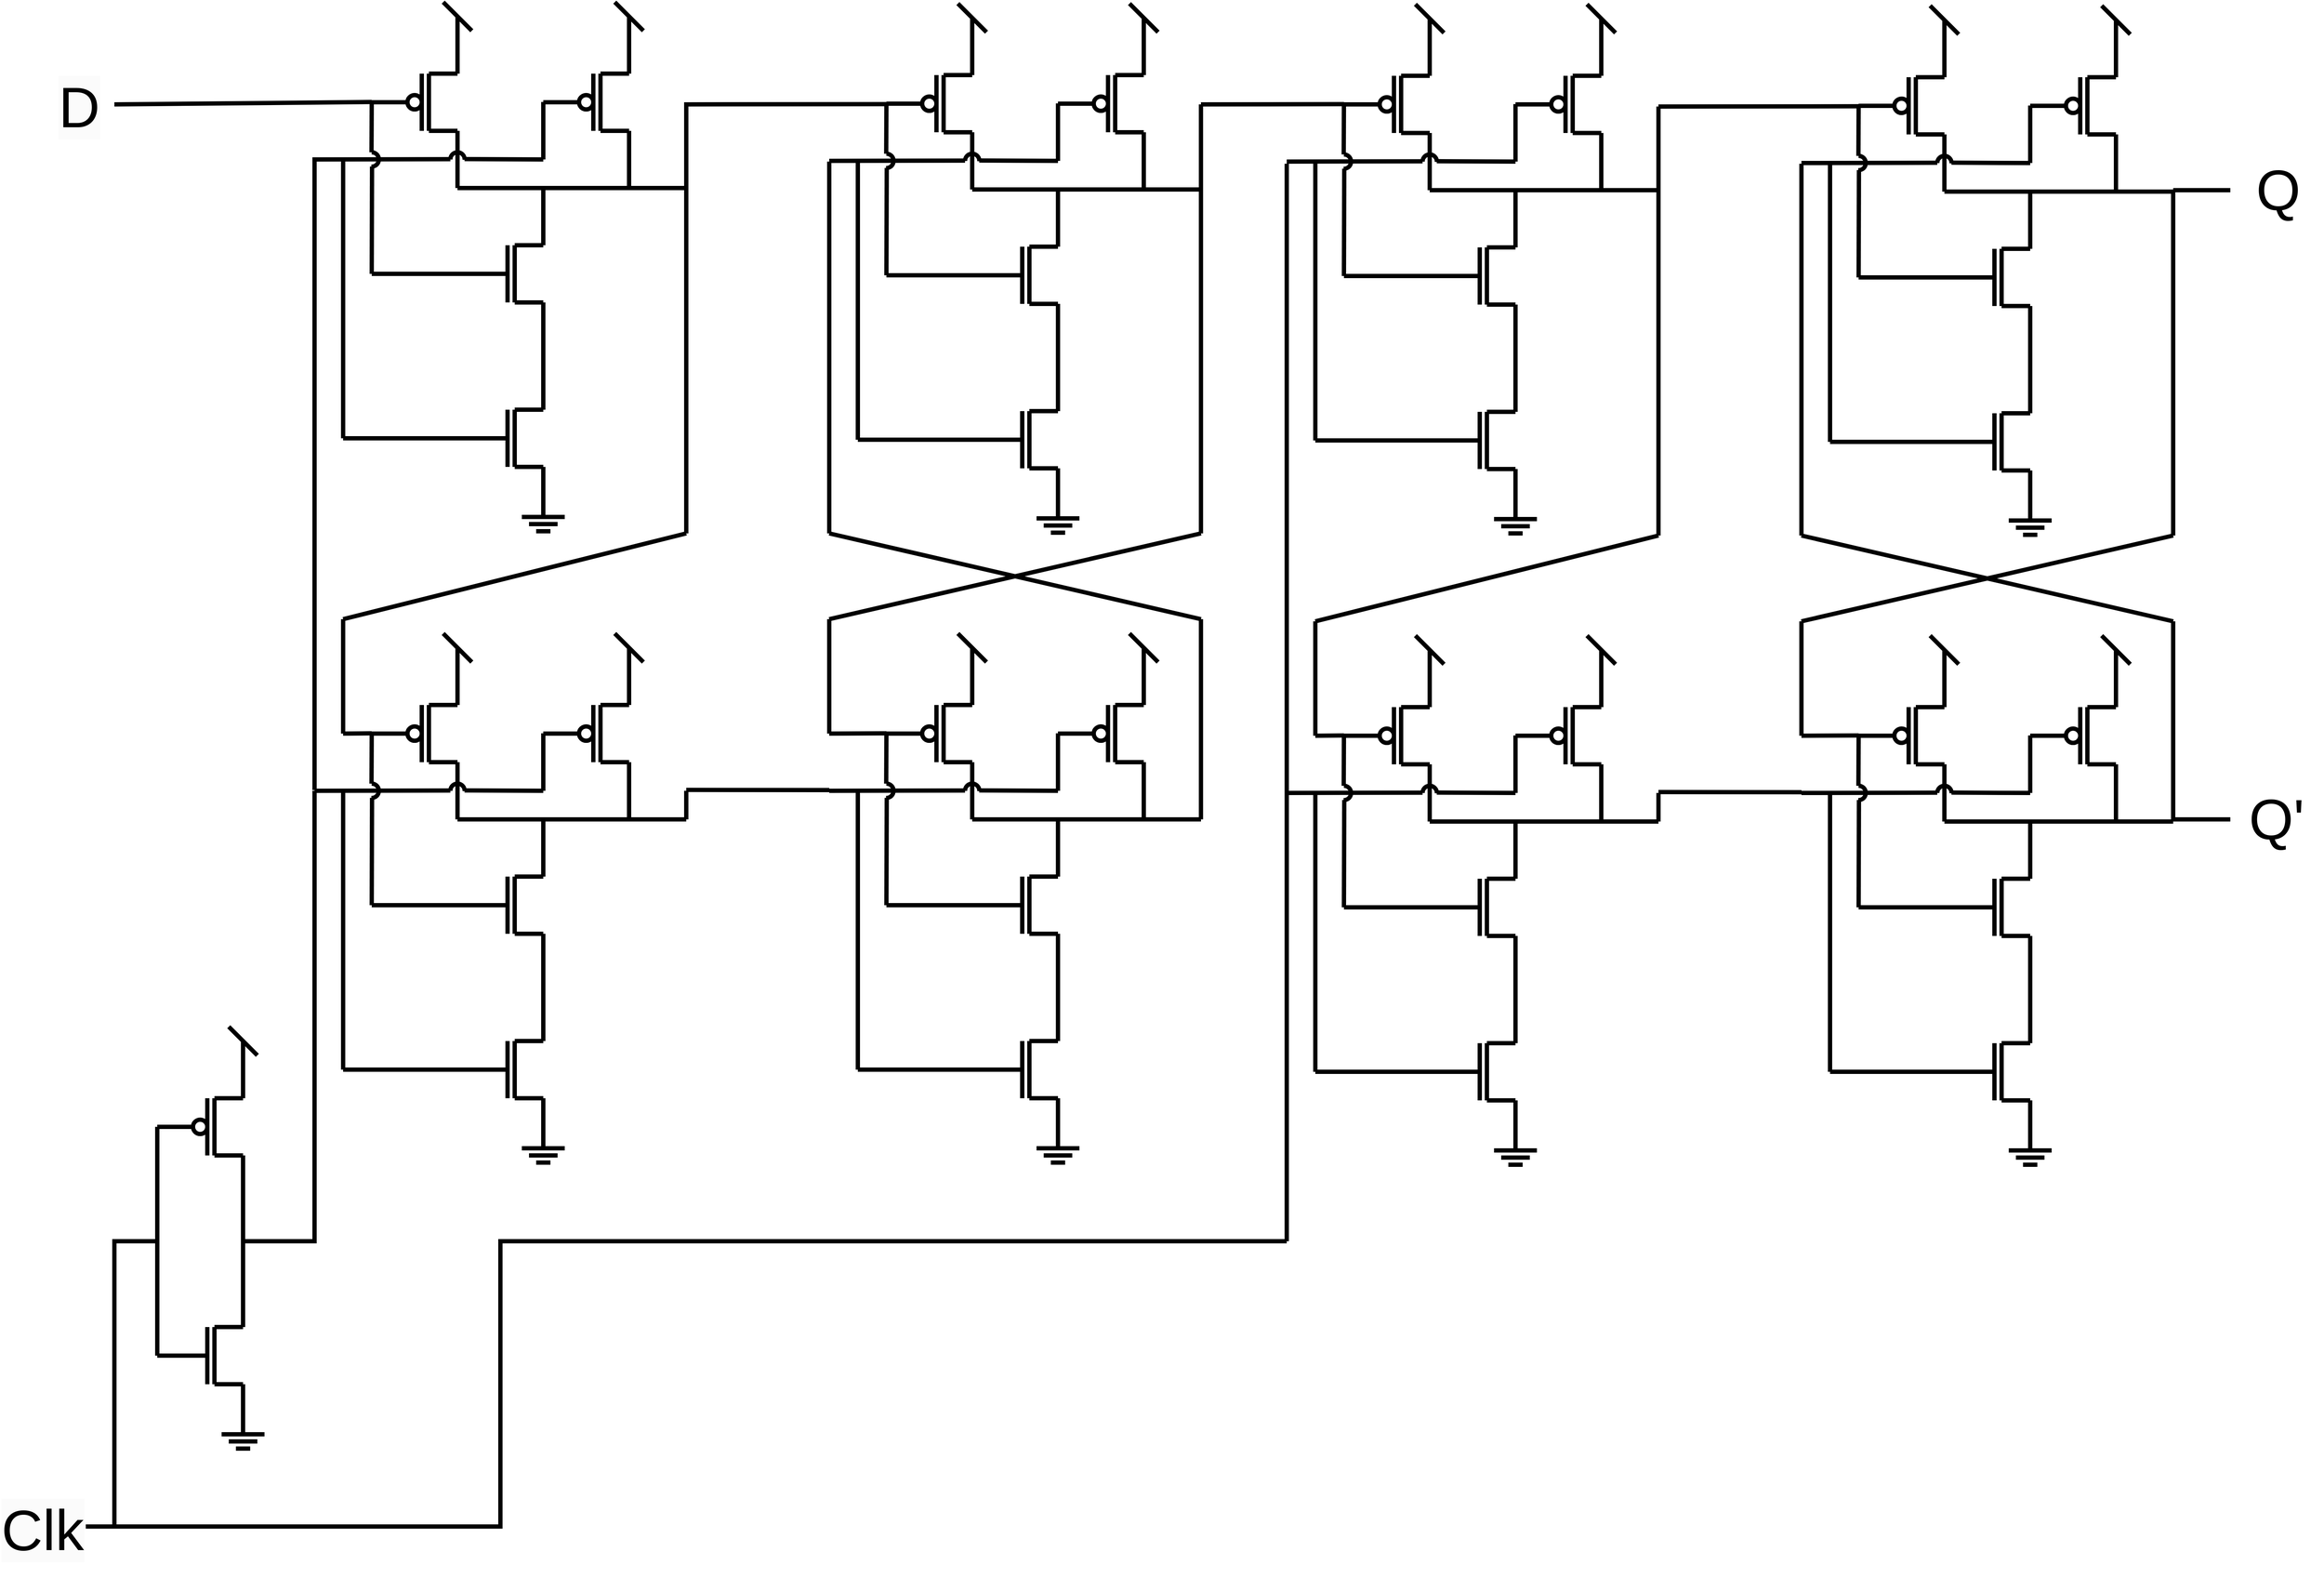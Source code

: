 <mxfile version="22.1.3" type="github">
  <diagram name="Page-1" id="LpERXTh7z-DrL-1YfzfX">
    <mxGraphModel dx="5572" dy="4201" grid="1" gridSize="10" guides="1" tooltips="1" connect="1" arrows="1" fold="1" page="1" pageScale="1" pageWidth="827" pageHeight="1169" math="0" shadow="0">
      <root>
        <mxCell id="0" />
        <mxCell id="1" parent="0" />
        <mxCell id="mBSVcHquO7rK8p1Wjtx--1" value="" style="endArrow=none;html=1;rounded=0;strokeWidth=6;" parent="1" edge="1">
          <mxGeometry width="50" height="50" relative="1" as="geometry">
            <mxPoint x="340" y="790" as="sourcePoint" />
            <mxPoint x="340" y="750" as="targetPoint" />
          </mxGeometry>
        </mxCell>
        <mxCell id="mBSVcHquO7rK8p1Wjtx--2" value="" style="endArrow=none;html=1;rounded=0;strokeWidth=6;" parent="1" edge="1">
          <mxGeometry width="50" height="50" relative="1" as="geometry">
            <mxPoint x="300" y="870" as="sourcePoint" />
            <mxPoint x="300" y="790" as="targetPoint" />
            <Array as="points">
              <mxPoint x="300" y="820" />
            </Array>
          </mxGeometry>
        </mxCell>
        <mxCell id="mBSVcHquO7rK8p1Wjtx--3" value="" style="endArrow=none;html=1;rounded=0;strokeWidth=6;" parent="1" edge="1">
          <mxGeometry width="50" height="50" relative="1" as="geometry">
            <mxPoint x="290" y="870" as="sourcePoint" />
            <mxPoint x="290" y="790" as="targetPoint" />
            <Array as="points">
              <mxPoint x="290" y="820" />
            </Array>
          </mxGeometry>
        </mxCell>
        <mxCell id="mBSVcHquO7rK8p1Wjtx--4" value="" style="endArrow=none;html=1;rounded=0;strokeWidth=6;" parent="1" edge="1">
          <mxGeometry width="50" height="50" relative="1" as="geometry">
            <mxPoint x="340" y="790" as="sourcePoint" />
            <mxPoint x="300" y="790" as="targetPoint" />
          </mxGeometry>
        </mxCell>
        <mxCell id="mBSVcHquO7rK8p1Wjtx--5" value="" style="endArrow=none;html=1;rounded=0;strokeWidth=6;" parent="1" edge="1">
          <mxGeometry width="50" height="50" relative="1" as="geometry">
            <mxPoint x="340" y="910" as="sourcePoint" />
            <mxPoint x="340" y="870" as="targetPoint" />
          </mxGeometry>
        </mxCell>
        <mxCell id="mBSVcHquO7rK8p1Wjtx--6" value="" style="endArrow=none;html=1;rounded=0;strokeWidth=6;" parent="1" edge="1">
          <mxGeometry width="50" height="50" relative="1" as="geometry">
            <mxPoint x="340" y="870" as="sourcePoint" />
            <mxPoint x="300" y="870" as="targetPoint" />
          </mxGeometry>
        </mxCell>
        <mxCell id="mBSVcHquO7rK8p1Wjtx--7" value="" style="endArrow=none;html=1;rounded=0;strokeWidth=6;" parent="1" edge="1">
          <mxGeometry width="50" height="50" relative="1" as="geometry">
            <mxPoint x="270" y="830" as="sourcePoint" />
            <mxPoint x="220" y="830" as="targetPoint" />
          </mxGeometry>
        </mxCell>
        <mxCell id="mBSVcHquO7rK8p1Wjtx--8" value="" style="ellipse;whiteSpace=wrap;html=1;aspect=fixed;strokeWidth=6;" parent="1" vertex="1">
          <mxGeometry x="270" y="820" width="20" height="20" as="geometry" />
        </mxCell>
        <mxCell id="mBSVcHquO7rK8p1Wjtx--9" value="" style="endArrow=none;html=1;rounded=0;strokeWidth=6;" parent="1" edge="1">
          <mxGeometry width="50" height="50" relative="1" as="geometry">
            <mxPoint x="340" y="1110" as="sourcePoint" />
            <mxPoint x="340" y="1030" as="targetPoint" />
          </mxGeometry>
        </mxCell>
        <mxCell id="mBSVcHquO7rK8p1Wjtx--10" value="" style="endArrow=none;html=1;rounded=0;strokeWidth=6;" parent="1" edge="1">
          <mxGeometry width="50" height="50" relative="1" as="geometry">
            <mxPoint x="300" y="1190" as="sourcePoint" />
            <mxPoint x="300" y="1110" as="targetPoint" />
            <Array as="points">
              <mxPoint x="300" y="1140" />
            </Array>
          </mxGeometry>
        </mxCell>
        <mxCell id="mBSVcHquO7rK8p1Wjtx--11" value="" style="endArrow=none;html=1;rounded=0;strokeWidth=6;" parent="1" edge="1">
          <mxGeometry width="50" height="50" relative="1" as="geometry">
            <mxPoint x="290" y="1190" as="sourcePoint" />
            <mxPoint x="290" y="1110" as="targetPoint" />
            <Array as="points">
              <mxPoint x="290" y="1140" />
            </Array>
          </mxGeometry>
        </mxCell>
        <mxCell id="mBSVcHquO7rK8p1Wjtx--12" value="" style="endArrow=none;html=1;rounded=0;strokeWidth=6;" parent="1" edge="1">
          <mxGeometry width="50" height="50" relative="1" as="geometry">
            <mxPoint x="340" y="1110" as="sourcePoint" />
            <mxPoint x="300" y="1110" as="targetPoint" />
          </mxGeometry>
        </mxCell>
        <mxCell id="mBSVcHquO7rK8p1Wjtx--13" value="" style="endArrow=none;html=1;rounded=0;strokeWidth=6;" parent="1" edge="1">
          <mxGeometry width="50" height="50" relative="1" as="geometry">
            <mxPoint x="340" y="1220" as="sourcePoint" />
            <mxPoint x="340" y="1190" as="targetPoint" />
          </mxGeometry>
        </mxCell>
        <mxCell id="mBSVcHquO7rK8p1Wjtx--14" value="" style="endArrow=none;html=1;rounded=0;strokeWidth=6;" parent="1" edge="1">
          <mxGeometry width="50" height="50" relative="1" as="geometry">
            <mxPoint x="340" y="1190" as="sourcePoint" />
            <mxPoint x="300" y="1190" as="targetPoint" />
          </mxGeometry>
        </mxCell>
        <mxCell id="mBSVcHquO7rK8p1Wjtx--15" value="" style="endArrow=none;html=1;rounded=0;strokeWidth=6;" parent="1" edge="1">
          <mxGeometry width="50" height="50" relative="1" as="geometry">
            <mxPoint x="290" y="1150" as="sourcePoint" />
            <mxPoint x="220" y="1150" as="targetPoint" />
          </mxGeometry>
        </mxCell>
        <mxCell id="mBSVcHquO7rK8p1Wjtx--16" value="" style="endArrow=none;html=1;rounded=0;strokeWidth=6;" parent="1" edge="1">
          <mxGeometry width="50" height="50" relative="1" as="geometry">
            <mxPoint x="340" y="710" as="sourcePoint" />
            <mxPoint x="340" y="750" as="targetPoint" />
          </mxGeometry>
        </mxCell>
        <mxCell id="mBSVcHquO7rK8p1Wjtx--17" value="" style="endArrow=none;html=1;rounded=0;strokeWidth=6;" parent="1" edge="1">
          <mxGeometry width="50" height="50" relative="1" as="geometry">
            <mxPoint x="320" y="690" as="sourcePoint" />
            <mxPoint x="360" y="730" as="targetPoint" />
          </mxGeometry>
        </mxCell>
        <mxCell id="mBSVcHquO7rK8p1Wjtx--18" value="" style="endArrow=none;html=1;rounded=0;strokeWidth=6;" parent="1" edge="1">
          <mxGeometry width="50" height="50" relative="1" as="geometry">
            <mxPoint x="340" y="1260" as="sourcePoint" />
            <mxPoint x="340" y="1220" as="targetPoint" />
          </mxGeometry>
        </mxCell>
        <mxCell id="mBSVcHquO7rK8p1Wjtx--19" value="" style="endArrow=none;html=1;rounded=0;strokeWidth=6;" parent="1" edge="1">
          <mxGeometry width="50" height="50" relative="1" as="geometry">
            <mxPoint x="310" y="1260" as="sourcePoint" />
            <mxPoint x="370" y="1260" as="targetPoint" />
          </mxGeometry>
        </mxCell>
        <mxCell id="mBSVcHquO7rK8p1Wjtx--20" value="" style="endArrow=none;html=1;rounded=0;strokeWidth=6;" parent="1" edge="1">
          <mxGeometry width="50" height="50" relative="1" as="geometry">
            <mxPoint x="330" y="1280" as="sourcePoint" />
            <mxPoint x="350" y="1280" as="targetPoint" />
          </mxGeometry>
        </mxCell>
        <mxCell id="mBSVcHquO7rK8p1Wjtx--21" value="" style="endArrow=none;html=1;rounded=0;strokeWidth=6;" parent="1" edge="1">
          <mxGeometry width="50" height="50" relative="1" as="geometry">
            <mxPoint x="340" y="1280" as="sourcePoint" />
            <mxPoint x="340" y="1280" as="targetPoint" />
          </mxGeometry>
        </mxCell>
        <mxCell id="mBSVcHquO7rK8p1Wjtx--22" value="" style="endArrow=none;html=1;rounded=0;strokeWidth=6;" parent="1" edge="1">
          <mxGeometry width="50" height="50" relative="1" as="geometry">
            <mxPoint x="320" y="1270" as="sourcePoint" />
            <mxPoint x="360" y="1270" as="targetPoint" />
          </mxGeometry>
        </mxCell>
        <mxCell id="mBSVcHquO7rK8p1Wjtx--23" value="" style="endArrow=none;html=1;rounded=0;strokeWidth=6;" parent="1" edge="1">
          <mxGeometry width="50" height="50" relative="1" as="geometry">
            <mxPoint x="340" y="950" as="sourcePoint" />
            <mxPoint x="340" y="910" as="targetPoint" />
          </mxGeometry>
        </mxCell>
        <mxCell id="mBSVcHquO7rK8p1Wjtx--24" value="" style="endArrow=none;html=1;rounded=0;strokeWidth=6;" parent="1" edge="1">
          <mxGeometry width="50" height="50" relative="1" as="geometry">
            <mxPoint x="220" y="1150" as="sourcePoint" />
            <mxPoint x="220" y="830" as="targetPoint" />
          </mxGeometry>
        </mxCell>
        <mxCell id="mBSVcHquO7rK8p1Wjtx--25" value="" style="endArrow=none;html=1;rounded=0;strokeWidth=6;" parent="1" edge="1">
          <mxGeometry width="50" height="50" relative="1" as="geometry">
            <mxPoint x="160" y="990" as="sourcePoint" />
            <mxPoint x="220" y="990" as="targetPoint" />
          </mxGeometry>
        </mxCell>
        <mxCell id="mBSVcHquO7rK8p1Wjtx--26" value="" style="endArrow=none;html=1;rounded=0;strokeWidth=6;" parent="1" edge="1">
          <mxGeometry width="50" height="50" relative="1" as="geometry">
            <mxPoint x="340" y="990" as="sourcePoint" />
            <mxPoint x="340" y="950" as="targetPoint" />
          </mxGeometry>
        </mxCell>
        <mxCell id="mBSVcHquO7rK8p1Wjtx--27" value="" style="endArrow=none;html=1;rounded=0;strokeWidth=6;" parent="1" edge="1">
          <mxGeometry width="50" height="50" relative="1" as="geometry">
            <mxPoint x="340" y="990" as="sourcePoint" />
            <mxPoint x="340" y="1030" as="targetPoint" />
          </mxGeometry>
        </mxCell>
        <mxCell id="mBSVcHquO7rK8p1Wjtx--28" value="" style="endArrow=none;html=1;rounded=0;strokeWidth=6;" parent="1" edge="1">
          <mxGeometry width="50" height="50" relative="1" as="geometry">
            <mxPoint x="440" y="990" as="sourcePoint" />
            <mxPoint x="340" y="990" as="targetPoint" />
          </mxGeometry>
        </mxCell>
        <mxCell id="mBSVcHquO7rK8p1Wjtx--105" value="" style="endArrow=none;html=1;rounded=0;strokeWidth=6;" parent="1" edge="1">
          <mxGeometry width="50" height="50" relative="1" as="geometry">
            <mxPoint x="1800" y="990" as="sourcePoint" />
            <mxPoint x="700" y="990" as="targetPoint" />
          </mxGeometry>
        </mxCell>
        <mxCell id="mBSVcHquO7rK8p1Wjtx--106" value="" style="endArrow=none;html=1;rounded=0;strokeWidth=6;" parent="1" edge="1">
          <mxGeometry width="50" height="50" relative="1" as="geometry">
            <mxPoint x="440" y="993" as="sourcePoint" />
            <mxPoint x="440" y="360" as="targetPoint" />
          </mxGeometry>
        </mxCell>
        <mxCell id="mBSVcHquO7rK8p1Wjtx--107" value="" style="endArrow=none;html=1;rounded=0;strokeWidth=6;" parent="1" edge="1">
          <mxGeometry width="50" height="50" relative="1" as="geometry">
            <mxPoint x="640" y="240" as="sourcePoint" />
            <mxPoint x="640" y="200" as="targetPoint" />
          </mxGeometry>
        </mxCell>
        <mxCell id="mBSVcHquO7rK8p1Wjtx--108" value="" style="endArrow=none;html=1;rounded=0;strokeWidth=6;" parent="1" edge="1">
          <mxGeometry width="50" height="50" relative="1" as="geometry">
            <mxPoint x="600" y="320" as="sourcePoint" />
            <mxPoint x="600" y="240" as="targetPoint" />
            <Array as="points">
              <mxPoint x="600" y="270" />
            </Array>
          </mxGeometry>
        </mxCell>
        <mxCell id="mBSVcHquO7rK8p1Wjtx--109" value="" style="endArrow=none;html=1;rounded=0;strokeWidth=6;" parent="1" edge="1">
          <mxGeometry width="50" height="50" relative="1" as="geometry">
            <mxPoint x="590" y="320" as="sourcePoint" />
            <mxPoint x="590" y="240" as="targetPoint" />
            <Array as="points">
              <mxPoint x="590" y="270" />
            </Array>
          </mxGeometry>
        </mxCell>
        <mxCell id="mBSVcHquO7rK8p1Wjtx--110" value="" style="endArrow=none;html=1;rounded=0;strokeWidth=6;" parent="1" edge="1">
          <mxGeometry width="50" height="50" relative="1" as="geometry">
            <mxPoint x="640" y="240" as="sourcePoint" />
            <mxPoint x="600" y="240" as="targetPoint" />
          </mxGeometry>
        </mxCell>
        <mxCell id="mBSVcHquO7rK8p1Wjtx--111" value="" style="endArrow=none;html=1;rounded=0;strokeWidth=6;" parent="1" edge="1">
          <mxGeometry width="50" height="50" relative="1" as="geometry">
            <mxPoint x="640" y="360" as="sourcePoint" />
            <mxPoint x="640" y="320" as="targetPoint" />
          </mxGeometry>
        </mxCell>
        <mxCell id="mBSVcHquO7rK8p1Wjtx--112" value="" style="endArrow=none;html=1;rounded=0;strokeWidth=6;" parent="1" edge="1">
          <mxGeometry width="50" height="50" relative="1" as="geometry">
            <mxPoint x="640" y="320" as="sourcePoint" />
            <mxPoint x="600" y="320" as="targetPoint" />
          </mxGeometry>
        </mxCell>
        <mxCell id="mBSVcHquO7rK8p1Wjtx--113" value="" style="endArrow=none;html=1;rounded=0;strokeWidth=6;" parent="1" edge="1">
          <mxGeometry width="50" height="50" relative="1" as="geometry">
            <mxPoint x="570" y="280" as="sourcePoint" />
            <mxPoint x="520" y="280" as="targetPoint" />
          </mxGeometry>
        </mxCell>
        <mxCell id="mBSVcHquO7rK8p1Wjtx--114" value="" style="ellipse;whiteSpace=wrap;html=1;aspect=fixed;strokeWidth=6;" parent="1" vertex="1">
          <mxGeometry x="570" y="270" width="20" height="20" as="geometry" />
        </mxCell>
        <mxCell id="mBSVcHquO7rK8p1Wjtx--115" value="" style="endArrow=none;html=1;rounded=0;strokeWidth=6;" parent="1" edge="1">
          <mxGeometry width="50" height="50" relative="1" as="geometry">
            <mxPoint x="760" y="480" as="sourcePoint" />
            <mxPoint x="760" y="400" as="targetPoint" />
          </mxGeometry>
        </mxCell>
        <mxCell id="mBSVcHquO7rK8p1Wjtx--116" value="" style="endArrow=none;html=1;rounded=0;strokeWidth=6;" parent="1" edge="1">
          <mxGeometry width="50" height="50" relative="1" as="geometry">
            <mxPoint x="720" y="560" as="sourcePoint" />
            <mxPoint x="720" y="480" as="targetPoint" />
            <Array as="points">
              <mxPoint x="720" y="510" />
            </Array>
          </mxGeometry>
        </mxCell>
        <mxCell id="mBSVcHquO7rK8p1Wjtx--117" value="" style="endArrow=none;html=1;rounded=0;strokeWidth=6;" parent="1" edge="1">
          <mxGeometry width="50" height="50" relative="1" as="geometry">
            <mxPoint x="710" y="560" as="sourcePoint" />
            <mxPoint x="710" y="480" as="targetPoint" />
            <Array as="points">
              <mxPoint x="710" y="510" />
            </Array>
          </mxGeometry>
        </mxCell>
        <mxCell id="mBSVcHquO7rK8p1Wjtx--118" value="" style="endArrow=none;html=1;rounded=0;strokeWidth=6;" parent="1" edge="1">
          <mxGeometry width="50" height="50" relative="1" as="geometry">
            <mxPoint x="760" y="480" as="sourcePoint" />
            <mxPoint x="720" y="480" as="targetPoint" />
          </mxGeometry>
        </mxCell>
        <mxCell id="mBSVcHquO7rK8p1Wjtx--119" value="" style="endArrow=none;html=1;rounded=0;strokeWidth=6;" parent="1" edge="1">
          <mxGeometry width="50" height="50" relative="1" as="geometry">
            <mxPoint x="760" y="590" as="sourcePoint" />
            <mxPoint x="760" y="560" as="targetPoint" />
          </mxGeometry>
        </mxCell>
        <mxCell id="mBSVcHquO7rK8p1Wjtx--120" value="" style="endArrow=none;html=1;rounded=0;strokeWidth=6;" parent="1" edge="1">
          <mxGeometry width="50" height="50" relative="1" as="geometry">
            <mxPoint x="760" y="560" as="sourcePoint" />
            <mxPoint x="720" y="560" as="targetPoint" />
          </mxGeometry>
        </mxCell>
        <mxCell id="mBSVcHquO7rK8p1Wjtx--121" value="" style="endArrow=none;html=1;rounded=0;strokeWidth=6;" parent="1" edge="1">
          <mxGeometry width="50" height="50" relative="1" as="geometry">
            <mxPoint x="710" y="520" as="sourcePoint" />
            <mxPoint x="640" y="520" as="targetPoint" />
          </mxGeometry>
        </mxCell>
        <mxCell id="mBSVcHquO7rK8p1Wjtx--122" value="" style="endArrow=none;html=1;rounded=0;strokeWidth=6;" parent="1" edge="1">
          <mxGeometry width="50" height="50" relative="1" as="geometry">
            <mxPoint x="640" y="160" as="sourcePoint" />
            <mxPoint x="640" y="200" as="targetPoint" />
          </mxGeometry>
        </mxCell>
        <mxCell id="mBSVcHquO7rK8p1Wjtx--123" value="" style="endArrow=none;html=1;rounded=0;strokeWidth=6;" parent="1" edge="1">
          <mxGeometry width="50" height="50" relative="1" as="geometry">
            <mxPoint x="620" y="140" as="sourcePoint" />
            <mxPoint x="660" y="180" as="targetPoint" />
          </mxGeometry>
        </mxCell>
        <mxCell id="mBSVcHquO7rK8p1Wjtx--124" value="" style="endArrow=none;html=1;rounded=0;strokeWidth=6;" parent="1" edge="1">
          <mxGeometry width="50" height="50" relative="1" as="geometry">
            <mxPoint x="760" y="630" as="sourcePoint" />
            <mxPoint x="760" y="590" as="targetPoint" />
          </mxGeometry>
        </mxCell>
        <mxCell id="mBSVcHquO7rK8p1Wjtx--125" value="" style="endArrow=none;html=1;rounded=0;strokeWidth=6;" parent="1" edge="1">
          <mxGeometry width="50" height="50" relative="1" as="geometry">
            <mxPoint x="730" y="860" as="sourcePoint" />
            <mxPoint x="790" y="860" as="targetPoint" />
          </mxGeometry>
        </mxCell>
        <mxCell id="mBSVcHquO7rK8p1Wjtx--126" value="" style="endArrow=none;html=1;rounded=0;strokeWidth=6;" parent="1" edge="1">
          <mxGeometry width="50" height="50" relative="1" as="geometry">
            <mxPoint x="750" y="880" as="sourcePoint" />
            <mxPoint x="770" y="880" as="targetPoint" />
          </mxGeometry>
        </mxCell>
        <mxCell id="mBSVcHquO7rK8p1Wjtx--127" value="" style="endArrow=none;html=1;rounded=0;strokeWidth=6;" parent="1" edge="1">
          <mxGeometry width="50" height="50" relative="1" as="geometry">
            <mxPoint x="760" y="650" as="sourcePoint" />
            <mxPoint x="760" y="650" as="targetPoint" />
          </mxGeometry>
        </mxCell>
        <mxCell id="mBSVcHquO7rK8p1Wjtx--128" value="" style="endArrow=none;html=1;rounded=0;strokeWidth=6;" parent="1" edge="1">
          <mxGeometry width="50" height="50" relative="1" as="geometry">
            <mxPoint x="740" y="870" as="sourcePoint" />
            <mxPoint x="780" y="870" as="targetPoint" />
          </mxGeometry>
        </mxCell>
        <mxCell id="mBSVcHquO7rK8p1Wjtx--129" value="" style="endArrow=none;html=1;rounded=0;strokeWidth=6;" parent="1" edge="1">
          <mxGeometry width="50" height="50" relative="1" as="geometry">
            <mxPoint x="640" y="400" as="sourcePoint" />
            <mxPoint x="640" y="360" as="targetPoint" />
          </mxGeometry>
        </mxCell>
        <mxCell id="mBSVcHquO7rK8p1Wjtx--130" value="" style="endArrow=none;html=1;rounded=0;strokeWidth=6;" parent="1" edge="1">
          <mxGeometry width="50" height="50" relative="1" as="geometry">
            <mxPoint x="880" y="240" as="sourcePoint" />
            <mxPoint x="880" y="200" as="targetPoint" />
          </mxGeometry>
        </mxCell>
        <mxCell id="mBSVcHquO7rK8p1Wjtx--131" value="" style="endArrow=none;html=1;rounded=0;strokeWidth=6;" parent="1" edge="1">
          <mxGeometry width="50" height="50" relative="1" as="geometry">
            <mxPoint x="840" y="320" as="sourcePoint" />
            <mxPoint x="840" y="240" as="targetPoint" />
            <Array as="points">
              <mxPoint x="840" y="270" />
            </Array>
          </mxGeometry>
        </mxCell>
        <mxCell id="mBSVcHquO7rK8p1Wjtx--132" value="" style="endArrow=none;html=1;rounded=0;strokeWidth=6;" parent="1" edge="1">
          <mxGeometry width="50" height="50" relative="1" as="geometry">
            <mxPoint x="830" y="320" as="sourcePoint" />
            <mxPoint x="830" y="240" as="targetPoint" />
            <Array as="points">
              <mxPoint x="830" y="270" />
            </Array>
          </mxGeometry>
        </mxCell>
        <mxCell id="mBSVcHquO7rK8p1Wjtx--133" value="" style="endArrow=none;html=1;rounded=0;strokeWidth=6;" parent="1" edge="1">
          <mxGeometry width="50" height="50" relative="1" as="geometry">
            <mxPoint x="880" y="240" as="sourcePoint" />
            <mxPoint x="840" y="240" as="targetPoint" />
          </mxGeometry>
        </mxCell>
        <mxCell id="mBSVcHquO7rK8p1Wjtx--134" value="" style="endArrow=none;html=1;rounded=0;strokeWidth=6;" parent="1" edge="1">
          <mxGeometry width="50" height="50" relative="1" as="geometry">
            <mxPoint x="880" y="360" as="sourcePoint" />
            <mxPoint x="880" y="320" as="targetPoint" />
          </mxGeometry>
        </mxCell>
        <mxCell id="mBSVcHquO7rK8p1Wjtx--135" value="" style="endArrow=none;html=1;rounded=0;strokeWidth=6;" parent="1" edge="1">
          <mxGeometry width="50" height="50" relative="1" as="geometry">
            <mxPoint x="880" y="320" as="sourcePoint" />
            <mxPoint x="840" y="320" as="targetPoint" />
          </mxGeometry>
        </mxCell>
        <mxCell id="mBSVcHquO7rK8p1Wjtx--136" value="" style="endArrow=none;html=1;rounded=0;strokeWidth=6;" parent="1" edge="1">
          <mxGeometry width="50" height="50" relative="1" as="geometry">
            <mxPoint x="810" y="280" as="sourcePoint" />
            <mxPoint x="760" y="280" as="targetPoint" />
          </mxGeometry>
        </mxCell>
        <mxCell id="mBSVcHquO7rK8p1Wjtx--137" value="" style="ellipse;whiteSpace=wrap;html=1;aspect=fixed;strokeWidth=6;" parent="1" vertex="1">
          <mxGeometry x="810" y="270" width="20" height="20" as="geometry" />
        </mxCell>
        <mxCell id="mBSVcHquO7rK8p1Wjtx--138" value="" style="endArrow=none;html=1;rounded=0;strokeWidth=6;" parent="1" edge="1">
          <mxGeometry width="50" height="50" relative="1" as="geometry">
            <mxPoint x="880" y="160" as="sourcePoint" />
            <mxPoint x="880" y="200" as="targetPoint" />
          </mxGeometry>
        </mxCell>
        <mxCell id="mBSVcHquO7rK8p1Wjtx--139" value="" style="endArrow=none;html=1;rounded=0;strokeWidth=6;" parent="1" edge="1">
          <mxGeometry width="50" height="50" relative="1" as="geometry">
            <mxPoint x="860" y="140" as="sourcePoint" />
            <mxPoint x="900" y="180" as="targetPoint" />
          </mxGeometry>
        </mxCell>
        <mxCell id="mBSVcHquO7rK8p1Wjtx--140" value="" style="endArrow=none;html=1;rounded=0;strokeWidth=6;" parent="1" edge="1">
          <mxGeometry width="50" height="50" relative="1" as="geometry">
            <mxPoint x="880" y="400" as="sourcePoint" />
            <mxPoint x="880" y="360" as="targetPoint" />
          </mxGeometry>
        </mxCell>
        <mxCell id="mBSVcHquO7rK8p1Wjtx--141" value="" style="endArrow=none;html=1;rounded=0;strokeWidth=6;" parent="1" edge="1">
          <mxGeometry width="50" height="50" relative="1" as="geometry">
            <mxPoint x="760" y="710" as="sourcePoint" />
            <mxPoint x="760" y="630" as="targetPoint" />
          </mxGeometry>
        </mxCell>
        <mxCell id="mBSVcHquO7rK8p1Wjtx--142" value="" style="endArrow=none;html=1;rounded=0;strokeWidth=6;" parent="1" edge="1">
          <mxGeometry width="50" height="50" relative="1" as="geometry">
            <mxPoint x="720" y="790" as="sourcePoint" />
            <mxPoint x="720" y="710" as="targetPoint" />
            <Array as="points">
              <mxPoint x="720" y="740" />
            </Array>
          </mxGeometry>
        </mxCell>
        <mxCell id="mBSVcHquO7rK8p1Wjtx--143" value="" style="endArrow=none;html=1;rounded=0;strokeWidth=6;" parent="1" edge="1">
          <mxGeometry width="50" height="50" relative="1" as="geometry">
            <mxPoint x="710" y="790" as="sourcePoint" />
            <mxPoint x="710" y="710" as="targetPoint" />
            <Array as="points">
              <mxPoint x="710" y="740" />
            </Array>
          </mxGeometry>
        </mxCell>
        <mxCell id="mBSVcHquO7rK8p1Wjtx--144" value="" style="endArrow=none;html=1;rounded=0;strokeWidth=6;" parent="1" edge="1">
          <mxGeometry width="50" height="50" relative="1" as="geometry">
            <mxPoint x="760" y="710" as="sourcePoint" />
            <mxPoint x="720" y="710" as="targetPoint" />
          </mxGeometry>
        </mxCell>
        <mxCell id="mBSVcHquO7rK8p1Wjtx--145" value="" style="endArrow=none;html=1;rounded=0;strokeWidth=6;" parent="1" edge="1">
          <mxGeometry width="50" height="50" relative="1" as="geometry">
            <mxPoint x="760" y="820" as="sourcePoint" />
            <mxPoint x="760" y="790" as="targetPoint" />
          </mxGeometry>
        </mxCell>
        <mxCell id="mBSVcHquO7rK8p1Wjtx--146" value="" style="endArrow=none;html=1;rounded=0;strokeWidth=6;" parent="1" edge="1">
          <mxGeometry width="50" height="50" relative="1" as="geometry">
            <mxPoint x="760" y="790" as="sourcePoint" />
            <mxPoint x="720" y="790" as="targetPoint" />
          </mxGeometry>
        </mxCell>
        <mxCell id="mBSVcHquO7rK8p1Wjtx--147" value="" style="endArrow=none;html=1;rounded=0;strokeWidth=6;" parent="1" edge="1">
          <mxGeometry width="50" height="50" relative="1" as="geometry">
            <mxPoint x="710" y="750" as="sourcePoint" />
            <mxPoint x="640" y="750" as="targetPoint" />
          </mxGeometry>
        </mxCell>
        <mxCell id="mBSVcHquO7rK8p1Wjtx--148" value="" style="endArrow=none;html=1;rounded=0;strokeWidth=6;" parent="1" edge="1">
          <mxGeometry width="50" height="50" relative="1" as="geometry">
            <mxPoint x="760" y="860" as="sourcePoint" />
            <mxPoint x="760" y="820" as="targetPoint" />
          </mxGeometry>
        </mxCell>
        <mxCell id="mBSVcHquO7rK8p1Wjtx--149" value="" style="endArrow=none;html=1;rounded=0;strokeWidth=6;" parent="1" edge="1">
          <mxGeometry width="50" height="50" relative="1" as="geometry">
            <mxPoint x="760" y="880" as="sourcePoint" />
            <mxPoint x="760" y="880" as="targetPoint" />
          </mxGeometry>
        </mxCell>
        <mxCell id="mBSVcHquO7rK8p1Wjtx--150" value="" style="endArrow=none;html=1;rounded=0;strokeWidth=6;" parent="1" edge="1">
          <mxGeometry width="50" height="50" relative="1" as="geometry">
            <mxPoint x="640" y="400" as="sourcePoint" />
            <mxPoint x="880" y="400" as="targetPoint" />
          </mxGeometry>
        </mxCell>
        <mxCell id="mBSVcHquO7rK8p1Wjtx--151" value="" style="endArrow=none;html=1;rounded=0;strokeWidth=6;" parent="1" edge="1">
          <mxGeometry width="50" height="50" relative="1" as="geometry">
            <mxPoint x="960" y="400" as="sourcePoint" />
            <mxPoint x="880" y="400" as="targetPoint" />
          </mxGeometry>
        </mxCell>
        <mxCell id="mBSVcHquO7rK8p1Wjtx--152" value="" style="endArrow=none;html=1;rounded=0;strokeWidth=6;" parent="1" edge="1">
          <mxGeometry width="50" height="50" relative="1" as="geometry">
            <mxPoint x="480" y="280" as="sourcePoint" />
            <mxPoint x="520" y="279.66" as="targetPoint" />
          </mxGeometry>
        </mxCell>
        <mxCell id="mBSVcHquO7rK8p1Wjtx--153" value="" style="endArrow=none;html=1;rounded=0;strokeWidth=6;" parent="1" edge="1">
          <mxGeometry width="50" height="50" relative="1" as="geometry">
            <mxPoint x="760" y="360" as="sourcePoint" />
            <mxPoint x="760" y="279.66" as="targetPoint" />
          </mxGeometry>
        </mxCell>
        <mxCell id="mBSVcHquO7rK8p1Wjtx--154" value="" style="endArrow=none;html=1;rounded=0;exitX=0.993;exitY=0.478;exitDx=0;exitDy=0;exitPerimeter=0;strokeWidth=6;" parent="1" source="mBSVcHquO7rK8p1Wjtx--155" edge="1">
          <mxGeometry width="50" height="50" relative="1" as="geometry">
            <mxPoint x="660" y="360" as="sourcePoint" />
            <mxPoint x="760" y="360" as="targetPoint" />
          </mxGeometry>
        </mxCell>
        <mxCell id="mBSVcHquO7rK8p1Wjtx--155" value="" style="verticalLabelPosition=bottom;verticalAlign=top;html=1;shape=mxgraph.basic.arc;startAngle=0.748;endAngle=0.259;strokeWidth=6;" parent="1" vertex="1">
          <mxGeometry x="630" y="350" width="20" height="20" as="geometry" />
        </mxCell>
        <mxCell id="mBSVcHquO7rK8p1Wjtx--156" value="" style="endArrow=none;html=1;rounded=0;strokeWidth=6;" parent="1" edge="1">
          <mxGeometry width="50" height="50" relative="1" as="geometry">
            <mxPoint x="440" y="360" as="sourcePoint" />
            <mxPoint x="630" y="359.66" as="targetPoint" />
          </mxGeometry>
        </mxCell>
        <mxCell id="mBSVcHquO7rK8p1Wjtx--157" value="" style="endArrow=none;html=1;rounded=0;exitX=0.993;exitY=0.478;exitDx=0;exitDy=0;exitPerimeter=0;strokeWidth=6;" parent="1" source="mBSVcHquO7rK8p1Wjtx--158" edge="1">
          <mxGeometry width="50" height="50" relative="1" as="geometry">
            <mxPoint x="540" y="360" as="sourcePoint" />
            <mxPoint x="520" y="520" as="targetPoint" />
          </mxGeometry>
        </mxCell>
        <mxCell id="mBSVcHquO7rK8p1Wjtx--158" value="" style="verticalLabelPosition=bottom;verticalAlign=top;html=1;shape=mxgraph.basic.arc;startAngle=0.748;endAngle=0.259;rotation=90;strokeWidth=6;" parent="1" vertex="1">
          <mxGeometry x="510" y="350" width="20" height="20" as="geometry" />
        </mxCell>
        <mxCell id="mBSVcHquO7rK8p1Wjtx--159" value="" style="endArrow=none;html=1;rounded=0;strokeWidth=6;" parent="1" edge="1">
          <mxGeometry width="50" height="50" relative="1" as="geometry">
            <mxPoint x="520" y="280" as="sourcePoint" />
            <mxPoint x="519.71" y="350" as="targetPoint" />
          </mxGeometry>
        </mxCell>
        <mxCell id="mBSVcHquO7rK8p1Wjtx--161" value="" style="endArrow=none;html=1;rounded=0;exitX=0.993;exitY=0.478;exitDx=0;exitDy=0;exitPerimeter=0;strokeWidth=6;" parent="1" edge="1">
          <mxGeometry width="50" height="50" relative="1" as="geometry">
            <mxPoint x="480" y="360" as="sourcePoint" />
            <mxPoint x="480" y="750" as="targetPoint" />
          </mxGeometry>
        </mxCell>
        <mxCell id="mBSVcHquO7rK8p1Wjtx--162" value="" style="endArrow=none;html=1;rounded=0;strokeWidth=6;" parent="1" edge="1">
          <mxGeometry width="50" height="50" relative="1" as="geometry">
            <mxPoint x="640" y="750" as="sourcePoint" />
            <mxPoint x="480" y="750" as="targetPoint" />
          </mxGeometry>
        </mxCell>
        <mxCell id="mBSVcHquO7rK8p1Wjtx--163" value="" style="endArrow=none;html=1;rounded=0;strokeWidth=6;" parent="1" edge="1">
          <mxGeometry width="50" height="50" relative="1" as="geometry">
            <mxPoint x="640" y="-643" as="sourcePoint" />
            <mxPoint x="640" y="-683" as="targetPoint" />
          </mxGeometry>
        </mxCell>
        <mxCell id="mBSVcHquO7rK8p1Wjtx--164" value="" style="endArrow=none;html=1;rounded=0;strokeWidth=6;" parent="1" edge="1">
          <mxGeometry width="50" height="50" relative="1" as="geometry">
            <mxPoint x="600" y="-563" as="sourcePoint" />
            <mxPoint x="600" y="-643" as="targetPoint" />
            <Array as="points">
              <mxPoint x="600" y="-613" />
            </Array>
          </mxGeometry>
        </mxCell>
        <mxCell id="mBSVcHquO7rK8p1Wjtx--165" value="" style="endArrow=none;html=1;rounded=0;strokeWidth=6;" parent="1" edge="1">
          <mxGeometry width="50" height="50" relative="1" as="geometry">
            <mxPoint x="590" y="-563" as="sourcePoint" />
            <mxPoint x="590" y="-643" as="targetPoint" />
            <Array as="points">
              <mxPoint x="590" y="-613" />
            </Array>
          </mxGeometry>
        </mxCell>
        <mxCell id="mBSVcHquO7rK8p1Wjtx--166" value="" style="endArrow=none;html=1;rounded=0;strokeWidth=6;" parent="1" edge="1">
          <mxGeometry width="50" height="50" relative="1" as="geometry">
            <mxPoint x="640" y="-643" as="sourcePoint" />
            <mxPoint x="600" y="-643" as="targetPoint" />
          </mxGeometry>
        </mxCell>
        <mxCell id="mBSVcHquO7rK8p1Wjtx--167" value="" style="endArrow=none;html=1;rounded=0;strokeWidth=6;" parent="1" edge="1">
          <mxGeometry width="50" height="50" relative="1" as="geometry">
            <mxPoint x="640" y="-523" as="sourcePoint" />
            <mxPoint x="640" y="-563" as="targetPoint" />
          </mxGeometry>
        </mxCell>
        <mxCell id="mBSVcHquO7rK8p1Wjtx--168" value="" style="endArrow=none;html=1;rounded=0;strokeWidth=6;" parent="1" edge="1">
          <mxGeometry width="50" height="50" relative="1" as="geometry">
            <mxPoint x="640" y="-563" as="sourcePoint" />
            <mxPoint x="600" y="-563" as="targetPoint" />
          </mxGeometry>
        </mxCell>
        <mxCell id="mBSVcHquO7rK8p1Wjtx--169" value="" style="endArrow=none;html=1;rounded=0;strokeWidth=6;" parent="1" edge="1">
          <mxGeometry width="50" height="50" relative="1" as="geometry">
            <mxPoint x="570" y="-603" as="sourcePoint" />
            <mxPoint x="520" y="-603" as="targetPoint" />
          </mxGeometry>
        </mxCell>
        <mxCell id="mBSVcHquO7rK8p1Wjtx--170" value="" style="ellipse;whiteSpace=wrap;html=1;aspect=fixed;strokeWidth=6;" parent="1" vertex="1">
          <mxGeometry x="570" y="-613" width="20" height="20" as="geometry" />
        </mxCell>
        <mxCell id="mBSVcHquO7rK8p1Wjtx--171" value="" style="endArrow=none;html=1;rounded=0;strokeWidth=6;" parent="1" edge="1">
          <mxGeometry width="50" height="50" relative="1" as="geometry">
            <mxPoint x="760" y="-403" as="sourcePoint" />
            <mxPoint x="760" y="-483" as="targetPoint" />
          </mxGeometry>
        </mxCell>
        <mxCell id="mBSVcHquO7rK8p1Wjtx--172" value="" style="endArrow=none;html=1;rounded=0;strokeWidth=6;" parent="1" edge="1">
          <mxGeometry width="50" height="50" relative="1" as="geometry">
            <mxPoint x="720" y="-323" as="sourcePoint" />
            <mxPoint x="720" y="-403" as="targetPoint" />
            <Array as="points">
              <mxPoint x="720" y="-373" />
            </Array>
          </mxGeometry>
        </mxCell>
        <mxCell id="mBSVcHquO7rK8p1Wjtx--173" value="" style="endArrow=none;html=1;rounded=0;strokeWidth=6;" parent="1" edge="1">
          <mxGeometry width="50" height="50" relative="1" as="geometry">
            <mxPoint x="710" y="-323" as="sourcePoint" />
            <mxPoint x="710" y="-403" as="targetPoint" />
            <Array as="points">
              <mxPoint x="710" y="-373" />
            </Array>
          </mxGeometry>
        </mxCell>
        <mxCell id="mBSVcHquO7rK8p1Wjtx--174" value="" style="endArrow=none;html=1;rounded=0;strokeWidth=6;" parent="1" edge="1">
          <mxGeometry width="50" height="50" relative="1" as="geometry">
            <mxPoint x="760" y="-403" as="sourcePoint" />
            <mxPoint x="720" y="-403" as="targetPoint" />
          </mxGeometry>
        </mxCell>
        <mxCell id="mBSVcHquO7rK8p1Wjtx--175" value="" style="endArrow=none;html=1;rounded=0;strokeWidth=6;" parent="1" edge="1">
          <mxGeometry width="50" height="50" relative="1" as="geometry">
            <mxPoint x="760" y="-293" as="sourcePoint" />
            <mxPoint x="760" y="-323" as="targetPoint" />
          </mxGeometry>
        </mxCell>
        <mxCell id="mBSVcHquO7rK8p1Wjtx--176" value="" style="endArrow=none;html=1;rounded=0;strokeWidth=6;" parent="1" edge="1">
          <mxGeometry width="50" height="50" relative="1" as="geometry">
            <mxPoint x="760" y="-323" as="sourcePoint" />
            <mxPoint x="720" y="-323" as="targetPoint" />
          </mxGeometry>
        </mxCell>
        <mxCell id="mBSVcHquO7rK8p1Wjtx--177" value="" style="endArrow=none;html=1;rounded=0;strokeWidth=6;" parent="1" edge="1">
          <mxGeometry width="50" height="50" relative="1" as="geometry">
            <mxPoint x="710" y="-363" as="sourcePoint" />
            <mxPoint x="640" y="-363" as="targetPoint" />
          </mxGeometry>
        </mxCell>
        <mxCell id="mBSVcHquO7rK8p1Wjtx--178" value="" style="endArrow=none;html=1;rounded=0;strokeWidth=6;" parent="1" edge="1">
          <mxGeometry width="50" height="50" relative="1" as="geometry">
            <mxPoint x="640" y="-723" as="sourcePoint" />
            <mxPoint x="640" y="-683" as="targetPoint" />
          </mxGeometry>
        </mxCell>
        <mxCell id="mBSVcHquO7rK8p1Wjtx--179" value="" style="endArrow=none;html=1;rounded=0;strokeWidth=6;" parent="1" edge="1">
          <mxGeometry width="50" height="50" relative="1" as="geometry">
            <mxPoint x="620" y="-743" as="sourcePoint" />
            <mxPoint x="660" y="-703" as="targetPoint" />
          </mxGeometry>
        </mxCell>
        <mxCell id="mBSVcHquO7rK8p1Wjtx--180" value="" style="endArrow=none;html=1;rounded=0;strokeWidth=6;" parent="1" edge="1">
          <mxGeometry width="50" height="50" relative="1" as="geometry">
            <mxPoint x="760" y="-253" as="sourcePoint" />
            <mxPoint x="760" y="-293" as="targetPoint" />
          </mxGeometry>
        </mxCell>
        <mxCell id="mBSVcHquO7rK8p1Wjtx--181" value="" style="endArrow=none;html=1;rounded=0;strokeWidth=6;" parent="1" edge="1">
          <mxGeometry width="50" height="50" relative="1" as="geometry">
            <mxPoint x="730" y="-23" as="sourcePoint" />
            <mxPoint x="790" y="-23" as="targetPoint" />
          </mxGeometry>
        </mxCell>
        <mxCell id="mBSVcHquO7rK8p1Wjtx--182" value="" style="endArrow=none;html=1;rounded=0;strokeWidth=6;" parent="1" edge="1">
          <mxGeometry width="50" height="50" relative="1" as="geometry">
            <mxPoint x="750" y="-3" as="sourcePoint" />
            <mxPoint x="770" y="-3" as="targetPoint" />
          </mxGeometry>
        </mxCell>
        <mxCell id="mBSVcHquO7rK8p1Wjtx--183" value="" style="endArrow=none;html=1;rounded=0;strokeWidth=6;" parent="1" edge="1">
          <mxGeometry width="50" height="50" relative="1" as="geometry">
            <mxPoint x="760" y="-233" as="sourcePoint" />
            <mxPoint x="760" y="-233" as="targetPoint" />
          </mxGeometry>
        </mxCell>
        <mxCell id="mBSVcHquO7rK8p1Wjtx--184" value="" style="endArrow=none;html=1;rounded=0;strokeWidth=6;" parent="1" edge="1">
          <mxGeometry width="50" height="50" relative="1" as="geometry">
            <mxPoint x="740" y="-13" as="sourcePoint" />
            <mxPoint x="780" y="-13" as="targetPoint" />
          </mxGeometry>
        </mxCell>
        <mxCell id="mBSVcHquO7rK8p1Wjtx--185" value="" style="endArrow=none;html=1;rounded=0;strokeWidth=6;" parent="1" edge="1">
          <mxGeometry width="50" height="50" relative="1" as="geometry">
            <mxPoint x="640" y="-483" as="sourcePoint" />
            <mxPoint x="640" y="-523" as="targetPoint" />
          </mxGeometry>
        </mxCell>
        <mxCell id="mBSVcHquO7rK8p1Wjtx--186" value="" style="endArrow=none;html=1;rounded=0;strokeWidth=6;" parent="1" edge="1">
          <mxGeometry width="50" height="50" relative="1" as="geometry">
            <mxPoint x="880" y="-643" as="sourcePoint" />
            <mxPoint x="880" y="-683" as="targetPoint" />
          </mxGeometry>
        </mxCell>
        <mxCell id="mBSVcHquO7rK8p1Wjtx--187" value="" style="endArrow=none;html=1;rounded=0;strokeWidth=6;" parent="1" edge="1">
          <mxGeometry width="50" height="50" relative="1" as="geometry">
            <mxPoint x="840" y="-563" as="sourcePoint" />
            <mxPoint x="840" y="-643" as="targetPoint" />
            <Array as="points">
              <mxPoint x="840" y="-613" />
            </Array>
          </mxGeometry>
        </mxCell>
        <mxCell id="mBSVcHquO7rK8p1Wjtx--188" value="" style="endArrow=none;html=1;rounded=0;strokeWidth=6;" parent="1" edge="1">
          <mxGeometry width="50" height="50" relative="1" as="geometry">
            <mxPoint x="830" y="-563" as="sourcePoint" />
            <mxPoint x="830" y="-643" as="targetPoint" />
            <Array as="points">
              <mxPoint x="830" y="-613" />
            </Array>
          </mxGeometry>
        </mxCell>
        <mxCell id="mBSVcHquO7rK8p1Wjtx--189" value="" style="endArrow=none;html=1;rounded=0;strokeWidth=6;" parent="1" edge="1">
          <mxGeometry width="50" height="50" relative="1" as="geometry">
            <mxPoint x="880" y="-643" as="sourcePoint" />
            <mxPoint x="840" y="-643" as="targetPoint" />
          </mxGeometry>
        </mxCell>
        <mxCell id="mBSVcHquO7rK8p1Wjtx--190" value="" style="endArrow=none;html=1;rounded=0;strokeWidth=6;" parent="1" edge="1">
          <mxGeometry width="50" height="50" relative="1" as="geometry">
            <mxPoint x="880" y="-523" as="sourcePoint" />
            <mxPoint x="880" y="-563" as="targetPoint" />
          </mxGeometry>
        </mxCell>
        <mxCell id="mBSVcHquO7rK8p1Wjtx--191" value="" style="endArrow=none;html=1;rounded=0;strokeWidth=6;" parent="1" edge="1">
          <mxGeometry width="50" height="50" relative="1" as="geometry">
            <mxPoint x="880" y="-563" as="sourcePoint" />
            <mxPoint x="840" y="-563" as="targetPoint" />
          </mxGeometry>
        </mxCell>
        <mxCell id="mBSVcHquO7rK8p1Wjtx--192" value="" style="endArrow=none;html=1;rounded=0;strokeWidth=6;" parent="1" edge="1">
          <mxGeometry width="50" height="50" relative="1" as="geometry">
            <mxPoint x="810" y="-603" as="sourcePoint" />
            <mxPoint x="760" y="-603" as="targetPoint" />
          </mxGeometry>
        </mxCell>
        <mxCell id="mBSVcHquO7rK8p1Wjtx--193" value="" style="ellipse;whiteSpace=wrap;html=1;aspect=fixed;strokeWidth=6;" parent="1" vertex="1">
          <mxGeometry x="810" y="-613" width="20" height="20" as="geometry" />
        </mxCell>
        <mxCell id="mBSVcHquO7rK8p1Wjtx--194" value="" style="endArrow=none;html=1;rounded=0;strokeWidth=6;" parent="1" edge="1">
          <mxGeometry width="50" height="50" relative="1" as="geometry">
            <mxPoint x="880" y="-723" as="sourcePoint" />
            <mxPoint x="880" y="-683" as="targetPoint" />
          </mxGeometry>
        </mxCell>
        <mxCell id="mBSVcHquO7rK8p1Wjtx--195" value="" style="endArrow=none;html=1;rounded=0;strokeWidth=6;" parent="1" edge="1">
          <mxGeometry width="50" height="50" relative="1" as="geometry">
            <mxPoint x="860" y="-743" as="sourcePoint" />
            <mxPoint x="900" y="-703" as="targetPoint" />
          </mxGeometry>
        </mxCell>
        <mxCell id="mBSVcHquO7rK8p1Wjtx--196" value="" style="endArrow=none;html=1;rounded=0;strokeWidth=6;" parent="1" edge="1">
          <mxGeometry width="50" height="50" relative="1" as="geometry">
            <mxPoint x="880" y="-483" as="sourcePoint" />
            <mxPoint x="880" y="-523" as="targetPoint" />
          </mxGeometry>
        </mxCell>
        <mxCell id="mBSVcHquO7rK8p1Wjtx--197" value="" style="endArrow=none;html=1;rounded=0;strokeWidth=6;" parent="1" edge="1">
          <mxGeometry width="50" height="50" relative="1" as="geometry">
            <mxPoint x="760" y="-173" as="sourcePoint" />
            <mxPoint x="760" y="-253" as="targetPoint" />
          </mxGeometry>
        </mxCell>
        <mxCell id="mBSVcHquO7rK8p1Wjtx--198" value="" style="endArrow=none;html=1;rounded=0;strokeWidth=6;" parent="1" edge="1">
          <mxGeometry width="50" height="50" relative="1" as="geometry">
            <mxPoint x="720" y="-93" as="sourcePoint" />
            <mxPoint x="720" y="-173" as="targetPoint" />
            <Array as="points">
              <mxPoint x="720" y="-143" />
            </Array>
          </mxGeometry>
        </mxCell>
        <mxCell id="mBSVcHquO7rK8p1Wjtx--199" value="" style="endArrow=none;html=1;rounded=0;strokeWidth=6;" parent="1" edge="1">
          <mxGeometry width="50" height="50" relative="1" as="geometry">
            <mxPoint x="710" y="-93" as="sourcePoint" />
            <mxPoint x="710" y="-173" as="targetPoint" />
            <Array as="points">
              <mxPoint x="710" y="-143" />
            </Array>
          </mxGeometry>
        </mxCell>
        <mxCell id="mBSVcHquO7rK8p1Wjtx--200" value="" style="endArrow=none;html=1;rounded=0;strokeWidth=6;" parent="1" edge="1">
          <mxGeometry width="50" height="50" relative="1" as="geometry">
            <mxPoint x="760" y="-173" as="sourcePoint" />
            <mxPoint x="720" y="-173" as="targetPoint" />
          </mxGeometry>
        </mxCell>
        <mxCell id="mBSVcHquO7rK8p1Wjtx--201" value="" style="endArrow=none;html=1;rounded=0;strokeWidth=6;" parent="1" edge="1">
          <mxGeometry width="50" height="50" relative="1" as="geometry">
            <mxPoint x="760" y="-63" as="sourcePoint" />
            <mxPoint x="760" y="-93" as="targetPoint" />
          </mxGeometry>
        </mxCell>
        <mxCell id="mBSVcHquO7rK8p1Wjtx--202" value="" style="endArrow=none;html=1;rounded=0;strokeWidth=6;" parent="1" edge="1">
          <mxGeometry width="50" height="50" relative="1" as="geometry">
            <mxPoint x="760" y="-93" as="sourcePoint" />
            <mxPoint x="720" y="-93" as="targetPoint" />
          </mxGeometry>
        </mxCell>
        <mxCell id="mBSVcHquO7rK8p1Wjtx--203" value="" style="endArrow=none;html=1;rounded=0;strokeWidth=6;" parent="1" edge="1">
          <mxGeometry width="50" height="50" relative="1" as="geometry">
            <mxPoint x="710" y="-133" as="sourcePoint" />
            <mxPoint x="640" y="-133" as="targetPoint" />
          </mxGeometry>
        </mxCell>
        <mxCell id="mBSVcHquO7rK8p1Wjtx--204" value="" style="endArrow=none;html=1;rounded=0;strokeWidth=6;" parent="1" edge="1">
          <mxGeometry width="50" height="50" relative="1" as="geometry">
            <mxPoint x="760" y="-23" as="sourcePoint" />
            <mxPoint x="760" y="-63" as="targetPoint" />
          </mxGeometry>
        </mxCell>
        <mxCell id="mBSVcHquO7rK8p1Wjtx--205" value="" style="endArrow=none;html=1;rounded=0;strokeWidth=6;" parent="1" edge="1">
          <mxGeometry width="50" height="50" relative="1" as="geometry">
            <mxPoint x="760" y="-3" as="sourcePoint" />
            <mxPoint x="760" y="-3" as="targetPoint" />
          </mxGeometry>
        </mxCell>
        <mxCell id="mBSVcHquO7rK8p1Wjtx--206" value="" style="endArrow=none;html=1;rounded=0;strokeWidth=6;" parent="1" edge="1">
          <mxGeometry width="50" height="50" relative="1" as="geometry">
            <mxPoint x="640" y="-483" as="sourcePoint" />
            <mxPoint x="880" y="-483" as="targetPoint" />
          </mxGeometry>
        </mxCell>
        <mxCell id="mBSVcHquO7rK8p1Wjtx--207" value="" style="endArrow=none;html=1;rounded=0;strokeWidth=6;" parent="1" edge="1">
          <mxGeometry width="50" height="50" relative="1" as="geometry">
            <mxPoint x="960" y="-483" as="sourcePoint" />
            <mxPoint x="880" y="-483" as="targetPoint" />
          </mxGeometry>
        </mxCell>
        <mxCell id="mBSVcHquO7rK8p1Wjtx--208" value="" style="endArrow=none;html=1;rounded=0;strokeWidth=6;" parent="1" edge="1">
          <mxGeometry width="50" height="50" relative="1" as="geometry">
            <mxPoint x="160" y="-600" as="sourcePoint" />
            <mxPoint x="520" y="-603.34" as="targetPoint" />
          </mxGeometry>
        </mxCell>
        <mxCell id="mBSVcHquO7rK8p1Wjtx--209" value="" style="endArrow=none;html=1;rounded=0;strokeWidth=6;" parent="1" edge="1">
          <mxGeometry width="50" height="50" relative="1" as="geometry">
            <mxPoint x="760" y="-523" as="sourcePoint" />
            <mxPoint x="760" y="-603.34" as="targetPoint" />
          </mxGeometry>
        </mxCell>
        <mxCell id="mBSVcHquO7rK8p1Wjtx--210" value="" style="endArrow=none;html=1;rounded=0;exitX=0.993;exitY=0.478;exitDx=0;exitDy=0;exitPerimeter=0;strokeWidth=6;" parent="1" source="mBSVcHquO7rK8p1Wjtx--211" edge="1">
          <mxGeometry width="50" height="50" relative="1" as="geometry">
            <mxPoint x="660" y="-523" as="sourcePoint" />
            <mxPoint x="760" y="-523" as="targetPoint" />
          </mxGeometry>
        </mxCell>
        <mxCell id="mBSVcHquO7rK8p1Wjtx--211" value="" style="verticalLabelPosition=bottom;verticalAlign=top;html=1;shape=mxgraph.basic.arc;startAngle=0.748;endAngle=0.259;strokeWidth=6;" parent="1" vertex="1">
          <mxGeometry x="630" y="-533" width="20" height="20" as="geometry" />
        </mxCell>
        <mxCell id="mBSVcHquO7rK8p1Wjtx--212" value="" style="endArrow=none;html=1;rounded=0;strokeWidth=6;" parent="1" edge="1">
          <mxGeometry width="50" height="50" relative="1" as="geometry">
            <mxPoint x="440" y="-523" as="sourcePoint" />
            <mxPoint x="630" y="-523.34" as="targetPoint" />
          </mxGeometry>
        </mxCell>
        <mxCell id="mBSVcHquO7rK8p1Wjtx--213" value="" style="endArrow=none;html=1;rounded=0;exitX=0.993;exitY=0.478;exitDx=0;exitDy=0;exitPerimeter=0;strokeWidth=6;" parent="1" source="mBSVcHquO7rK8p1Wjtx--214" edge="1">
          <mxGeometry width="50" height="50" relative="1" as="geometry">
            <mxPoint x="540" y="-523" as="sourcePoint" />
            <mxPoint x="520" y="-363" as="targetPoint" />
          </mxGeometry>
        </mxCell>
        <mxCell id="mBSVcHquO7rK8p1Wjtx--214" value="" style="verticalLabelPosition=bottom;verticalAlign=top;html=1;shape=mxgraph.basic.arc;startAngle=0.748;endAngle=0.259;rotation=90;strokeWidth=6;" parent="1" vertex="1">
          <mxGeometry x="510" y="-533" width="20" height="20" as="geometry" />
        </mxCell>
        <mxCell id="mBSVcHquO7rK8p1Wjtx--215" value="" style="endArrow=none;html=1;rounded=0;strokeWidth=6;" parent="1" edge="1">
          <mxGeometry width="50" height="50" relative="1" as="geometry">
            <mxPoint x="520" y="-603" as="sourcePoint" />
            <mxPoint x="519.71" y="-533" as="targetPoint" />
          </mxGeometry>
        </mxCell>
        <mxCell id="mBSVcHquO7rK8p1Wjtx--216" value="" style="endArrow=none;html=1;rounded=0;strokeWidth=6;" parent="1" edge="1">
          <mxGeometry width="50" height="50" relative="1" as="geometry">
            <mxPoint x="640" y="-363" as="sourcePoint" />
            <mxPoint x="520" y="-363" as="targetPoint" />
          </mxGeometry>
        </mxCell>
        <mxCell id="mBSVcHquO7rK8p1Wjtx--217" value="" style="endArrow=none;html=1;rounded=0;exitX=0.993;exitY=0.478;exitDx=0;exitDy=0;exitPerimeter=0;strokeWidth=6;" parent="1" edge="1">
          <mxGeometry width="50" height="50" relative="1" as="geometry">
            <mxPoint x="480" y="-523" as="sourcePoint" />
            <mxPoint x="480" y="-133" as="targetPoint" />
          </mxGeometry>
        </mxCell>
        <mxCell id="mBSVcHquO7rK8p1Wjtx--218" value="" style="endArrow=none;html=1;rounded=0;strokeWidth=6;" parent="1" edge="1">
          <mxGeometry width="50" height="50" relative="1" as="geometry">
            <mxPoint x="640" y="-133" as="sourcePoint" />
            <mxPoint x="480" y="-133" as="targetPoint" />
          </mxGeometry>
        </mxCell>
        <mxCell id="mBSVcHquO7rK8p1Wjtx--219" value="" style="endArrow=none;html=1;rounded=0;strokeWidth=6;" parent="1" edge="1">
          <mxGeometry width="50" height="50" relative="1" as="geometry">
            <mxPoint x="640" y="520" as="sourcePoint" />
            <mxPoint x="520" y="520" as="targetPoint" />
          </mxGeometry>
        </mxCell>
        <mxCell id="mBSVcHquO7rK8p1Wjtx--220" value="" style="endArrow=none;html=1;rounded=0;strokeWidth=6;" parent="1" edge="1">
          <mxGeometry width="50" height="50" relative="1" as="geometry">
            <mxPoint x="440" y="359" as="sourcePoint" />
            <mxPoint x="440" y="-526" as="targetPoint" />
          </mxGeometry>
        </mxCell>
        <mxCell id="mBSVcHquO7rK8p1Wjtx--221" value="" style="endArrow=none;html=1;rounded=0;strokeWidth=6;" parent="1" edge="1">
          <mxGeometry width="50" height="50" relative="1" as="geometry">
            <mxPoint x="1360" y="240" as="sourcePoint" />
            <mxPoint x="1360" y="200" as="targetPoint" />
          </mxGeometry>
        </mxCell>
        <mxCell id="mBSVcHquO7rK8p1Wjtx--222" value="" style="endArrow=none;html=1;rounded=0;strokeWidth=6;" parent="1" edge="1">
          <mxGeometry width="50" height="50" relative="1" as="geometry">
            <mxPoint x="1320" y="320" as="sourcePoint" />
            <mxPoint x="1320" y="240" as="targetPoint" />
            <Array as="points">
              <mxPoint x="1320" y="270" />
            </Array>
          </mxGeometry>
        </mxCell>
        <mxCell id="mBSVcHquO7rK8p1Wjtx--223" value="" style="endArrow=none;html=1;rounded=0;strokeWidth=6;" parent="1" edge="1">
          <mxGeometry width="50" height="50" relative="1" as="geometry">
            <mxPoint x="1310" y="320" as="sourcePoint" />
            <mxPoint x="1310" y="240" as="targetPoint" />
            <Array as="points">
              <mxPoint x="1310" y="270" />
            </Array>
          </mxGeometry>
        </mxCell>
        <mxCell id="mBSVcHquO7rK8p1Wjtx--224" value="" style="endArrow=none;html=1;rounded=0;strokeWidth=6;" parent="1" edge="1">
          <mxGeometry width="50" height="50" relative="1" as="geometry">
            <mxPoint x="1360" y="240" as="sourcePoint" />
            <mxPoint x="1320" y="240" as="targetPoint" />
          </mxGeometry>
        </mxCell>
        <mxCell id="mBSVcHquO7rK8p1Wjtx--225" value="" style="endArrow=none;html=1;rounded=0;strokeWidth=6;" parent="1" edge="1">
          <mxGeometry width="50" height="50" relative="1" as="geometry">
            <mxPoint x="1360" y="360" as="sourcePoint" />
            <mxPoint x="1360" y="320" as="targetPoint" />
          </mxGeometry>
        </mxCell>
        <mxCell id="mBSVcHquO7rK8p1Wjtx--226" value="" style="endArrow=none;html=1;rounded=0;strokeWidth=6;" parent="1" edge="1">
          <mxGeometry width="50" height="50" relative="1" as="geometry">
            <mxPoint x="1360" y="320" as="sourcePoint" />
            <mxPoint x="1320" y="320" as="targetPoint" />
          </mxGeometry>
        </mxCell>
        <mxCell id="mBSVcHquO7rK8p1Wjtx--227" value="" style="endArrow=none;html=1;rounded=0;strokeWidth=6;" parent="1" edge="1">
          <mxGeometry width="50" height="50" relative="1" as="geometry">
            <mxPoint x="1290" y="280" as="sourcePoint" />
            <mxPoint x="1240" y="280" as="targetPoint" />
          </mxGeometry>
        </mxCell>
        <mxCell id="mBSVcHquO7rK8p1Wjtx--228" value="" style="ellipse;whiteSpace=wrap;html=1;aspect=fixed;strokeWidth=6;" parent="1" vertex="1">
          <mxGeometry x="1290" y="270" width="20" height="20" as="geometry" />
        </mxCell>
        <mxCell id="mBSVcHquO7rK8p1Wjtx--229" value="" style="endArrow=none;html=1;rounded=0;strokeWidth=6;" parent="1" edge="1">
          <mxGeometry width="50" height="50" relative="1" as="geometry">
            <mxPoint x="1480" y="480" as="sourcePoint" />
            <mxPoint x="1480" y="400" as="targetPoint" />
          </mxGeometry>
        </mxCell>
        <mxCell id="mBSVcHquO7rK8p1Wjtx--230" value="" style="endArrow=none;html=1;rounded=0;strokeWidth=6;" parent="1" edge="1">
          <mxGeometry width="50" height="50" relative="1" as="geometry">
            <mxPoint x="1440" y="560" as="sourcePoint" />
            <mxPoint x="1440" y="480" as="targetPoint" />
            <Array as="points">
              <mxPoint x="1440" y="510" />
            </Array>
          </mxGeometry>
        </mxCell>
        <mxCell id="mBSVcHquO7rK8p1Wjtx--231" value="" style="endArrow=none;html=1;rounded=0;strokeWidth=6;" parent="1" edge="1">
          <mxGeometry width="50" height="50" relative="1" as="geometry">
            <mxPoint x="1430" y="560" as="sourcePoint" />
            <mxPoint x="1430" y="480" as="targetPoint" />
            <Array as="points">
              <mxPoint x="1430" y="510" />
            </Array>
          </mxGeometry>
        </mxCell>
        <mxCell id="mBSVcHquO7rK8p1Wjtx--232" value="" style="endArrow=none;html=1;rounded=0;strokeWidth=6;" parent="1" edge="1">
          <mxGeometry width="50" height="50" relative="1" as="geometry">
            <mxPoint x="1480" y="480" as="sourcePoint" />
            <mxPoint x="1440" y="480" as="targetPoint" />
          </mxGeometry>
        </mxCell>
        <mxCell id="mBSVcHquO7rK8p1Wjtx--233" value="" style="endArrow=none;html=1;rounded=0;strokeWidth=6;" parent="1" edge="1">
          <mxGeometry width="50" height="50" relative="1" as="geometry">
            <mxPoint x="1480" y="590" as="sourcePoint" />
            <mxPoint x="1480" y="560" as="targetPoint" />
          </mxGeometry>
        </mxCell>
        <mxCell id="mBSVcHquO7rK8p1Wjtx--234" value="" style="endArrow=none;html=1;rounded=0;strokeWidth=6;" parent="1" edge="1">
          <mxGeometry width="50" height="50" relative="1" as="geometry">
            <mxPoint x="1480" y="560" as="sourcePoint" />
            <mxPoint x="1440" y="560" as="targetPoint" />
          </mxGeometry>
        </mxCell>
        <mxCell id="mBSVcHquO7rK8p1Wjtx--235" value="" style="endArrow=none;html=1;rounded=0;strokeWidth=6;" parent="1" edge="1">
          <mxGeometry width="50" height="50" relative="1" as="geometry">
            <mxPoint x="1430" y="520" as="sourcePoint" />
            <mxPoint x="1360" y="520" as="targetPoint" />
          </mxGeometry>
        </mxCell>
        <mxCell id="mBSVcHquO7rK8p1Wjtx--236" value="" style="endArrow=none;html=1;rounded=0;strokeWidth=6;" parent="1" edge="1">
          <mxGeometry width="50" height="50" relative="1" as="geometry">
            <mxPoint x="1360" y="160" as="sourcePoint" />
            <mxPoint x="1360" y="200" as="targetPoint" />
          </mxGeometry>
        </mxCell>
        <mxCell id="mBSVcHquO7rK8p1Wjtx--237" value="" style="endArrow=none;html=1;rounded=0;strokeWidth=6;" parent="1" edge="1">
          <mxGeometry width="50" height="50" relative="1" as="geometry">
            <mxPoint x="1340" y="140" as="sourcePoint" />
            <mxPoint x="1380" y="180" as="targetPoint" />
          </mxGeometry>
        </mxCell>
        <mxCell id="mBSVcHquO7rK8p1Wjtx--238" value="" style="endArrow=none;html=1;rounded=0;strokeWidth=6;" parent="1" edge="1">
          <mxGeometry width="50" height="50" relative="1" as="geometry">
            <mxPoint x="1480" y="630" as="sourcePoint" />
            <mxPoint x="1480" y="590" as="targetPoint" />
          </mxGeometry>
        </mxCell>
        <mxCell id="mBSVcHquO7rK8p1Wjtx--239" value="" style="endArrow=none;html=1;rounded=0;strokeWidth=6;" parent="1" edge="1">
          <mxGeometry width="50" height="50" relative="1" as="geometry">
            <mxPoint x="1450" y="860" as="sourcePoint" />
            <mxPoint x="1510" y="860" as="targetPoint" />
          </mxGeometry>
        </mxCell>
        <mxCell id="mBSVcHquO7rK8p1Wjtx--240" value="" style="endArrow=none;html=1;rounded=0;strokeWidth=6;" parent="1" edge="1">
          <mxGeometry width="50" height="50" relative="1" as="geometry">
            <mxPoint x="1470" y="880" as="sourcePoint" />
            <mxPoint x="1490" y="880" as="targetPoint" />
          </mxGeometry>
        </mxCell>
        <mxCell id="mBSVcHquO7rK8p1Wjtx--241" value="" style="endArrow=none;html=1;rounded=0;strokeWidth=6;" parent="1" edge="1">
          <mxGeometry width="50" height="50" relative="1" as="geometry">
            <mxPoint x="1480" y="650" as="sourcePoint" />
            <mxPoint x="1480" y="650" as="targetPoint" />
          </mxGeometry>
        </mxCell>
        <mxCell id="mBSVcHquO7rK8p1Wjtx--242" value="" style="endArrow=none;html=1;rounded=0;strokeWidth=6;" parent="1" edge="1">
          <mxGeometry width="50" height="50" relative="1" as="geometry">
            <mxPoint x="1460" y="870" as="sourcePoint" />
            <mxPoint x="1500" y="870" as="targetPoint" />
          </mxGeometry>
        </mxCell>
        <mxCell id="mBSVcHquO7rK8p1Wjtx--243" value="" style="endArrow=none;html=1;rounded=0;strokeWidth=6;" parent="1" edge="1">
          <mxGeometry width="50" height="50" relative="1" as="geometry">
            <mxPoint x="1360" y="400" as="sourcePoint" />
            <mxPoint x="1360" y="360" as="targetPoint" />
          </mxGeometry>
        </mxCell>
        <mxCell id="mBSVcHquO7rK8p1Wjtx--244" value="" style="endArrow=none;html=1;rounded=0;strokeWidth=6;" parent="1" edge="1">
          <mxGeometry width="50" height="50" relative="1" as="geometry">
            <mxPoint x="1600" y="240" as="sourcePoint" />
            <mxPoint x="1600" y="200" as="targetPoint" />
          </mxGeometry>
        </mxCell>
        <mxCell id="mBSVcHquO7rK8p1Wjtx--245" value="" style="endArrow=none;html=1;rounded=0;strokeWidth=6;" parent="1" edge="1">
          <mxGeometry width="50" height="50" relative="1" as="geometry">
            <mxPoint x="1560" y="320" as="sourcePoint" />
            <mxPoint x="1560" y="240" as="targetPoint" />
            <Array as="points">
              <mxPoint x="1560" y="270" />
            </Array>
          </mxGeometry>
        </mxCell>
        <mxCell id="mBSVcHquO7rK8p1Wjtx--246" value="" style="endArrow=none;html=1;rounded=0;strokeWidth=6;" parent="1" edge="1">
          <mxGeometry width="50" height="50" relative="1" as="geometry">
            <mxPoint x="1550" y="320" as="sourcePoint" />
            <mxPoint x="1550" y="240" as="targetPoint" />
            <Array as="points">
              <mxPoint x="1550" y="270" />
            </Array>
          </mxGeometry>
        </mxCell>
        <mxCell id="mBSVcHquO7rK8p1Wjtx--247" value="" style="endArrow=none;html=1;rounded=0;strokeWidth=6;" parent="1" edge="1">
          <mxGeometry width="50" height="50" relative="1" as="geometry">
            <mxPoint x="1600" y="240" as="sourcePoint" />
            <mxPoint x="1560" y="240" as="targetPoint" />
          </mxGeometry>
        </mxCell>
        <mxCell id="mBSVcHquO7rK8p1Wjtx--248" value="" style="endArrow=none;html=1;rounded=0;strokeWidth=6;" parent="1" edge="1">
          <mxGeometry width="50" height="50" relative="1" as="geometry">
            <mxPoint x="1600" y="360" as="sourcePoint" />
            <mxPoint x="1600" y="320" as="targetPoint" />
          </mxGeometry>
        </mxCell>
        <mxCell id="mBSVcHquO7rK8p1Wjtx--249" value="" style="endArrow=none;html=1;rounded=0;strokeWidth=6;" parent="1" edge="1">
          <mxGeometry width="50" height="50" relative="1" as="geometry">
            <mxPoint x="1600" y="320" as="sourcePoint" />
            <mxPoint x="1560" y="320" as="targetPoint" />
          </mxGeometry>
        </mxCell>
        <mxCell id="mBSVcHquO7rK8p1Wjtx--250" value="" style="endArrow=none;html=1;rounded=0;strokeWidth=6;" parent="1" edge="1">
          <mxGeometry width="50" height="50" relative="1" as="geometry">
            <mxPoint x="1530" y="280" as="sourcePoint" />
            <mxPoint x="1480" y="280" as="targetPoint" />
          </mxGeometry>
        </mxCell>
        <mxCell id="mBSVcHquO7rK8p1Wjtx--251" value="" style="ellipse;whiteSpace=wrap;html=1;aspect=fixed;strokeWidth=6;" parent="1" vertex="1">
          <mxGeometry x="1530" y="270" width="20" height="20" as="geometry" />
        </mxCell>
        <mxCell id="mBSVcHquO7rK8p1Wjtx--252" value="" style="endArrow=none;html=1;rounded=0;strokeWidth=6;" parent="1" edge="1">
          <mxGeometry width="50" height="50" relative="1" as="geometry">
            <mxPoint x="1600" y="160" as="sourcePoint" />
            <mxPoint x="1600" y="200" as="targetPoint" />
          </mxGeometry>
        </mxCell>
        <mxCell id="mBSVcHquO7rK8p1Wjtx--253" value="" style="endArrow=none;html=1;rounded=0;strokeWidth=6;" parent="1" edge="1">
          <mxGeometry width="50" height="50" relative="1" as="geometry">
            <mxPoint x="1580" y="140" as="sourcePoint" />
            <mxPoint x="1620" y="180" as="targetPoint" />
          </mxGeometry>
        </mxCell>
        <mxCell id="mBSVcHquO7rK8p1Wjtx--254" value="" style="endArrow=none;html=1;rounded=0;strokeWidth=6;" parent="1" edge="1">
          <mxGeometry width="50" height="50" relative="1" as="geometry">
            <mxPoint x="1600" y="400" as="sourcePoint" />
            <mxPoint x="1600" y="360" as="targetPoint" />
          </mxGeometry>
        </mxCell>
        <mxCell id="mBSVcHquO7rK8p1Wjtx--255" value="" style="endArrow=none;html=1;rounded=0;strokeWidth=6;" parent="1" edge="1">
          <mxGeometry width="50" height="50" relative="1" as="geometry">
            <mxPoint x="1480" y="710" as="sourcePoint" />
            <mxPoint x="1480" y="630" as="targetPoint" />
          </mxGeometry>
        </mxCell>
        <mxCell id="mBSVcHquO7rK8p1Wjtx--256" value="" style="endArrow=none;html=1;rounded=0;strokeWidth=6;" parent="1" edge="1">
          <mxGeometry width="50" height="50" relative="1" as="geometry">
            <mxPoint x="1440" y="790" as="sourcePoint" />
            <mxPoint x="1440" y="710" as="targetPoint" />
            <Array as="points">
              <mxPoint x="1440" y="740" />
            </Array>
          </mxGeometry>
        </mxCell>
        <mxCell id="mBSVcHquO7rK8p1Wjtx--257" value="" style="endArrow=none;html=1;rounded=0;strokeWidth=6;" parent="1" edge="1">
          <mxGeometry width="50" height="50" relative="1" as="geometry">
            <mxPoint x="1430" y="790" as="sourcePoint" />
            <mxPoint x="1430" y="710" as="targetPoint" />
            <Array as="points">
              <mxPoint x="1430" y="740" />
            </Array>
          </mxGeometry>
        </mxCell>
        <mxCell id="mBSVcHquO7rK8p1Wjtx--258" value="" style="endArrow=none;html=1;rounded=0;strokeWidth=6;" parent="1" edge="1">
          <mxGeometry width="50" height="50" relative="1" as="geometry">
            <mxPoint x="1480" y="710" as="sourcePoint" />
            <mxPoint x="1440" y="710" as="targetPoint" />
          </mxGeometry>
        </mxCell>
        <mxCell id="mBSVcHquO7rK8p1Wjtx--259" value="" style="endArrow=none;html=1;rounded=0;strokeWidth=6;" parent="1" edge="1">
          <mxGeometry width="50" height="50" relative="1" as="geometry">
            <mxPoint x="1480" y="820" as="sourcePoint" />
            <mxPoint x="1480" y="790" as="targetPoint" />
          </mxGeometry>
        </mxCell>
        <mxCell id="mBSVcHquO7rK8p1Wjtx--260" value="" style="endArrow=none;html=1;rounded=0;strokeWidth=6;" parent="1" edge="1">
          <mxGeometry width="50" height="50" relative="1" as="geometry">
            <mxPoint x="1480" y="790" as="sourcePoint" />
            <mxPoint x="1440" y="790" as="targetPoint" />
          </mxGeometry>
        </mxCell>
        <mxCell id="mBSVcHquO7rK8p1Wjtx--261" value="" style="endArrow=none;html=1;rounded=0;strokeWidth=6;" parent="1" edge="1">
          <mxGeometry width="50" height="50" relative="1" as="geometry">
            <mxPoint x="1430" y="750" as="sourcePoint" />
            <mxPoint x="1360" y="750" as="targetPoint" />
          </mxGeometry>
        </mxCell>
        <mxCell id="mBSVcHquO7rK8p1Wjtx--262" value="" style="endArrow=none;html=1;rounded=0;strokeWidth=6;" parent="1" edge="1">
          <mxGeometry width="50" height="50" relative="1" as="geometry">
            <mxPoint x="1480" y="860" as="sourcePoint" />
            <mxPoint x="1480" y="820" as="targetPoint" />
          </mxGeometry>
        </mxCell>
        <mxCell id="mBSVcHquO7rK8p1Wjtx--263" value="" style="endArrow=none;html=1;rounded=0;strokeWidth=6;" parent="1" edge="1">
          <mxGeometry width="50" height="50" relative="1" as="geometry">
            <mxPoint x="1480" y="880" as="sourcePoint" />
            <mxPoint x="1480" y="880" as="targetPoint" />
          </mxGeometry>
        </mxCell>
        <mxCell id="mBSVcHquO7rK8p1Wjtx--264" value="" style="endArrow=none;html=1;rounded=0;strokeWidth=6;" parent="1" edge="1">
          <mxGeometry width="50" height="50" relative="1" as="geometry">
            <mxPoint x="1360" y="400" as="sourcePoint" />
            <mxPoint x="1600" y="400" as="targetPoint" />
          </mxGeometry>
        </mxCell>
        <mxCell id="mBSVcHquO7rK8p1Wjtx--265" value="" style="endArrow=none;html=1;rounded=0;strokeWidth=6;" parent="1" edge="1">
          <mxGeometry width="50" height="50" relative="1" as="geometry">
            <mxPoint x="1680" y="400" as="sourcePoint" />
            <mxPoint x="1600" y="400" as="targetPoint" />
          </mxGeometry>
        </mxCell>
        <mxCell id="mBSVcHquO7rK8p1Wjtx--266" value="" style="endArrow=none;html=1;rounded=0;strokeWidth=6;" parent="1" edge="1">
          <mxGeometry width="50" height="50" relative="1" as="geometry">
            <mxPoint x="1160" y="280" as="sourcePoint" />
            <mxPoint x="1240" y="279.66" as="targetPoint" />
          </mxGeometry>
        </mxCell>
        <mxCell id="mBSVcHquO7rK8p1Wjtx--267" value="" style="endArrow=none;html=1;rounded=0;strokeWidth=6;" parent="1" edge="1">
          <mxGeometry width="50" height="50" relative="1" as="geometry">
            <mxPoint x="1480" y="360" as="sourcePoint" />
            <mxPoint x="1480" y="279.66" as="targetPoint" />
          </mxGeometry>
        </mxCell>
        <mxCell id="mBSVcHquO7rK8p1Wjtx--268" value="" style="endArrow=none;html=1;rounded=0;exitX=0.993;exitY=0.478;exitDx=0;exitDy=0;exitPerimeter=0;strokeWidth=6;" parent="1" source="mBSVcHquO7rK8p1Wjtx--269" edge="1">
          <mxGeometry width="50" height="50" relative="1" as="geometry">
            <mxPoint x="1380" y="360" as="sourcePoint" />
            <mxPoint x="1480" y="360" as="targetPoint" />
          </mxGeometry>
        </mxCell>
        <mxCell id="mBSVcHquO7rK8p1Wjtx--269" value="" style="verticalLabelPosition=bottom;verticalAlign=top;html=1;shape=mxgraph.basic.arc;startAngle=0.748;endAngle=0.259;strokeWidth=6;" parent="1" vertex="1">
          <mxGeometry x="1350" y="350" width="20" height="20" as="geometry" />
        </mxCell>
        <mxCell id="mBSVcHquO7rK8p1Wjtx--270" value="" style="endArrow=none;html=1;rounded=0;strokeWidth=6;" parent="1" edge="1">
          <mxGeometry width="50" height="50" relative="1" as="geometry">
            <mxPoint x="1160" y="360" as="sourcePoint" />
            <mxPoint x="1350" y="359.66" as="targetPoint" />
          </mxGeometry>
        </mxCell>
        <mxCell id="mBSVcHquO7rK8p1Wjtx--271" value="" style="endArrow=none;html=1;rounded=0;exitX=0.993;exitY=0.478;exitDx=0;exitDy=0;exitPerimeter=0;strokeWidth=6;" parent="1" source="mBSVcHquO7rK8p1Wjtx--272" edge="1">
          <mxGeometry width="50" height="50" relative="1" as="geometry">
            <mxPoint x="1260" y="360" as="sourcePoint" />
            <mxPoint x="1240" y="520" as="targetPoint" />
          </mxGeometry>
        </mxCell>
        <mxCell id="mBSVcHquO7rK8p1Wjtx--272" value="" style="verticalLabelPosition=bottom;verticalAlign=top;html=1;shape=mxgraph.basic.arc;startAngle=0.748;endAngle=0.259;rotation=90;strokeWidth=6;" parent="1" vertex="1">
          <mxGeometry x="1230" y="350" width="20" height="20" as="geometry" />
        </mxCell>
        <mxCell id="mBSVcHquO7rK8p1Wjtx--273" value="" style="endArrow=none;html=1;rounded=0;strokeWidth=6;" parent="1" edge="1">
          <mxGeometry width="50" height="50" relative="1" as="geometry">
            <mxPoint x="1240" y="280" as="sourcePoint" />
            <mxPoint x="1239.71" y="350" as="targetPoint" />
          </mxGeometry>
        </mxCell>
        <mxCell id="mBSVcHquO7rK8p1Wjtx--274" value="" style="endArrow=none;html=1;rounded=0;exitX=0.993;exitY=0.478;exitDx=0;exitDy=0;exitPerimeter=0;strokeWidth=6;" parent="1" edge="1">
          <mxGeometry width="50" height="50" relative="1" as="geometry">
            <mxPoint x="1200" y="360" as="sourcePoint" />
            <mxPoint x="1200" y="750" as="targetPoint" />
          </mxGeometry>
        </mxCell>
        <mxCell id="mBSVcHquO7rK8p1Wjtx--275" value="" style="endArrow=none;html=1;rounded=0;strokeWidth=6;" parent="1" edge="1">
          <mxGeometry width="50" height="50" relative="1" as="geometry">
            <mxPoint x="1360" y="750" as="sourcePoint" />
            <mxPoint x="1200" y="750" as="targetPoint" />
          </mxGeometry>
        </mxCell>
        <mxCell id="mBSVcHquO7rK8p1Wjtx--276" value="" style="endArrow=none;html=1;rounded=0;strokeWidth=6;" parent="1" edge="1">
          <mxGeometry width="50" height="50" relative="1" as="geometry">
            <mxPoint x="1360" y="-641" as="sourcePoint" />
            <mxPoint x="1360" y="-681" as="targetPoint" />
          </mxGeometry>
        </mxCell>
        <mxCell id="mBSVcHquO7rK8p1Wjtx--277" value="" style="endArrow=none;html=1;rounded=0;strokeWidth=6;" parent="1" edge="1">
          <mxGeometry width="50" height="50" relative="1" as="geometry">
            <mxPoint x="1320" y="-561" as="sourcePoint" />
            <mxPoint x="1320" y="-641" as="targetPoint" />
            <Array as="points">
              <mxPoint x="1320" y="-611" />
            </Array>
          </mxGeometry>
        </mxCell>
        <mxCell id="mBSVcHquO7rK8p1Wjtx--278" value="" style="endArrow=none;html=1;rounded=0;strokeWidth=6;" parent="1" edge="1">
          <mxGeometry width="50" height="50" relative="1" as="geometry">
            <mxPoint x="1310" y="-561" as="sourcePoint" />
            <mxPoint x="1310" y="-641" as="targetPoint" />
            <Array as="points">
              <mxPoint x="1310" y="-611" />
            </Array>
          </mxGeometry>
        </mxCell>
        <mxCell id="mBSVcHquO7rK8p1Wjtx--279" value="" style="endArrow=none;html=1;rounded=0;strokeWidth=6;" parent="1" edge="1">
          <mxGeometry width="50" height="50" relative="1" as="geometry">
            <mxPoint x="1360" y="-641" as="sourcePoint" />
            <mxPoint x="1320" y="-641" as="targetPoint" />
          </mxGeometry>
        </mxCell>
        <mxCell id="mBSVcHquO7rK8p1Wjtx--280" value="" style="endArrow=none;html=1;rounded=0;strokeWidth=6;" parent="1" edge="1">
          <mxGeometry width="50" height="50" relative="1" as="geometry">
            <mxPoint x="1360" y="-521" as="sourcePoint" />
            <mxPoint x="1360" y="-561" as="targetPoint" />
          </mxGeometry>
        </mxCell>
        <mxCell id="mBSVcHquO7rK8p1Wjtx--281" value="" style="endArrow=none;html=1;rounded=0;strokeWidth=6;" parent="1" edge="1">
          <mxGeometry width="50" height="50" relative="1" as="geometry">
            <mxPoint x="1360" y="-561" as="sourcePoint" />
            <mxPoint x="1320" y="-561" as="targetPoint" />
          </mxGeometry>
        </mxCell>
        <mxCell id="mBSVcHquO7rK8p1Wjtx--282" value="" style="endArrow=none;html=1;rounded=0;strokeWidth=6;" parent="1" edge="1">
          <mxGeometry width="50" height="50" relative="1" as="geometry">
            <mxPoint x="1290" y="-601" as="sourcePoint" />
            <mxPoint x="1240" y="-601" as="targetPoint" />
          </mxGeometry>
        </mxCell>
        <mxCell id="mBSVcHquO7rK8p1Wjtx--283" value="" style="ellipse;whiteSpace=wrap;html=1;aspect=fixed;strokeWidth=6;" parent="1" vertex="1">
          <mxGeometry x="1290" y="-611" width="20" height="20" as="geometry" />
        </mxCell>
        <mxCell id="mBSVcHquO7rK8p1Wjtx--284" value="" style="endArrow=none;html=1;rounded=0;strokeWidth=6;" parent="1" edge="1">
          <mxGeometry width="50" height="50" relative="1" as="geometry">
            <mxPoint x="1480" y="-401" as="sourcePoint" />
            <mxPoint x="1480" y="-481" as="targetPoint" />
          </mxGeometry>
        </mxCell>
        <mxCell id="mBSVcHquO7rK8p1Wjtx--285" value="" style="endArrow=none;html=1;rounded=0;strokeWidth=6;" parent="1" edge="1">
          <mxGeometry width="50" height="50" relative="1" as="geometry">
            <mxPoint x="1440" y="-321" as="sourcePoint" />
            <mxPoint x="1440" y="-401" as="targetPoint" />
            <Array as="points">
              <mxPoint x="1440" y="-371" />
            </Array>
          </mxGeometry>
        </mxCell>
        <mxCell id="mBSVcHquO7rK8p1Wjtx--286" value="" style="endArrow=none;html=1;rounded=0;strokeWidth=6;" parent="1" edge="1">
          <mxGeometry width="50" height="50" relative="1" as="geometry">
            <mxPoint x="1430" y="-321" as="sourcePoint" />
            <mxPoint x="1430" y="-401" as="targetPoint" />
            <Array as="points">
              <mxPoint x="1430" y="-371" />
            </Array>
          </mxGeometry>
        </mxCell>
        <mxCell id="mBSVcHquO7rK8p1Wjtx--287" value="" style="endArrow=none;html=1;rounded=0;strokeWidth=6;" parent="1" edge="1">
          <mxGeometry width="50" height="50" relative="1" as="geometry">
            <mxPoint x="1480" y="-401" as="sourcePoint" />
            <mxPoint x="1440" y="-401" as="targetPoint" />
          </mxGeometry>
        </mxCell>
        <mxCell id="mBSVcHquO7rK8p1Wjtx--288" value="" style="endArrow=none;html=1;rounded=0;strokeWidth=6;" parent="1" edge="1">
          <mxGeometry width="50" height="50" relative="1" as="geometry">
            <mxPoint x="1480" y="-291" as="sourcePoint" />
            <mxPoint x="1480" y="-321" as="targetPoint" />
          </mxGeometry>
        </mxCell>
        <mxCell id="mBSVcHquO7rK8p1Wjtx--289" value="" style="endArrow=none;html=1;rounded=0;strokeWidth=6;" parent="1" edge="1">
          <mxGeometry width="50" height="50" relative="1" as="geometry">
            <mxPoint x="1480" y="-321" as="sourcePoint" />
            <mxPoint x="1440" y="-321" as="targetPoint" />
          </mxGeometry>
        </mxCell>
        <mxCell id="mBSVcHquO7rK8p1Wjtx--290" value="" style="endArrow=none;html=1;rounded=0;strokeWidth=6;" parent="1" edge="1">
          <mxGeometry width="50" height="50" relative="1" as="geometry">
            <mxPoint x="1430" y="-361" as="sourcePoint" />
            <mxPoint x="1360" y="-361" as="targetPoint" />
          </mxGeometry>
        </mxCell>
        <mxCell id="mBSVcHquO7rK8p1Wjtx--291" value="" style="endArrow=none;html=1;rounded=0;strokeWidth=6;" parent="1" edge="1">
          <mxGeometry width="50" height="50" relative="1" as="geometry">
            <mxPoint x="1360" y="-721" as="sourcePoint" />
            <mxPoint x="1360" y="-681" as="targetPoint" />
          </mxGeometry>
        </mxCell>
        <mxCell id="mBSVcHquO7rK8p1Wjtx--292" value="" style="endArrow=none;html=1;rounded=0;strokeWidth=6;" parent="1" edge="1">
          <mxGeometry width="50" height="50" relative="1" as="geometry">
            <mxPoint x="1340" y="-741" as="sourcePoint" />
            <mxPoint x="1380" y="-701" as="targetPoint" />
          </mxGeometry>
        </mxCell>
        <mxCell id="mBSVcHquO7rK8p1Wjtx--293" value="" style="endArrow=none;html=1;rounded=0;strokeWidth=6;" parent="1" edge="1">
          <mxGeometry width="50" height="50" relative="1" as="geometry">
            <mxPoint x="1480" y="-251" as="sourcePoint" />
            <mxPoint x="1480" y="-291" as="targetPoint" />
          </mxGeometry>
        </mxCell>
        <mxCell id="mBSVcHquO7rK8p1Wjtx--294" value="" style="endArrow=none;html=1;rounded=0;strokeWidth=6;" parent="1" edge="1">
          <mxGeometry width="50" height="50" relative="1" as="geometry">
            <mxPoint x="1450" y="-21" as="sourcePoint" />
            <mxPoint x="1510" y="-21" as="targetPoint" />
          </mxGeometry>
        </mxCell>
        <mxCell id="mBSVcHquO7rK8p1Wjtx--295" value="" style="endArrow=none;html=1;rounded=0;strokeWidth=6;" parent="1" edge="1">
          <mxGeometry width="50" height="50" relative="1" as="geometry">
            <mxPoint x="1470" y="-1" as="sourcePoint" />
            <mxPoint x="1490" y="-1" as="targetPoint" />
          </mxGeometry>
        </mxCell>
        <mxCell id="mBSVcHquO7rK8p1Wjtx--296" value="" style="endArrow=none;html=1;rounded=0;strokeWidth=6;" parent="1" edge="1">
          <mxGeometry width="50" height="50" relative="1" as="geometry">
            <mxPoint x="1480" y="-231" as="sourcePoint" />
            <mxPoint x="1480" y="-231" as="targetPoint" />
          </mxGeometry>
        </mxCell>
        <mxCell id="mBSVcHquO7rK8p1Wjtx--297" value="" style="endArrow=none;html=1;rounded=0;strokeWidth=6;" parent="1" edge="1">
          <mxGeometry width="50" height="50" relative="1" as="geometry">
            <mxPoint x="1460" y="-11" as="sourcePoint" />
            <mxPoint x="1500" y="-11" as="targetPoint" />
          </mxGeometry>
        </mxCell>
        <mxCell id="mBSVcHquO7rK8p1Wjtx--298" value="" style="endArrow=none;html=1;rounded=0;strokeWidth=6;" parent="1" edge="1">
          <mxGeometry width="50" height="50" relative="1" as="geometry">
            <mxPoint x="1360" y="-481" as="sourcePoint" />
            <mxPoint x="1360" y="-521" as="targetPoint" />
          </mxGeometry>
        </mxCell>
        <mxCell id="mBSVcHquO7rK8p1Wjtx--299" value="" style="endArrow=none;html=1;rounded=0;strokeWidth=6;" parent="1" edge="1">
          <mxGeometry width="50" height="50" relative="1" as="geometry">
            <mxPoint x="1600" y="-641" as="sourcePoint" />
            <mxPoint x="1600" y="-681" as="targetPoint" />
          </mxGeometry>
        </mxCell>
        <mxCell id="mBSVcHquO7rK8p1Wjtx--300" value="" style="endArrow=none;html=1;rounded=0;strokeWidth=6;" parent="1" edge="1">
          <mxGeometry width="50" height="50" relative="1" as="geometry">
            <mxPoint x="1560" y="-561" as="sourcePoint" />
            <mxPoint x="1560" y="-641" as="targetPoint" />
            <Array as="points">
              <mxPoint x="1560" y="-611" />
            </Array>
          </mxGeometry>
        </mxCell>
        <mxCell id="mBSVcHquO7rK8p1Wjtx--301" value="" style="endArrow=none;html=1;rounded=0;strokeWidth=6;" parent="1" edge="1">
          <mxGeometry width="50" height="50" relative="1" as="geometry">
            <mxPoint x="1550" y="-561" as="sourcePoint" />
            <mxPoint x="1550" y="-641" as="targetPoint" />
            <Array as="points">
              <mxPoint x="1550" y="-611" />
            </Array>
          </mxGeometry>
        </mxCell>
        <mxCell id="mBSVcHquO7rK8p1Wjtx--302" value="" style="endArrow=none;html=1;rounded=0;strokeWidth=6;" parent="1" edge="1">
          <mxGeometry width="50" height="50" relative="1" as="geometry">
            <mxPoint x="1600" y="-641" as="sourcePoint" />
            <mxPoint x="1560" y="-641" as="targetPoint" />
          </mxGeometry>
        </mxCell>
        <mxCell id="mBSVcHquO7rK8p1Wjtx--303" value="" style="endArrow=none;html=1;rounded=0;strokeWidth=6;" parent="1" edge="1">
          <mxGeometry width="50" height="50" relative="1" as="geometry">
            <mxPoint x="1600" y="-521" as="sourcePoint" />
            <mxPoint x="1600" y="-561" as="targetPoint" />
          </mxGeometry>
        </mxCell>
        <mxCell id="mBSVcHquO7rK8p1Wjtx--304" value="" style="endArrow=none;html=1;rounded=0;strokeWidth=6;" parent="1" edge="1">
          <mxGeometry width="50" height="50" relative="1" as="geometry">
            <mxPoint x="1600" y="-561" as="sourcePoint" />
            <mxPoint x="1560" y="-561" as="targetPoint" />
          </mxGeometry>
        </mxCell>
        <mxCell id="mBSVcHquO7rK8p1Wjtx--305" value="" style="endArrow=none;html=1;rounded=0;strokeWidth=6;" parent="1" edge="1">
          <mxGeometry width="50" height="50" relative="1" as="geometry">
            <mxPoint x="1530" y="-601" as="sourcePoint" />
            <mxPoint x="1480" y="-601" as="targetPoint" />
          </mxGeometry>
        </mxCell>
        <mxCell id="mBSVcHquO7rK8p1Wjtx--306" value="" style="ellipse;whiteSpace=wrap;html=1;aspect=fixed;strokeWidth=6;" parent="1" vertex="1">
          <mxGeometry x="1530" y="-611" width="20" height="20" as="geometry" />
        </mxCell>
        <mxCell id="mBSVcHquO7rK8p1Wjtx--307" value="" style="endArrow=none;html=1;rounded=0;strokeWidth=6;" parent="1" edge="1">
          <mxGeometry width="50" height="50" relative="1" as="geometry">
            <mxPoint x="1600" y="-721" as="sourcePoint" />
            <mxPoint x="1600" y="-681" as="targetPoint" />
          </mxGeometry>
        </mxCell>
        <mxCell id="mBSVcHquO7rK8p1Wjtx--308" value="" style="endArrow=none;html=1;rounded=0;strokeWidth=6;" parent="1" edge="1">
          <mxGeometry width="50" height="50" relative="1" as="geometry">
            <mxPoint x="1580" y="-741" as="sourcePoint" />
            <mxPoint x="1620" y="-701" as="targetPoint" />
          </mxGeometry>
        </mxCell>
        <mxCell id="mBSVcHquO7rK8p1Wjtx--309" value="" style="endArrow=none;html=1;rounded=0;strokeWidth=6;" parent="1" edge="1">
          <mxGeometry width="50" height="50" relative="1" as="geometry">
            <mxPoint x="1600" y="-481" as="sourcePoint" />
            <mxPoint x="1600" y="-521" as="targetPoint" />
          </mxGeometry>
        </mxCell>
        <mxCell id="mBSVcHquO7rK8p1Wjtx--310" value="" style="endArrow=none;html=1;rounded=0;strokeWidth=6;" parent="1" edge="1">
          <mxGeometry width="50" height="50" relative="1" as="geometry">
            <mxPoint x="1480" y="-171" as="sourcePoint" />
            <mxPoint x="1480" y="-251" as="targetPoint" />
          </mxGeometry>
        </mxCell>
        <mxCell id="mBSVcHquO7rK8p1Wjtx--311" value="" style="endArrow=none;html=1;rounded=0;strokeWidth=6;" parent="1" edge="1">
          <mxGeometry width="50" height="50" relative="1" as="geometry">
            <mxPoint x="1440" y="-91" as="sourcePoint" />
            <mxPoint x="1440" y="-171" as="targetPoint" />
            <Array as="points">
              <mxPoint x="1440" y="-141" />
            </Array>
          </mxGeometry>
        </mxCell>
        <mxCell id="mBSVcHquO7rK8p1Wjtx--312" value="" style="endArrow=none;html=1;rounded=0;strokeWidth=6;" parent="1" edge="1">
          <mxGeometry width="50" height="50" relative="1" as="geometry">
            <mxPoint x="1430" y="-91" as="sourcePoint" />
            <mxPoint x="1430" y="-171" as="targetPoint" />
            <Array as="points">
              <mxPoint x="1430" y="-141" />
            </Array>
          </mxGeometry>
        </mxCell>
        <mxCell id="mBSVcHquO7rK8p1Wjtx--313" value="" style="endArrow=none;html=1;rounded=0;strokeWidth=6;" parent="1" edge="1">
          <mxGeometry width="50" height="50" relative="1" as="geometry">
            <mxPoint x="1480" y="-171" as="sourcePoint" />
            <mxPoint x="1440" y="-171" as="targetPoint" />
          </mxGeometry>
        </mxCell>
        <mxCell id="mBSVcHquO7rK8p1Wjtx--314" value="" style="endArrow=none;html=1;rounded=0;strokeWidth=6;" parent="1" edge="1">
          <mxGeometry width="50" height="50" relative="1" as="geometry">
            <mxPoint x="1480" y="-61" as="sourcePoint" />
            <mxPoint x="1480" y="-91" as="targetPoint" />
          </mxGeometry>
        </mxCell>
        <mxCell id="mBSVcHquO7rK8p1Wjtx--315" value="" style="endArrow=none;html=1;rounded=0;strokeWidth=6;" parent="1" edge="1">
          <mxGeometry width="50" height="50" relative="1" as="geometry">
            <mxPoint x="1480" y="-91" as="sourcePoint" />
            <mxPoint x="1440" y="-91" as="targetPoint" />
          </mxGeometry>
        </mxCell>
        <mxCell id="mBSVcHquO7rK8p1Wjtx--316" value="" style="endArrow=none;html=1;rounded=0;strokeWidth=6;" parent="1" edge="1">
          <mxGeometry width="50" height="50" relative="1" as="geometry">
            <mxPoint x="1430" y="-131" as="sourcePoint" />
            <mxPoint x="1360" y="-131" as="targetPoint" />
          </mxGeometry>
        </mxCell>
        <mxCell id="mBSVcHquO7rK8p1Wjtx--317" value="" style="endArrow=none;html=1;rounded=0;strokeWidth=6;" parent="1" edge="1">
          <mxGeometry width="50" height="50" relative="1" as="geometry">
            <mxPoint x="1480" y="-21" as="sourcePoint" />
            <mxPoint x="1480" y="-61" as="targetPoint" />
          </mxGeometry>
        </mxCell>
        <mxCell id="mBSVcHquO7rK8p1Wjtx--318" value="" style="endArrow=none;html=1;rounded=0;strokeWidth=6;" parent="1" edge="1">
          <mxGeometry width="50" height="50" relative="1" as="geometry">
            <mxPoint x="1480" y="-1" as="sourcePoint" />
            <mxPoint x="1480" y="-1" as="targetPoint" />
          </mxGeometry>
        </mxCell>
        <mxCell id="mBSVcHquO7rK8p1Wjtx--319" value="" style="endArrow=none;html=1;rounded=0;strokeWidth=6;" parent="1" edge="1">
          <mxGeometry width="50" height="50" relative="1" as="geometry">
            <mxPoint x="1360" y="-481" as="sourcePoint" />
            <mxPoint x="1600" y="-481" as="targetPoint" />
          </mxGeometry>
        </mxCell>
        <mxCell id="mBSVcHquO7rK8p1Wjtx--320" value="" style="endArrow=none;html=1;rounded=0;strokeWidth=6;" parent="1" edge="1">
          <mxGeometry width="50" height="50" relative="1" as="geometry">
            <mxPoint x="1680" y="-481" as="sourcePoint" />
            <mxPoint x="1600" y="-481" as="targetPoint" />
          </mxGeometry>
        </mxCell>
        <mxCell id="mBSVcHquO7rK8p1Wjtx--321" value="" style="endArrow=none;html=1;rounded=0;strokeWidth=6;" parent="1" edge="1">
          <mxGeometry width="50" height="50" relative="1" as="geometry">
            <mxPoint x="960" y="-600" as="sourcePoint" />
            <mxPoint x="1240" y="-600.34" as="targetPoint" />
          </mxGeometry>
        </mxCell>
        <mxCell id="mBSVcHquO7rK8p1Wjtx--322" value="" style="endArrow=none;html=1;rounded=0;strokeWidth=6;" parent="1" edge="1">
          <mxGeometry width="50" height="50" relative="1" as="geometry">
            <mxPoint x="1480" y="-521" as="sourcePoint" />
            <mxPoint x="1480" y="-601.34" as="targetPoint" />
          </mxGeometry>
        </mxCell>
        <mxCell id="mBSVcHquO7rK8p1Wjtx--323" value="" style="endArrow=none;html=1;rounded=0;exitX=0.993;exitY=0.478;exitDx=0;exitDy=0;exitPerimeter=0;strokeWidth=6;" parent="1" source="mBSVcHquO7rK8p1Wjtx--324" edge="1">
          <mxGeometry width="50" height="50" relative="1" as="geometry">
            <mxPoint x="1380" y="-521" as="sourcePoint" />
            <mxPoint x="1480" y="-521" as="targetPoint" />
          </mxGeometry>
        </mxCell>
        <mxCell id="mBSVcHquO7rK8p1Wjtx--324" value="" style="verticalLabelPosition=bottom;verticalAlign=top;html=1;shape=mxgraph.basic.arc;startAngle=0.748;endAngle=0.259;strokeWidth=6;" parent="1" vertex="1">
          <mxGeometry x="1350" y="-531" width="20" height="20" as="geometry" />
        </mxCell>
        <mxCell id="mBSVcHquO7rK8p1Wjtx--325" value="" style="endArrow=none;html=1;rounded=0;strokeWidth=6;" parent="1" edge="1">
          <mxGeometry width="50" height="50" relative="1" as="geometry">
            <mxPoint x="1160" y="-521" as="sourcePoint" />
            <mxPoint x="1350" y="-521.34" as="targetPoint" />
          </mxGeometry>
        </mxCell>
        <mxCell id="mBSVcHquO7rK8p1Wjtx--326" value="" style="endArrow=none;html=1;rounded=0;exitX=0.993;exitY=0.478;exitDx=0;exitDy=0;exitPerimeter=0;strokeWidth=6;" parent="1" source="mBSVcHquO7rK8p1Wjtx--327" edge="1">
          <mxGeometry width="50" height="50" relative="1" as="geometry">
            <mxPoint x="1260" y="-521" as="sourcePoint" />
            <mxPoint x="1240" y="-361" as="targetPoint" />
          </mxGeometry>
        </mxCell>
        <mxCell id="mBSVcHquO7rK8p1Wjtx--327" value="" style="verticalLabelPosition=bottom;verticalAlign=top;html=1;shape=mxgraph.basic.arc;startAngle=0.748;endAngle=0.259;rotation=90;strokeWidth=6;" parent="1" vertex="1">
          <mxGeometry x="1230" y="-531" width="20" height="20" as="geometry" />
        </mxCell>
        <mxCell id="mBSVcHquO7rK8p1Wjtx--328" value="" style="endArrow=none;html=1;rounded=0;strokeWidth=6;" parent="1" edge="1">
          <mxGeometry width="50" height="50" relative="1" as="geometry">
            <mxPoint x="1240" y="-601" as="sourcePoint" />
            <mxPoint x="1239.71" y="-531" as="targetPoint" />
          </mxGeometry>
        </mxCell>
        <mxCell id="mBSVcHquO7rK8p1Wjtx--329" value="" style="endArrow=none;html=1;rounded=0;strokeWidth=6;" parent="1" edge="1">
          <mxGeometry width="50" height="50" relative="1" as="geometry">
            <mxPoint x="1360" y="-361" as="sourcePoint" />
            <mxPoint x="1240" y="-361" as="targetPoint" />
          </mxGeometry>
        </mxCell>
        <mxCell id="mBSVcHquO7rK8p1Wjtx--330" value="" style="endArrow=none;html=1;rounded=0;exitX=0.993;exitY=0.478;exitDx=0;exitDy=0;exitPerimeter=0;strokeWidth=6;" parent="1" edge="1">
          <mxGeometry width="50" height="50" relative="1" as="geometry">
            <mxPoint x="1200" y="-521" as="sourcePoint" />
            <mxPoint x="1200" y="-131" as="targetPoint" />
          </mxGeometry>
        </mxCell>
        <mxCell id="mBSVcHquO7rK8p1Wjtx--331" value="" style="endArrow=none;html=1;rounded=0;strokeWidth=6;" parent="1" edge="1">
          <mxGeometry width="50" height="50" relative="1" as="geometry">
            <mxPoint x="1360" y="-131" as="sourcePoint" />
            <mxPoint x="1200" y="-131" as="targetPoint" />
          </mxGeometry>
        </mxCell>
        <mxCell id="mBSVcHquO7rK8p1Wjtx--332" value="" style="endArrow=none;html=1;rounded=0;strokeWidth=6;" parent="1" edge="1">
          <mxGeometry width="50" height="50" relative="1" as="geometry">
            <mxPoint x="1360" y="520" as="sourcePoint" />
            <mxPoint x="1240" y="520" as="targetPoint" />
          </mxGeometry>
        </mxCell>
        <mxCell id="mBSVcHquO7rK8p1Wjtx--334" value="" style="endArrow=none;html=1;rounded=0;strokeWidth=6;" parent="1" edge="1">
          <mxGeometry width="50" height="50" relative="1" as="geometry">
            <mxPoint x="480" y="280" as="sourcePoint" />
            <mxPoint x="480" y="120" as="targetPoint" />
          </mxGeometry>
        </mxCell>
        <mxCell id="mBSVcHquO7rK8p1Wjtx--335" value="" style="endArrow=none;html=1;rounded=0;strokeWidth=6;" parent="1" edge="1">
          <mxGeometry width="50" height="50" relative="1" as="geometry">
            <mxPoint x="960" as="sourcePoint" />
            <mxPoint x="480" y="120" as="targetPoint" />
          </mxGeometry>
        </mxCell>
        <mxCell id="mBSVcHquO7rK8p1Wjtx--336" value="" style="endArrow=none;html=1;rounded=0;strokeWidth=6;" parent="1" edge="1">
          <mxGeometry width="50" height="50" relative="1" as="geometry">
            <mxPoint x="960" as="sourcePoint" />
            <mxPoint x="960" y="-480" as="targetPoint" />
          </mxGeometry>
        </mxCell>
        <mxCell id="mBSVcHquO7rK8p1Wjtx--337" value="" style="endArrow=none;html=1;rounded=0;strokeWidth=6;" parent="1" edge="1">
          <mxGeometry width="50" height="50" relative="1" as="geometry">
            <mxPoint x="960" y="-603" as="sourcePoint" />
            <mxPoint x="960" y="-478" as="targetPoint" />
          </mxGeometry>
        </mxCell>
        <mxCell id="mBSVcHquO7rK8p1Wjtx--338" value="" style="endArrow=none;html=1;rounded=0;strokeWidth=6;" parent="1" edge="1">
          <mxGeometry width="50" height="50" relative="1" as="geometry">
            <mxPoint x="960" y="400" as="sourcePoint" />
            <mxPoint x="960" y="360" as="targetPoint" />
          </mxGeometry>
        </mxCell>
        <mxCell id="mBSVcHquO7rK8p1Wjtx--339" value="" style="endArrow=none;html=1;rounded=0;strokeWidth=6;" parent="1" edge="1">
          <mxGeometry width="50" height="50" relative="1" as="geometry">
            <mxPoint x="1160" y="359" as="sourcePoint" />
            <mxPoint x="960" y="358.75" as="targetPoint" />
          </mxGeometry>
        </mxCell>
        <mxCell id="mBSVcHquO7rK8p1Wjtx--341" value="" style="endArrow=none;html=1;rounded=0;strokeWidth=6;" parent="1" edge="1">
          <mxGeometry width="50" height="50" relative="1" as="geometry">
            <mxPoint x="1160" y="280" as="sourcePoint" />
            <mxPoint x="1160" y="120" as="targetPoint" />
          </mxGeometry>
        </mxCell>
        <mxCell id="mBSVcHquO7rK8p1Wjtx--342" value="" style="endArrow=none;html=1;rounded=0;strokeWidth=6;" parent="1" edge="1">
          <mxGeometry width="50" height="50" relative="1" as="geometry">
            <mxPoint x="1680" as="sourcePoint" />
            <mxPoint x="1160" y="120" as="targetPoint" />
          </mxGeometry>
        </mxCell>
        <mxCell id="mBSVcHquO7rK8p1Wjtx--343" value="" style="endArrow=none;html=1;rounded=0;strokeWidth=6;" parent="1" edge="1">
          <mxGeometry width="50" height="50" relative="1" as="geometry">
            <mxPoint x="1680" as="sourcePoint" />
            <mxPoint x="1680" y="-600" as="targetPoint" />
          </mxGeometry>
        </mxCell>
        <mxCell id="mBSVcHquO7rK8p1Wjtx--344" value="" style="endArrow=none;html=1;rounded=0;strokeWidth=6;" parent="1" edge="1">
          <mxGeometry width="50" height="50" relative="1" as="geometry">
            <mxPoint x="1680" y="400" as="sourcePoint" />
            <mxPoint x="1680" y="120" as="targetPoint" />
          </mxGeometry>
        </mxCell>
        <mxCell id="mBSVcHquO7rK8p1Wjtx--345" value="" style="endArrow=none;html=1;rounded=0;strokeWidth=6;" parent="1" edge="1">
          <mxGeometry width="50" height="50" relative="1" as="geometry">
            <mxPoint x="1680" y="120" as="sourcePoint" />
            <mxPoint x="1160" as="targetPoint" />
          </mxGeometry>
        </mxCell>
        <mxCell id="mBSVcHquO7rK8p1Wjtx--346" value="" style="endArrow=none;html=1;rounded=0;strokeWidth=6;" parent="1" edge="1">
          <mxGeometry width="50" height="50" relative="1" as="geometry">
            <mxPoint x="1160" as="sourcePoint" />
            <mxPoint x="1160" y="-520" as="targetPoint" />
          </mxGeometry>
        </mxCell>
        <mxCell id="mBSVcHquO7rK8p1Wjtx--347" value="" style="endArrow=none;html=1;rounded=0;strokeWidth=6;" parent="1" edge="1">
          <mxGeometry width="50" height="50" relative="1" as="geometry">
            <mxPoint x="2000" y="243" as="sourcePoint" />
            <mxPoint x="2000" y="203" as="targetPoint" />
          </mxGeometry>
        </mxCell>
        <mxCell id="mBSVcHquO7rK8p1Wjtx--348" value="" style="endArrow=none;html=1;rounded=0;strokeWidth=6;" parent="1" edge="1">
          <mxGeometry width="50" height="50" relative="1" as="geometry">
            <mxPoint x="1960" y="323" as="sourcePoint" />
            <mxPoint x="1960" y="243" as="targetPoint" />
            <Array as="points">
              <mxPoint x="1960" y="273" />
            </Array>
          </mxGeometry>
        </mxCell>
        <mxCell id="mBSVcHquO7rK8p1Wjtx--349" value="" style="endArrow=none;html=1;rounded=0;strokeWidth=6;" parent="1" edge="1">
          <mxGeometry width="50" height="50" relative="1" as="geometry">
            <mxPoint x="1950" y="323" as="sourcePoint" />
            <mxPoint x="1950" y="243" as="targetPoint" />
            <Array as="points">
              <mxPoint x="1950" y="273" />
            </Array>
          </mxGeometry>
        </mxCell>
        <mxCell id="mBSVcHquO7rK8p1Wjtx--350" value="" style="endArrow=none;html=1;rounded=0;strokeWidth=6;" parent="1" edge="1">
          <mxGeometry width="50" height="50" relative="1" as="geometry">
            <mxPoint x="2000" y="243" as="sourcePoint" />
            <mxPoint x="1960" y="243" as="targetPoint" />
          </mxGeometry>
        </mxCell>
        <mxCell id="mBSVcHquO7rK8p1Wjtx--351" value="" style="endArrow=none;html=1;rounded=0;strokeWidth=6;" parent="1" edge="1">
          <mxGeometry width="50" height="50" relative="1" as="geometry">
            <mxPoint x="2000" y="363" as="sourcePoint" />
            <mxPoint x="2000" y="323" as="targetPoint" />
          </mxGeometry>
        </mxCell>
        <mxCell id="mBSVcHquO7rK8p1Wjtx--352" value="" style="endArrow=none;html=1;rounded=0;strokeWidth=6;" parent="1" edge="1">
          <mxGeometry width="50" height="50" relative="1" as="geometry">
            <mxPoint x="2000" y="323" as="sourcePoint" />
            <mxPoint x="1960" y="323" as="targetPoint" />
          </mxGeometry>
        </mxCell>
        <mxCell id="mBSVcHquO7rK8p1Wjtx--353" value="" style="endArrow=none;html=1;rounded=0;strokeWidth=6;" parent="1" edge="1">
          <mxGeometry width="50" height="50" relative="1" as="geometry">
            <mxPoint x="1930" y="283" as="sourcePoint" />
            <mxPoint x="1880" y="283" as="targetPoint" />
          </mxGeometry>
        </mxCell>
        <mxCell id="mBSVcHquO7rK8p1Wjtx--354" value="" style="ellipse;whiteSpace=wrap;html=1;aspect=fixed;strokeWidth=6;" parent="1" vertex="1">
          <mxGeometry x="1930" y="273" width="20" height="20" as="geometry" />
        </mxCell>
        <mxCell id="mBSVcHquO7rK8p1Wjtx--355" value="" style="endArrow=none;html=1;rounded=0;strokeWidth=6;" parent="1" edge="1">
          <mxGeometry width="50" height="50" relative="1" as="geometry">
            <mxPoint x="2120" y="483" as="sourcePoint" />
            <mxPoint x="2120" y="403" as="targetPoint" />
          </mxGeometry>
        </mxCell>
        <mxCell id="mBSVcHquO7rK8p1Wjtx--356" value="" style="endArrow=none;html=1;rounded=0;strokeWidth=6;" parent="1" edge="1">
          <mxGeometry width="50" height="50" relative="1" as="geometry">
            <mxPoint x="2080" y="563" as="sourcePoint" />
            <mxPoint x="2080" y="483" as="targetPoint" />
            <Array as="points">
              <mxPoint x="2080" y="513" />
            </Array>
          </mxGeometry>
        </mxCell>
        <mxCell id="mBSVcHquO7rK8p1Wjtx--357" value="" style="endArrow=none;html=1;rounded=0;strokeWidth=6;" parent="1" edge="1">
          <mxGeometry width="50" height="50" relative="1" as="geometry">
            <mxPoint x="2070" y="563" as="sourcePoint" />
            <mxPoint x="2070" y="483" as="targetPoint" />
            <Array as="points">
              <mxPoint x="2070" y="513" />
            </Array>
          </mxGeometry>
        </mxCell>
        <mxCell id="mBSVcHquO7rK8p1Wjtx--358" value="" style="endArrow=none;html=1;rounded=0;strokeWidth=6;" parent="1" edge="1">
          <mxGeometry width="50" height="50" relative="1" as="geometry">
            <mxPoint x="2120" y="483" as="sourcePoint" />
            <mxPoint x="2080" y="483" as="targetPoint" />
          </mxGeometry>
        </mxCell>
        <mxCell id="mBSVcHquO7rK8p1Wjtx--359" value="" style="endArrow=none;html=1;rounded=0;strokeWidth=6;" parent="1" edge="1">
          <mxGeometry width="50" height="50" relative="1" as="geometry">
            <mxPoint x="2120" y="593" as="sourcePoint" />
            <mxPoint x="2120" y="563" as="targetPoint" />
          </mxGeometry>
        </mxCell>
        <mxCell id="mBSVcHquO7rK8p1Wjtx--360" value="" style="endArrow=none;html=1;rounded=0;strokeWidth=6;" parent="1" edge="1">
          <mxGeometry width="50" height="50" relative="1" as="geometry">
            <mxPoint x="2120" y="563" as="sourcePoint" />
            <mxPoint x="2080" y="563" as="targetPoint" />
          </mxGeometry>
        </mxCell>
        <mxCell id="mBSVcHquO7rK8p1Wjtx--361" value="" style="endArrow=none;html=1;rounded=0;strokeWidth=6;" parent="1" edge="1">
          <mxGeometry width="50" height="50" relative="1" as="geometry">
            <mxPoint x="2070" y="523" as="sourcePoint" />
            <mxPoint x="2000" y="523" as="targetPoint" />
          </mxGeometry>
        </mxCell>
        <mxCell id="mBSVcHquO7rK8p1Wjtx--362" value="" style="endArrow=none;html=1;rounded=0;strokeWidth=6;" parent="1" edge="1">
          <mxGeometry width="50" height="50" relative="1" as="geometry">
            <mxPoint x="2000" y="163" as="sourcePoint" />
            <mxPoint x="2000" y="203" as="targetPoint" />
          </mxGeometry>
        </mxCell>
        <mxCell id="mBSVcHquO7rK8p1Wjtx--363" value="" style="endArrow=none;html=1;rounded=0;strokeWidth=6;" parent="1" edge="1">
          <mxGeometry width="50" height="50" relative="1" as="geometry">
            <mxPoint x="1980" y="143" as="sourcePoint" />
            <mxPoint x="2020" y="183" as="targetPoint" />
          </mxGeometry>
        </mxCell>
        <mxCell id="mBSVcHquO7rK8p1Wjtx--364" value="" style="endArrow=none;html=1;rounded=0;strokeWidth=6;" parent="1" edge="1">
          <mxGeometry width="50" height="50" relative="1" as="geometry">
            <mxPoint x="2120" y="633" as="sourcePoint" />
            <mxPoint x="2120" y="593" as="targetPoint" />
          </mxGeometry>
        </mxCell>
        <mxCell id="mBSVcHquO7rK8p1Wjtx--365" value="" style="endArrow=none;html=1;rounded=0;strokeWidth=6;" parent="1" edge="1">
          <mxGeometry width="50" height="50" relative="1" as="geometry">
            <mxPoint x="2090" y="863" as="sourcePoint" />
            <mxPoint x="2150" y="863" as="targetPoint" />
          </mxGeometry>
        </mxCell>
        <mxCell id="mBSVcHquO7rK8p1Wjtx--366" value="" style="endArrow=none;html=1;rounded=0;strokeWidth=6;" parent="1" edge="1">
          <mxGeometry width="50" height="50" relative="1" as="geometry">
            <mxPoint x="2110" y="883" as="sourcePoint" />
            <mxPoint x="2130" y="883" as="targetPoint" />
          </mxGeometry>
        </mxCell>
        <mxCell id="mBSVcHquO7rK8p1Wjtx--367" value="" style="endArrow=none;html=1;rounded=0;strokeWidth=6;" parent="1" edge="1">
          <mxGeometry width="50" height="50" relative="1" as="geometry">
            <mxPoint x="2120" y="653" as="sourcePoint" />
            <mxPoint x="2120" y="653" as="targetPoint" />
          </mxGeometry>
        </mxCell>
        <mxCell id="mBSVcHquO7rK8p1Wjtx--368" value="" style="endArrow=none;html=1;rounded=0;strokeWidth=6;" parent="1" edge="1">
          <mxGeometry width="50" height="50" relative="1" as="geometry">
            <mxPoint x="2100" y="873" as="sourcePoint" />
            <mxPoint x="2140" y="873" as="targetPoint" />
          </mxGeometry>
        </mxCell>
        <mxCell id="mBSVcHquO7rK8p1Wjtx--369" value="" style="endArrow=none;html=1;rounded=0;strokeWidth=6;" parent="1" edge="1">
          <mxGeometry width="50" height="50" relative="1" as="geometry">
            <mxPoint x="2000" y="403" as="sourcePoint" />
            <mxPoint x="2000" y="363" as="targetPoint" />
          </mxGeometry>
        </mxCell>
        <mxCell id="mBSVcHquO7rK8p1Wjtx--370" value="" style="endArrow=none;html=1;rounded=0;strokeWidth=6;" parent="1" edge="1">
          <mxGeometry width="50" height="50" relative="1" as="geometry">
            <mxPoint x="2240" y="243" as="sourcePoint" />
            <mxPoint x="2240" y="203" as="targetPoint" />
          </mxGeometry>
        </mxCell>
        <mxCell id="mBSVcHquO7rK8p1Wjtx--371" value="" style="endArrow=none;html=1;rounded=0;strokeWidth=6;" parent="1" edge="1">
          <mxGeometry width="50" height="50" relative="1" as="geometry">
            <mxPoint x="2200" y="323" as="sourcePoint" />
            <mxPoint x="2200" y="243" as="targetPoint" />
            <Array as="points">
              <mxPoint x="2200" y="273" />
            </Array>
          </mxGeometry>
        </mxCell>
        <mxCell id="mBSVcHquO7rK8p1Wjtx--372" value="" style="endArrow=none;html=1;rounded=0;strokeWidth=6;" parent="1" edge="1">
          <mxGeometry width="50" height="50" relative="1" as="geometry">
            <mxPoint x="2190" y="323" as="sourcePoint" />
            <mxPoint x="2190" y="243" as="targetPoint" />
            <Array as="points">
              <mxPoint x="2190" y="273" />
            </Array>
          </mxGeometry>
        </mxCell>
        <mxCell id="mBSVcHquO7rK8p1Wjtx--373" value="" style="endArrow=none;html=1;rounded=0;strokeWidth=6;" parent="1" edge="1">
          <mxGeometry width="50" height="50" relative="1" as="geometry">
            <mxPoint x="2240" y="243" as="sourcePoint" />
            <mxPoint x="2200" y="243" as="targetPoint" />
          </mxGeometry>
        </mxCell>
        <mxCell id="mBSVcHquO7rK8p1Wjtx--374" value="" style="endArrow=none;html=1;rounded=0;strokeWidth=6;" parent="1" edge="1">
          <mxGeometry width="50" height="50" relative="1" as="geometry">
            <mxPoint x="2240" y="363" as="sourcePoint" />
            <mxPoint x="2240" y="323" as="targetPoint" />
          </mxGeometry>
        </mxCell>
        <mxCell id="mBSVcHquO7rK8p1Wjtx--375" value="" style="endArrow=none;html=1;rounded=0;strokeWidth=6;" parent="1" edge="1">
          <mxGeometry width="50" height="50" relative="1" as="geometry">
            <mxPoint x="2240" y="323" as="sourcePoint" />
            <mxPoint x="2200" y="323" as="targetPoint" />
          </mxGeometry>
        </mxCell>
        <mxCell id="mBSVcHquO7rK8p1Wjtx--376" value="" style="endArrow=none;html=1;rounded=0;strokeWidth=6;" parent="1" edge="1">
          <mxGeometry width="50" height="50" relative="1" as="geometry">
            <mxPoint x="2170" y="283" as="sourcePoint" />
            <mxPoint x="2120" y="283" as="targetPoint" />
          </mxGeometry>
        </mxCell>
        <mxCell id="mBSVcHquO7rK8p1Wjtx--377" value="" style="ellipse;whiteSpace=wrap;html=1;aspect=fixed;strokeWidth=6;" parent="1" vertex="1">
          <mxGeometry x="2170" y="273" width="20" height="20" as="geometry" />
        </mxCell>
        <mxCell id="mBSVcHquO7rK8p1Wjtx--378" value="" style="endArrow=none;html=1;rounded=0;strokeWidth=6;" parent="1" edge="1">
          <mxGeometry width="50" height="50" relative="1" as="geometry">
            <mxPoint x="2240" y="163" as="sourcePoint" />
            <mxPoint x="2240" y="203" as="targetPoint" />
          </mxGeometry>
        </mxCell>
        <mxCell id="mBSVcHquO7rK8p1Wjtx--379" value="" style="endArrow=none;html=1;rounded=0;strokeWidth=6;" parent="1" edge="1">
          <mxGeometry width="50" height="50" relative="1" as="geometry">
            <mxPoint x="2220" y="143" as="sourcePoint" />
            <mxPoint x="2260" y="183" as="targetPoint" />
          </mxGeometry>
        </mxCell>
        <mxCell id="mBSVcHquO7rK8p1Wjtx--380" value="" style="endArrow=none;html=1;rounded=0;strokeWidth=6;" parent="1" edge="1">
          <mxGeometry width="50" height="50" relative="1" as="geometry">
            <mxPoint x="2240" y="403" as="sourcePoint" />
            <mxPoint x="2240" y="363" as="targetPoint" />
          </mxGeometry>
        </mxCell>
        <mxCell id="mBSVcHquO7rK8p1Wjtx--381" value="" style="endArrow=none;html=1;rounded=0;strokeWidth=6;" parent="1" edge="1">
          <mxGeometry width="50" height="50" relative="1" as="geometry">
            <mxPoint x="2120" y="713" as="sourcePoint" />
            <mxPoint x="2120" y="633" as="targetPoint" />
          </mxGeometry>
        </mxCell>
        <mxCell id="mBSVcHquO7rK8p1Wjtx--382" value="" style="endArrow=none;html=1;rounded=0;strokeWidth=6;" parent="1" edge="1">
          <mxGeometry width="50" height="50" relative="1" as="geometry">
            <mxPoint x="2080" y="793" as="sourcePoint" />
            <mxPoint x="2080" y="713" as="targetPoint" />
            <Array as="points">
              <mxPoint x="2080" y="743" />
            </Array>
          </mxGeometry>
        </mxCell>
        <mxCell id="mBSVcHquO7rK8p1Wjtx--383" value="" style="endArrow=none;html=1;rounded=0;strokeWidth=6;" parent="1" edge="1">
          <mxGeometry width="50" height="50" relative="1" as="geometry">
            <mxPoint x="2070" y="793" as="sourcePoint" />
            <mxPoint x="2070" y="713" as="targetPoint" />
            <Array as="points">
              <mxPoint x="2070" y="743" />
            </Array>
          </mxGeometry>
        </mxCell>
        <mxCell id="mBSVcHquO7rK8p1Wjtx--384" value="" style="endArrow=none;html=1;rounded=0;strokeWidth=6;" parent="1" edge="1">
          <mxGeometry width="50" height="50" relative="1" as="geometry">
            <mxPoint x="2120" y="713" as="sourcePoint" />
            <mxPoint x="2080" y="713" as="targetPoint" />
          </mxGeometry>
        </mxCell>
        <mxCell id="mBSVcHquO7rK8p1Wjtx--385" value="" style="endArrow=none;html=1;rounded=0;strokeWidth=6;" parent="1" edge="1">
          <mxGeometry width="50" height="50" relative="1" as="geometry">
            <mxPoint x="2120" y="823" as="sourcePoint" />
            <mxPoint x="2120" y="793" as="targetPoint" />
          </mxGeometry>
        </mxCell>
        <mxCell id="mBSVcHquO7rK8p1Wjtx--386" value="" style="endArrow=none;html=1;rounded=0;strokeWidth=6;" parent="1" edge="1">
          <mxGeometry width="50" height="50" relative="1" as="geometry">
            <mxPoint x="2120" y="793" as="sourcePoint" />
            <mxPoint x="2080" y="793" as="targetPoint" />
          </mxGeometry>
        </mxCell>
        <mxCell id="mBSVcHquO7rK8p1Wjtx--387" value="" style="endArrow=none;html=1;rounded=0;strokeWidth=6;" parent="1" edge="1">
          <mxGeometry width="50" height="50" relative="1" as="geometry">
            <mxPoint x="2070" y="753" as="sourcePoint" />
            <mxPoint x="2000" y="753" as="targetPoint" />
          </mxGeometry>
        </mxCell>
        <mxCell id="mBSVcHquO7rK8p1Wjtx--388" value="" style="endArrow=none;html=1;rounded=0;strokeWidth=6;" parent="1" edge="1">
          <mxGeometry width="50" height="50" relative="1" as="geometry">
            <mxPoint x="2120" y="863" as="sourcePoint" />
            <mxPoint x="2120" y="823" as="targetPoint" />
          </mxGeometry>
        </mxCell>
        <mxCell id="mBSVcHquO7rK8p1Wjtx--389" value="" style="endArrow=none;html=1;rounded=0;strokeWidth=6;" parent="1" edge="1">
          <mxGeometry width="50" height="50" relative="1" as="geometry">
            <mxPoint x="2120" y="883" as="sourcePoint" />
            <mxPoint x="2120" y="883" as="targetPoint" />
          </mxGeometry>
        </mxCell>
        <mxCell id="mBSVcHquO7rK8p1Wjtx--390" value="" style="endArrow=none;html=1;rounded=0;strokeWidth=6;" parent="1" edge="1">
          <mxGeometry width="50" height="50" relative="1" as="geometry">
            <mxPoint x="2000" y="403" as="sourcePoint" />
            <mxPoint x="2240" y="403" as="targetPoint" />
          </mxGeometry>
        </mxCell>
        <mxCell id="mBSVcHquO7rK8p1Wjtx--391" value="" style="endArrow=none;html=1;rounded=0;strokeWidth=6;" parent="1" edge="1">
          <mxGeometry width="50" height="50" relative="1" as="geometry">
            <mxPoint x="2320" y="403" as="sourcePoint" />
            <mxPoint x="2240" y="403" as="targetPoint" />
          </mxGeometry>
        </mxCell>
        <mxCell id="mBSVcHquO7rK8p1Wjtx--392" value="" style="endArrow=none;html=1;rounded=0;strokeWidth=6;" parent="1" edge="1">
          <mxGeometry width="50" height="50" relative="1" as="geometry">
            <mxPoint x="1840" y="283" as="sourcePoint" />
            <mxPoint x="1880" y="282.66" as="targetPoint" />
          </mxGeometry>
        </mxCell>
        <mxCell id="mBSVcHquO7rK8p1Wjtx--393" value="" style="endArrow=none;html=1;rounded=0;strokeWidth=6;" parent="1" edge="1">
          <mxGeometry width="50" height="50" relative="1" as="geometry">
            <mxPoint x="2120" y="363" as="sourcePoint" />
            <mxPoint x="2120" y="282.66" as="targetPoint" />
          </mxGeometry>
        </mxCell>
        <mxCell id="mBSVcHquO7rK8p1Wjtx--394" value="" style="endArrow=none;html=1;rounded=0;exitX=0.993;exitY=0.478;exitDx=0;exitDy=0;exitPerimeter=0;strokeWidth=6;" parent="1" source="mBSVcHquO7rK8p1Wjtx--395" edge="1">
          <mxGeometry width="50" height="50" relative="1" as="geometry">
            <mxPoint x="2020" y="363" as="sourcePoint" />
            <mxPoint x="2120" y="363" as="targetPoint" />
          </mxGeometry>
        </mxCell>
        <mxCell id="mBSVcHquO7rK8p1Wjtx--395" value="" style="verticalLabelPosition=bottom;verticalAlign=top;html=1;shape=mxgraph.basic.arc;startAngle=0.748;endAngle=0.259;strokeWidth=6;" parent="1" vertex="1">
          <mxGeometry x="1990" y="353" width="20" height="20" as="geometry" />
        </mxCell>
        <mxCell id="mBSVcHquO7rK8p1Wjtx--396" value="" style="endArrow=none;html=1;rounded=0;strokeWidth=6;" parent="1" edge="1">
          <mxGeometry width="50" height="50" relative="1" as="geometry">
            <mxPoint x="1800" y="363" as="sourcePoint" />
            <mxPoint x="1990" y="362.66" as="targetPoint" />
          </mxGeometry>
        </mxCell>
        <mxCell id="mBSVcHquO7rK8p1Wjtx--397" value="" style="endArrow=none;html=1;rounded=0;exitX=0.993;exitY=0.478;exitDx=0;exitDy=0;exitPerimeter=0;strokeWidth=6;" parent="1" source="mBSVcHquO7rK8p1Wjtx--398" edge="1">
          <mxGeometry width="50" height="50" relative="1" as="geometry">
            <mxPoint x="1900" y="363" as="sourcePoint" />
            <mxPoint x="1880" y="523" as="targetPoint" />
          </mxGeometry>
        </mxCell>
        <mxCell id="mBSVcHquO7rK8p1Wjtx--398" value="" style="verticalLabelPosition=bottom;verticalAlign=top;html=1;shape=mxgraph.basic.arc;startAngle=0.748;endAngle=0.259;rotation=90;strokeWidth=6;" parent="1" vertex="1">
          <mxGeometry x="1870" y="353" width="20" height="20" as="geometry" />
        </mxCell>
        <mxCell id="mBSVcHquO7rK8p1Wjtx--399" value="" style="endArrow=none;html=1;rounded=0;strokeWidth=6;" parent="1" edge="1">
          <mxGeometry width="50" height="50" relative="1" as="geometry">
            <mxPoint x="1880" y="283" as="sourcePoint" />
            <mxPoint x="1879.71" y="353" as="targetPoint" />
          </mxGeometry>
        </mxCell>
        <mxCell id="mBSVcHquO7rK8p1Wjtx--400" value="" style="endArrow=none;html=1;rounded=0;exitX=0.993;exitY=0.478;exitDx=0;exitDy=0;exitPerimeter=0;strokeWidth=6;" parent="1" edge="1">
          <mxGeometry width="50" height="50" relative="1" as="geometry">
            <mxPoint x="1840" y="363" as="sourcePoint" />
            <mxPoint x="1840" y="753" as="targetPoint" />
          </mxGeometry>
        </mxCell>
        <mxCell id="mBSVcHquO7rK8p1Wjtx--401" value="" style="endArrow=none;html=1;rounded=0;strokeWidth=6;" parent="1" edge="1">
          <mxGeometry width="50" height="50" relative="1" as="geometry">
            <mxPoint x="2000" y="753" as="sourcePoint" />
            <mxPoint x="1840" y="753" as="targetPoint" />
          </mxGeometry>
        </mxCell>
        <mxCell id="mBSVcHquO7rK8p1Wjtx--402" value="" style="endArrow=none;html=1;rounded=0;strokeWidth=6;" parent="1" edge="1">
          <mxGeometry width="50" height="50" relative="1" as="geometry">
            <mxPoint x="2000" y="-640" as="sourcePoint" />
            <mxPoint x="2000" y="-680" as="targetPoint" />
          </mxGeometry>
        </mxCell>
        <mxCell id="mBSVcHquO7rK8p1Wjtx--403" value="" style="endArrow=none;html=1;rounded=0;strokeWidth=6;" parent="1" edge="1">
          <mxGeometry width="50" height="50" relative="1" as="geometry">
            <mxPoint x="1960" y="-560" as="sourcePoint" />
            <mxPoint x="1960" y="-640" as="targetPoint" />
            <Array as="points">
              <mxPoint x="1960" y="-610" />
            </Array>
          </mxGeometry>
        </mxCell>
        <mxCell id="mBSVcHquO7rK8p1Wjtx--404" value="" style="endArrow=none;html=1;rounded=0;strokeWidth=6;" parent="1" edge="1">
          <mxGeometry width="50" height="50" relative="1" as="geometry">
            <mxPoint x="1950" y="-560" as="sourcePoint" />
            <mxPoint x="1950" y="-640" as="targetPoint" />
            <Array as="points">
              <mxPoint x="1950" y="-610" />
            </Array>
          </mxGeometry>
        </mxCell>
        <mxCell id="mBSVcHquO7rK8p1Wjtx--405" value="" style="endArrow=none;html=1;rounded=0;strokeWidth=6;" parent="1" edge="1">
          <mxGeometry width="50" height="50" relative="1" as="geometry">
            <mxPoint x="2000" y="-640" as="sourcePoint" />
            <mxPoint x="1960" y="-640" as="targetPoint" />
          </mxGeometry>
        </mxCell>
        <mxCell id="mBSVcHquO7rK8p1Wjtx--406" value="" style="endArrow=none;html=1;rounded=0;strokeWidth=6;" parent="1" edge="1">
          <mxGeometry width="50" height="50" relative="1" as="geometry">
            <mxPoint x="2000" y="-520" as="sourcePoint" />
            <mxPoint x="2000" y="-560" as="targetPoint" />
          </mxGeometry>
        </mxCell>
        <mxCell id="mBSVcHquO7rK8p1Wjtx--407" value="" style="endArrow=none;html=1;rounded=0;strokeWidth=6;" parent="1" edge="1">
          <mxGeometry width="50" height="50" relative="1" as="geometry">
            <mxPoint x="2000" y="-560" as="sourcePoint" />
            <mxPoint x="1960" y="-560" as="targetPoint" />
          </mxGeometry>
        </mxCell>
        <mxCell id="mBSVcHquO7rK8p1Wjtx--408" value="" style="endArrow=none;html=1;rounded=0;strokeWidth=6;" parent="1" edge="1">
          <mxGeometry width="50" height="50" relative="1" as="geometry">
            <mxPoint x="1930" y="-600" as="sourcePoint" />
            <mxPoint x="1880" y="-600" as="targetPoint" />
          </mxGeometry>
        </mxCell>
        <mxCell id="mBSVcHquO7rK8p1Wjtx--409" value="" style="ellipse;whiteSpace=wrap;html=1;aspect=fixed;strokeWidth=6;" parent="1" vertex="1">
          <mxGeometry x="1930" y="-610" width="20" height="20" as="geometry" />
        </mxCell>
        <mxCell id="mBSVcHquO7rK8p1Wjtx--410" value="" style="endArrow=none;html=1;rounded=0;strokeWidth=6;" parent="1" edge="1">
          <mxGeometry width="50" height="50" relative="1" as="geometry">
            <mxPoint x="2120" y="-400" as="sourcePoint" />
            <mxPoint x="2120" y="-480" as="targetPoint" />
          </mxGeometry>
        </mxCell>
        <mxCell id="mBSVcHquO7rK8p1Wjtx--411" value="" style="endArrow=none;html=1;rounded=0;strokeWidth=6;" parent="1" edge="1">
          <mxGeometry width="50" height="50" relative="1" as="geometry">
            <mxPoint x="2080" y="-320" as="sourcePoint" />
            <mxPoint x="2080" y="-400" as="targetPoint" />
            <Array as="points">
              <mxPoint x="2080" y="-370" />
            </Array>
          </mxGeometry>
        </mxCell>
        <mxCell id="mBSVcHquO7rK8p1Wjtx--412" value="" style="endArrow=none;html=1;rounded=0;strokeWidth=6;" parent="1" edge="1">
          <mxGeometry width="50" height="50" relative="1" as="geometry">
            <mxPoint x="2070" y="-320" as="sourcePoint" />
            <mxPoint x="2070" y="-400" as="targetPoint" />
            <Array as="points">
              <mxPoint x="2070" y="-370" />
            </Array>
          </mxGeometry>
        </mxCell>
        <mxCell id="mBSVcHquO7rK8p1Wjtx--413" value="" style="endArrow=none;html=1;rounded=0;strokeWidth=6;" parent="1" edge="1">
          <mxGeometry width="50" height="50" relative="1" as="geometry">
            <mxPoint x="2120" y="-400" as="sourcePoint" />
            <mxPoint x="2080" y="-400" as="targetPoint" />
          </mxGeometry>
        </mxCell>
        <mxCell id="mBSVcHquO7rK8p1Wjtx--414" value="" style="endArrow=none;html=1;rounded=0;strokeWidth=6;" parent="1" edge="1">
          <mxGeometry width="50" height="50" relative="1" as="geometry">
            <mxPoint x="2120" y="-290" as="sourcePoint" />
            <mxPoint x="2120" y="-320" as="targetPoint" />
          </mxGeometry>
        </mxCell>
        <mxCell id="mBSVcHquO7rK8p1Wjtx--415" value="" style="endArrow=none;html=1;rounded=0;strokeWidth=6;" parent="1" edge="1">
          <mxGeometry width="50" height="50" relative="1" as="geometry">
            <mxPoint x="2120" y="-320" as="sourcePoint" />
            <mxPoint x="2080" y="-320" as="targetPoint" />
          </mxGeometry>
        </mxCell>
        <mxCell id="mBSVcHquO7rK8p1Wjtx--416" value="" style="endArrow=none;html=1;rounded=0;strokeWidth=6;" parent="1" edge="1">
          <mxGeometry width="50" height="50" relative="1" as="geometry">
            <mxPoint x="2070" y="-360" as="sourcePoint" />
            <mxPoint x="2000" y="-360" as="targetPoint" />
          </mxGeometry>
        </mxCell>
        <mxCell id="mBSVcHquO7rK8p1Wjtx--417" value="" style="endArrow=none;html=1;rounded=0;strokeWidth=6;" parent="1" edge="1">
          <mxGeometry width="50" height="50" relative="1" as="geometry">
            <mxPoint x="2000" y="-720" as="sourcePoint" />
            <mxPoint x="2000" y="-680" as="targetPoint" />
          </mxGeometry>
        </mxCell>
        <mxCell id="mBSVcHquO7rK8p1Wjtx--418" value="" style="endArrow=none;html=1;rounded=0;strokeWidth=6;" parent="1" edge="1">
          <mxGeometry width="50" height="50" relative="1" as="geometry">
            <mxPoint x="1980" y="-740" as="sourcePoint" />
            <mxPoint x="2020" y="-700" as="targetPoint" />
          </mxGeometry>
        </mxCell>
        <mxCell id="mBSVcHquO7rK8p1Wjtx--419" value="" style="endArrow=none;html=1;rounded=0;strokeWidth=6;" parent="1" edge="1">
          <mxGeometry width="50" height="50" relative="1" as="geometry">
            <mxPoint x="2120" y="-250" as="sourcePoint" />
            <mxPoint x="2120" y="-290" as="targetPoint" />
          </mxGeometry>
        </mxCell>
        <mxCell id="mBSVcHquO7rK8p1Wjtx--420" value="" style="endArrow=none;html=1;rounded=0;strokeWidth=6;" parent="1" edge="1">
          <mxGeometry width="50" height="50" relative="1" as="geometry">
            <mxPoint x="2090" y="-20" as="sourcePoint" />
            <mxPoint x="2150" y="-20" as="targetPoint" />
          </mxGeometry>
        </mxCell>
        <mxCell id="mBSVcHquO7rK8p1Wjtx--421" value="" style="endArrow=none;html=1;rounded=0;strokeWidth=6;" parent="1" edge="1">
          <mxGeometry width="50" height="50" relative="1" as="geometry">
            <mxPoint x="2110" as="sourcePoint" />
            <mxPoint x="2130" as="targetPoint" />
          </mxGeometry>
        </mxCell>
        <mxCell id="mBSVcHquO7rK8p1Wjtx--422" value="" style="endArrow=none;html=1;rounded=0;strokeWidth=6;" parent="1" edge="1">
          <mxGeometry width="50" height="50" relative="1" as="geometry">
            <mxPoint x="2120" y="-230" as="sourcePoint" />
            <mxPoint x="2120" y="-230" as="targetPoint" />
          </mxGeometry>
        </mxCell>
        <mxCell id="mBSVcHquO7rK8p1Wjtx--423" value="" style="endArrow=none;html=1;rounded=0;strokeWidth=6;" parent="1" edge="1">
          <mxGeometry width="50" height="50" relative="1" as="geometry">
            <mxPoint x="2100" y="-10" as="sourcePoint" />
            <mxPoint x="2140" y="-10" as="targetPoint" />
          </mxGeometry>
        </mxCell>
        <mxCell id="mBSVcHquO7rK8p1Wjtx--424" value="" style="endArrow=none;html=1;rounded=0;strokeWidth=6;" parent="1" edge="1">
          <mxGeometry width="50" height="50" relative="1" as="geometry">
            <mxPoint x="2000" y="-480" as="sourcePoint" />
            <mxPoint x="2000" y="-520" as="targetPoint" />
          </mxGeometry>
        </mxCell>
        <mxCell id="mBSVcHquO7rK8p1Wjtx--425" value="" style="endArrow=none;html=1;rounded=0;strokeWidth=6;" parent="1" edge="1">
          <mxGeometry width="50" height="50" relative="1" as="geometry">
            <mxPoint x="2240" y="-640" as="sourcePoint" />
            <mxPoint x="2240" y="-680" as="targetPoint" />
          </mxGeometry>
        </mxCell>
        <mxCell id="mBSVcHquO7rK8p1Wjtx--426" value="" style="endArrow=none;html=1;rounded=0;strokeWidth=6;" parent="1" edge="1">
          <mxGeometry width="50" height="50" relative="1" as="geometry">
            <mxPoint x="2200" y="-560" as="sourcePoint" />
            <mxPoint x="2200" y="-640" as="targetPoint" />
            <Array as="points">
              <mxPoint x="2200" y="-610" />
            </Array>
          </mxGeometry>
        </mxCell>
        <mxCell id="mBSVcHquO7rK8p1Wjtx--427" value="" style="endArrow=none;html=1;rounded=0;strokeWidth=6;" parent="1" edge="1">
          <mxGeometry width="50" height="50" relative="1" as="geometry">
            <mxPoint x="2190" y="-560" as="sourcePoint" />
            <mxPoint x="2190" y="-640" as="targetPoint" />
            <Array as="points">
              <mxPoint x="2190" y="-610" />
            </Array>
          </mxGeometry>
        </mxCell>
        <mxCell id="mBSVcHquO7rK8p1Wjtx--428" value="" style="endArrow=none;html=1;rounded=0;strokeWidth=6;" parent="1" edge="1">
          <mxGeometry width="50" height="50" relative="1" as="geometry">
            <mxPoint x="2240" y="-640" as="sourcePoint" />
            <mxPoint x="2200" y="-640" as="targetPoint" />
          </mxGeometry>
        </mxCell>
        <mxCell id="mBSVcHquO7rK8p1Wjtx--429" value="" style="endArrow=none;html=1;rounded=0;strokeWidth=6;" parent="1" edge="1">
          <mxGeometry width="50" height="50" relative="1" as="geometry">
            <mxPoint x="2240" y="-520" as="sourcePoint" />
            <mxPoint x="2240" y="-560" as="targetPoint" />
          </mxGeometry>
        </mxCell>
        <mxCell id="mBSVcHquO7rK8p1Wjtx--430" value="" style="endArrow=none;html=1;rounded=0;strokeWidth=6;" parent="1" edge="1">
          <mxGeometry width="50" height="50" relative="1" as="geometry">
            <mxPoint x="2240" y="-560" as="sourcePoint" />
            <mxPoint x="2200" y="-560" as="targetPoint" />
          </mxGeometry>
        </mxCell>
        <mxCell id="mBSVcHquO7rK8p1Wjtx--431" value="" style="endArrow=none;html=1;rounded=0;strokeWidth=6;" parent="1" edge="1">
          <mxGeometry width="50" height="50" relative="1" as="geometry">
            <mxPoint x="2170" y="-600" as="sourcePoint" />
            <mxPoint x="2120" y="-600" as="targetPoint" />
          </mxGeometry>
        </mxCell>
        <mxCell id="mBSVcHquO7rK8p1Wjtx--432" value="" style="ellipse;whiteSpace=wrap;html=1;aspect=fixed;strokeWidth=6;" parent="1" vertex="1">
          <mxGeometry x="2170" y="-610" width="20" height="20" as="geometry" />
        </mxCell>
        <mxCell id="mBSVcHquO7rK8p1Wjtx--433" value="" style="endArrow=none;html=1;rounded=0;strokeWidth=6;" parent="1" edge="1">
          <mxGeometry width="50" height="50" relative="1" as="geometry">
            <mxPoint x="2240" y="-720" as="sourcePoint" />
            <mxPoint x="2240" y="-680" as="targetPoint" />
          </mxGeometry>
        </mxCell>
        <mxCell id="mBSVcHquO7rK8p1Wjtx--434" value="" style="endArrow=none;html=1;rounded=0;strokeWidth=6;" parent="1" edge="1">
          <mxGeometry width="50" height="50" relative="1" as="geometry">
            <mxPoint x="2220" y="-740" as="sourcePoint" />
            <mxPoint x="2260" y="-700" as="targetPoint" />
          </mxGeometry>
        </mxCell>
        <mxCell id="mBSVcHquO7rK8p1Wjtx--435" value="" style="endArrow=none;html=1;rounded=0;strokeWidth=6;" parent="1" edge="1">
          <mxGeometry width="50" height="50" relative="1" as="geometry">
            <mxPoint x="2240" y="-480" as="sourcePoint" />
            <mxPoint x="2240" y="-520" as="targetPoint" />
          </mxGeometry>
        </mxCell>
        <mxCell id="mBSVcHquO7rK8p1Wjtx--436" value="" style="endArrow=none;html=1;rounded=0;strokeWidth=6;" parent="1" edge="1">
          <mxGeometry width="50" height="50" relative="1" as="geometry">
            <mxPoint x="2120" y="-170" as="sourcePoint" />
            <mxPoint x="2120" y="-250" as="targetPoint" />
          </mxGeometry>
        </mxCell>
        <mxCell id="mBSVcHquO7rK8p1Wjtx--437" value="" style="endArrow=none;html=1;rounded=0;strokeWidth=6;" parent="1" edge="1">
          <mxGeometry width="50" height="50" relative="1" as="geometry">
            <mxPoint x="2080" y="-90" as="sourcePoint" />
            <mxPoint x="2080" y="-170" as="targetPoint" />
            <Array as="points">
              <mxPoint x="2080" y="-140" />
            </Array>
          </mxGeometry>
        </mxCell>
        <mxCell id="mBSVcHquO7rK8p1Wjtx--438" value="" style="endArrow=none;html=1;rounded=0;strokeWidth=6;" parent="1" edge="1">
          <mxGeometry width="50" height="50" relative="1" as="geometry">
            <mxPoint x="2070" y="-90" as="sourcePoint" />
            <mxPoint x="2070" y="-170" as="targetPoint" />
            <Array as="points">
              <mxPoint x="2070" y="-140" />
            </Array>
          </mxGeometry>
        </mxCell>
        <mxCell id="mBSVcHquO7rK8p1Wjtx--439" value="" style="endArrow=none;html=1;rounded=0;strokeWidth=6;" parent="1" edge="1">
          <mxGeometry width="50" height="50" relative="1" as="geometry">
            <mxPoint x="2120" y="-170" as="sourcePoint" />
            <mxPoint x="2080" y="-170" as="targetPoint" />
          </mxGeometry>
        </mxCell>
        <mxCell id="mBSVcHquO7rK8p1Wjtx--440" value="" style="endArrow=none;html=1;rounded=0;strokeWidth=6;" parent="1" edge="1">
          <mxGeometry width="50" height="50" relative="1" as="geometry">
            <mxPoint x="2120" y="-60" as="sourcePoint" />
            <mxPoint x="2120" y="-90" as="targetPoint" />
          </mxGeometry>
        </mxCell>
        <mxCell id="mBSVcHquO7rK8p1Wjtx--441" value="" style="endArrow=none;html=1;rounded=0;strokeWidth=6;" parent="1" edge="1">
          <mxGeometry width="50" height="50" relative="1" as="geometry">
            <mxPoint x="2120" y="-90" as="sourcePoint" />
            <mxPoint x="2080" y="-90" as="targetPoint" />
          </mxGeometry>
        </mxCell>
        <mxCell id="mBSVcHquO7rK8p1Wjtx--442" value="" style="endArrow=none;html=1;rounded=0;strokeWidth=6;" parent="1" edge="1">
          <mxGeometry width="50" height="50" relative="1" as="geometry">
            <mxPoint x="2070" y="-130" as="sourcePoint" />
            <mxPoint x="2000" y="-130" as="targetPoint" />
          </mxGeometry>
        </mxCell>
        <mxCell id="mBSVcHquO7rK8p1Wjtx--443" value="" style="endArrow=none;html=1;rounded=0;strokeWidth=6;" parent="1" edge="1">
          <mxGeometry width="50" height="50" relative="1" as="geometry">
            <mxPoint x="2120" y="-20" as="sourcePoint" />
            <mxPoint x="2120" y="-60" as="targetPoint" />
          </mxGeometry>
        </mxCell>
        <mxCell id="mBSVcHquO7rK8p1Wjtx--444" value="" style="endArrow=none;html=1;rounded=0;strokeWidth=6;" parent="1" edge="1">
          <mxGeometry width="50" height="50" relative="1" as="geometry">
            <mxPoint x="2120" as="sourcePoint" />
            <mxPoint x="2120" as="targetPoint" />
          </mxGeometry>
        </mxCell>
        <mxCell id="mBSVcHquO7rK8p1Wjtx--445" value="" style="endArrow=none;html=1;rounded=0;strokeWidth=6;" parent="1" edge="1">
          <mxGeometry width="50" height="50" relative="1" as="geometry">
            <mxPoint x="2000" y="-480" as="sourcePoint" />
            <mxPoint x="2240" y="-480" as="targetPoint" />
          </mxGeometry>
        </mxCell>
        <mxCell id="mBSVcHquO7rK8p1Wjtx--446" value="" style="endArrow=none;html=1;rounded=0;strokeWidth=6;" parent="1" edge="1">
          <mxGeometry width="50" height="50" relative="1" as="geometry">
            <mxPoint x="2320" y="-480" as="sourcePoint" />
            <mxPoint x="2240" y="-480" as="targetPoint" />
          </mxGeometry>
        </mxCell>
        <mxCell id="mBSVcHquO7rK8p1Wjtx--447" value="" style="endArrow=none;html=1;rounded=0;strokeWidth=6;" parent="1" edge="1">
          <mxGeometry width="50" height="50" relative="1" as="geometry">
            <mxPoint x="1680" y="-600" as="sourcePoint" />
            <mxPoint x="1880" y="-600.34" as="targetPoint" />
          </mxGeometry>
        </mxCell>
        <mxCell id="mBSVcHquO7rK8p1Wjtx--448" value="" style="endArrow=none;html=1;rounded=0;strokeWidth=6;" parent="1" edge="1">
          <mxGeometry width="50" height="50" relative="1" as="geometry">
            <mxPoint x="2120" y="-520" as="sourcePoint" />
            <mxPoint x="2120" y="-600.34" as="targetPoint" />
          </mxGeometry>
        </mxCell>
        <mxCell id="mBSVcHquO7rK8p1Wjtx--449" value="" style="endArrow=none;html=1;rounded=0;exitX=0.993;exitY=0.478;exitDx=0;exitDy=0;exitPerimeter=0;strokeWidth=6;" parent="1" source="mBSVcHquO7rK8p1Wjtx--450" edge="1">
          <mxGeometry width="50" height="50" relative="1" as="geometry">
            <mxPoint x="2020" y="-520" as="sourcePoint" />
            <mxPoint x="2120" y="-520" as="targetPoint" />
          </mxGeometry>
        </mxCell>
        <mxCell id="mBSVcHquO7rK8p1Wjtx--450" value="" style="verticalLabelPosition=bottom;verticalAlign=top;html=1;shape=mxgraph.basic.arc;startAngle=0.748;endAngle=0.259;strokeWidth=6;" parent="1" vertex="1">
          <mxGeometry x="1990" y="-530" width="20" height="20" as="geometry" />
        </mxCell>
        <mxCell id="mBSVcHquO7rK8p1Wjtx--451" value="" style="endArrow=none;html=1;rounded=0;strokeWidth=6;" parent="1" edge="1">
          <mxGeometry width="50" height="50" relative="1" as="geometry">
            <mxPoint x="1800" y="-520" as="sourcePoint" />
            <mxPoint x="1990" y="-520.34" as="targetPoint" />
          </mxGeometry>
        </mxCell>
        <mxCell id="mBSVcHquO7rK8p1Wjtx--452" value="" style="endArrow=none;html=1;rounded=0;exitX=0.993;exitY=0.478;exitDx=0;exitDy=0;exitPerimeter=0;strokeWidth=6;" parent="1" source="mBSVcHquO7rK8p1Wjtx--453" edge="1">
          <mxGeometry width="50" height="50" relative="1" as="geometry">
            <mxPoint x="1900" y="-520" as="sourcePoint" />
            <mxPoint x="1880" y="-360" as="targetPoint" />
          </mxGeometry>
        </mxCell>
        <mxCell id="mBSVcHquO7rK8p1Wjtx--453" value="" style="verticalLabelPosition=bottom;verticalAlign=top;html=1;shape=mxgraph.basic.arc;startAngle=0.748;endAngle=0.259;rotation=90;strokeWidth=6;" parent="1" vertex="1">
          <mxGeometry x="1870" y="-530" width="20" height="20" as="geometry" />
        </mxCell>
        <mxCell id="mBSVcHquO7rK8p1Wjtx--454" value="" style="endArrow=none;html=1;rounded=0;strokeWidth=6;" parent="1" edge="1">
          <mxGeometry width="50" height="50" relative="1" as="geometry">
            <mxPoint x="1880" y="-600" as="sourcePoint" />
            <mxPoint x="1879.71" y="-530" as="targetPoint" />
          </mxGeometry>
        </mxCell>
        <mxCell id="mBSVcHquO7rK8p1Wjtx--455" value="" style="endArrow=none;html=1;rounded=0;strokeWidth=6;" parent="1" edge="1">
          <mxGeometry width="50" height="50" relative="1" as="geometry">
            <mxPoint x="2000" y="-360" as="sourcePoint" />
            <mxPoint x="1880" y="-360" as="targetPoint" />
          </mxGeometry>
        </mxCell>
        <mxCell id="mBSVcHquO7rK8p1Wjtx--456" value="" style="endArrow=none;html=1;rounded=0;exitX=0.993;exitY=0.478;exitDx=0;exitDy=0;exitPerimeter=0;strokeWidth=6;" parent="1" edge="1">
          <mxGeometry width="50" height="50" relative="1" as="geometry">
            <mxPoint x="1840" y="-520" as="sourcePoint" />
            <mxPoint x="1840" y="-130" as="targetPoint" />
          </mxGeometry>
        </mxCell>
        <mxCell id="mBSVcHquO7rK8p1Wjtx--457" value="" style="endArrow=none;html=1;rounded=0;strokeWidth=6;" parent="1" edge="1">
          <mxGeometry width="50" height="50" relative="1" as="geometry">
            <mxPoint x="2000" y="-130" as="sourcePoint" />
            <mxPoint x="1840" y="-130" as="targetPoint" />
          </mxGeometry>
        </mxCell>
        <mxCell id="mBSVcHquO7rK8p1Wjtx--458" value="" style="endArrow=none;html=1;rounded=0;strokeWidth=6;" parent="1" edge="1">
          <mxGeometry width="50" height="50" relative="1" as="geometry">
            <mxPoint x="2000" y="523" as="sourcePoint" />
            <mxPoint x="1880" y="523" as="targetPoint" />
          </mxGeometry>
        </mxCell>
        <mxCell id="mBSVcHquO7rK8p1Wjtx--459" value="" style="endArrow=none;html=1;rounded=0;strokeWidth=6;" parent="1" edge="1">
          <mxGeometry width="50" height="50" relative="1" as="geometry">
            <mxPoint x="1800" y="363" as="sourcePoint" />
            <mxPoint x="1800" y="-517" as="targetPoint" />
          </mxGeometry>
        </mxCell>
        <mxCell id="mBSVcHquO7rK8p1Wjtx--460" value="" style="endArrow=none;html=1;rounded=0;strokeWidth=6;" parent="1" edge="1">
          <mxGeometry width="50" height="50" relative="1" as="geometry">
            <mxPoint x="2720" y="243" as="sourcePoint" />
            <mxPoint x="2720" y="203" as="targetPoint" />
          </mxGeometry>
        </mxCell>
        <mxCell id="mBSVcHquO7rK8p1Wjtx--461" value="" style="endArrow=none;html=1;rounded=0;strokeWidth=6;" parent="1" edge="1">
          <mxGeometry width="50" height="50" relative="1" as="geometry">
            <mxPoint x="2680" y="323" as="sourcePoint" />
            <mxPoint x="2680" y="243" as="targetPoint" />
            <Array as="points">
              <mxPoint x="2680" y="273" />
            </Array>
          </mxGeometry>
        </mxCell>
        <mxCell id="mBSVcHquO7rK8p1Wjtx--462" value="" style="endArrow=none;html=1;rounded=0;strokeWidth=6;" parent="1" edge="1">
          <mxGeometry width="50" height="50" relative="1" as="geometry">
            <mxPoint x="2670" y="323" as="sourcePoint" />
            <mxPoint x="2670" y="243" as="targetPoint" />
            <Array as="points">
              <mxPoint x="2670" y="273" />
            </Array>
          </mxGeometry>
        </mxCell>
        <mxCell id="mBSVcHquO7rK8p1Wjtx--463" value="" style="endArrow=none;html=1;rounded=0;strokeWidth=6;" parent="1" edge="1">
          <mxGeometry width="50" height="50" relative="1" as="geometry">
            <mxPoint x="2720" y="243" as="sourcePoint" />
            <mxPoint x="2680" y="243" as="targetPoint" />
          </mxGeometry>
        </mxCell>
        <mxCell id="mBSVcHquO7rK8p1Wjtx--464" value="" style="endArrow=none;html=1;rounded=0;strokeWidth=6;" parent="1" edge="1">
          <mxGeometry width="50" height="50" relative="1" as="geometry">
            <mxPoint x="2720" y="363" as="sourcePoint" />
            <mxPoint x="2720" y="323" as="targetPoint" />
          </mxGeometry>
        </mxCell>
        <mxCell id="mBSVcHquO7rK8p1Wjtx--465" value="" style="endArrow=none;html=1;rounded=0;strokeWidth=6;" parent="1" edge="1">
          <mxGeometry width="50" height="50" relative="1" as="geometry">
            <mxPoint x="2720" y="323" as="sourcePoint" />
            <mxPoint x="2680" y="323" as="targetPoint" />
          </mxGeometry>
        </mxCell>
        <mxCell id="mBSVcHquO7rK8p1Wjtx--466" value="" style="endArrow=none;html=1;rounded=0;strokeWidth=6;" parent="1" edge="1">
          <mxGeometry width="50" height="50" relative="1" as="geometry">
            <mxPoint x="2650" y="283" as="sourcePoint" />
            <mxPoint x="2600" y="283" as="targetPoint" />
          </mxGeometry>
        </mxCell>
        <mxCell id="mBSVcHquO7rK8p1Wjtx--467" value="" style="ellipse;whiteSpace=wrap;html=1;aspect=fixed;strokeWidth=6;" parent="1" vertex="1">
          <mxGeometry x="2650" y="273" width="20" height="20" as="geometry" />
        </mxCell>
        <mxCell id="mBSVcHquO7rK8p1Wjtx--468" value="" style="endArrow=none;html=1;rounded=0;strokeWidth=6;" parent="1" edge="1">
          <mxGeometry width="50" height="50" relative="1" as="geometry">
            <mxPoint x="2840" y="483" as="sourcePoint" />
            <mxPoint x="2840" y="403" as="targetPoint" />
          </mxGeometry>
        </mxCell>
        <mxCell id="mBSVcHquO7rK8p1Wjtx--469" value="" style="endArrow=none;html=1;rounded=0;strokeWidth=6;" parent="1" edge="1">
          <mxGeometry width="50" height="50" relative="1" as="geometry">
            <mxPoint x="2800" y="563" as="sourcePoint" />
            <mxPoint x="2800" y="483" as="targetPoint" />
            <Array as="points">
              <mxPoint x="2800" y="513" />
            </Array>
          </mxGeometry>
        </mxCell>
        <mxCell id="mBSVcHquO7rK8p1Wjtx--470" value="" style="endArrow=none;html=1;rounded=0;strokeWidth=6;" parent="1" edge="1">
          <mxGeometry width="50" height="50" relative="1" as="geometry">
            <mxPoint x="2790" y="563" as="sourcePoint" />
            <mxPoint x="2790" y="483" as="targetPoint" />
            <Array as="points">
              <mxPoint x="2790" y="513" />
            </Array>
          </mxGeometry>
        </mxCell>
        <mxCell id="mBSVcHquO7rK8p1Wjtx--471" value="" style="endArrow=none;html=1;rounded=0;strokeWidth=6;" parent="1" edge="1">
          <mxGeometry width="50" height="50" relative="1" as="geometry">
            <mxPoint x="2840" y="483" as="sourcePoint" />
            <mxPoint x="2800" y="483" as="targetPoint" />
          </mxGeometry>
        </mxCell>
        <mxCell id="mBSVcHquO7rK8p1Wjtx--472" value="" style="endArrow=none;html=1;rounded=0;strokeWidth=6;" parent="1" edge="1">
          <mxGeometry width="50" height="50" relative="1" as="geometry">
            <mxPoint x="2840" y="593" as="sourcePoint" />
            <mxPoint x="2840" y="563" as="targetPoint" />
          </mxGeometry>
        </mxCell>
        <mxCell id="mBSVcHquO7rK8p1Wjtx--473" value="" style="endArrow=none;html=1;rounded=0;strokeWidth=6;" parent="1" edge="1">
          <mxGeometry width="50" height="50" relative="1" as="geometry">
            <mxPoint x="2840" y="563" as="sourcePoint" />
            <mxPoint x="2800" y="563" as="targetPoint" />
          </mxGeometry>
        </mxCell>
        <mxCell id="mBSVcHquO7rK8p1Wjtx--474" value="" style="endArrow=none;html=1;rounded=0;strokeWidth=6;" parent="1" edge="1">
          <mxGeometry width="50" height="50" relative="1" as="geometry">
            <mxPoint x="2790" y="523" as="sourcePoint" />
            <mxPoint x="2720" y="523" as="targetPoint" />
          </mxGeometry>
        </mxCell>
        <mxCell id="mBSVcHquO7rK8p1Wjtx--475" value="" style="endArrow=none;html=1;rounded=0;strokeWidth=6;" parent="1" edge="1">
          <mxGeometry width="50" height="50" relative="1" as="geometry">
            <mxPoint x="2720" y="163" as="sourcePoint" />
            <mxPoint x="2720" y="203" as="targetPoint" />
          </mxGeometry>
        </mxCell>
        <mxCell id="mBSVcHquO7rK8p1Wjtx--476" value="" style="endArrow=none;html=1;rounded=0;strokeWidth=6;" parent="1" edge="1">
          <mxGeometry width="50" height="50" relative="1" as="geometry">
            <mxPoint x="2700" y="143" as="sourcePoint" />
            <mxPoint x="2740" y="183" as="targetPoint" />
          </mxGeometry>
        </mxCell>
        <mxCell id="mBSVcHquO7rK8p1Wjtx--477" value="" style="endArrow=none;html=1;rounded=0;strokeWidth=6;" parent="1" edge="1">
          <mxGeometry width="50" height="50" relative="1" as="geometry">
            <mxPoint x="2840" y="633" as="sourcePoint" />
            <mxPoint x="2840" y="593" as="targetPoint" />
          </mxGeometry>
        </mxCell>
        <mxCell id="mBSVcHquO7rK8p1Wjtx--478" value="" style="endArrow=none;html=1;rounded=0;strokeWidth=6;" parent="1" edge="1">
          <mxGeometry width="50" height="50" relative="1" as="geometry">
            <mxPoint x="2810" y="863" as="sourcePoint" />
            <mxPoint x="2870" y="863" as="targetPoint" />
          </mxGeometry>
        </mxCell>
        <mxCell id="mBSVcHquO7rK8p1Wjtx--479" value="" style="endArrow=none;html=1;rounded=0;strokeWidth=6;" parent="1" edge="1">
          <mxGeometry width="50" height="50" relative="1" as="geometry">
            <mxPoint x="2830" y="883" as="sourcePoint" />
            <mxPoint x="2850" y="883" as="targetPoint" />
          </mxGeometry>
        </mxCell>
        <mxCell id="mBSVcHquO7rK8p1Wjtx--480" value="" style="endArrow=none;html=1;rounded=0;strokeWidth=6;" parent="1" edge="1">
          <mxGeometry width="50" height="50" relative="1" as="geometry">
            <mxPoint x="2840" y="653" as="sourcePoint" />
            <mxPoint x="2840" y="653" as="targetPoint" />
          </mxGeometry>
        </mxCell>
        <mxCell id="mBSVcHquO7rK8p1Wjtx--481" value="" style="endArrow=none;html=1;rounded=0;strokeWidth=6;" parent="1" edge="1">
          <mxGeometry width="50" height="50" relative="1" as="geometry">
            <mxPoint x="2820" y="873" as="sourcePoint" />
            <mxPoint x="2860" y="873" as="targetPoint" />
          </mxGeometry>
        </mxCell>
        <mxCell id="mBSVcHquO7rK8p1Wjtx--482" value="" style="endArrow=none;html=1;rounded=0;strokeWidth=6;" parent="1" edge="1">
          <mxGeometry width="50" height="50" relative="1" as="geometry">
            <mxPoint x="2720" y="403" as="sourcePoint" />
            <mxPoint x="2720" y="363" as="targetPoint" />
          </mxGeometry>
        </mxCell>
        <mxCell id="mBSVcHquO7rK8p1Wjtx--483" value="" style="endArrow=none;html=1;rounded=0;strokeWidth=6;" parent="1" edge="1">
          <mxGeometry width="50" height="50" relative="1" as="geometry">
            <mxPoint x="2960" y="243" as="sourcePoint" />
            <mxPoint x="2960" y="203" as="targetPoint" />
          </mxGeometry>
        </mxCell>
        <mxCell id="mBSVcHquO7rK8p1Wjtx--484" value="" style="endArrow=none;html=1;rounded=0;strokeWidth=6;" parent="1" edge="1">
          <mxGeometry width="50" height="50" relative="1" as="geometry">
            <mxPoint x="2920" y="323" as="sourcePoint" />
            <mxPoint x="2920" y="243" as="targetPoint" />
            <Array as="points">
              <mxPoint x="2920" y="273" />
            </Array>
          </mxGeometry>
        </mxCell>
        <mxCell id="mBSVcHquO7rK8p1Wjtx--485" value="" style="endArrow=none;html=1;rounded=0;strokeWidth=6;" parent="1" edge="1">
          <mxGeometry width="50" height="50" relative="1" as="geometry">
            <mxPoint x="2910" y="323" as="sourcePoint" />
            <mxPoint x="2910" y="243" as="targetPoint" />
            <Array as="points">
              <mxPoint x="2910" y="273" />
            </Array>
          </mxGeometry>
        </mxCell>
        <mxCell id="mBSVcHquO7rK8p1Wjtx--486" value="" style="endArrow=none;html=1;rounded=0;strokeWidth=6;" parent="1" edge="1">
          <mxGeometry width="50" height="50" relative="1" as="geometry">
            <mxPoint x="2960" y="243" as="sourcePoint" />
            <mxPoint x="2920" y="243" as="targetPoint" />
          </mxGeometry>
        </mxCell>
        <mxCell id="mBSVcHquO7rK8p1Wjtx--487" value="" style="endArrow=none;html=1;rounded=0;strokeWidth=6;" parent="1" edge="1">
          <mxGeometry width="50" height="50" relative="1" as="geometry">
            <mxPoint x="2960" y="363" as="sourcePoint" />
            <mxPoint x="2960" y="323" as="targetPoint" />
          </mxGeometry>
        </mxCell>
        <mxCell id="mBSVcHquO7rK8p1Wjtx--488" value="" style="endArrow=none;html=1;rounded=0;strokeWidth=6;" parent="1" edge="1">
          <mxGeometry width="50" height="50" relative="1" as="geometry">
            <mxPoint x="2960" y="323" as="sourcePoint" />
            <mxPoint x="2920" y="323" as="targetPoint" />
          </mxGeometry>
        </mxCell>
        <mxCell id="mBSVcHquO7rK8p1Wjtx--489" value="" style="endArrow=none;html=1;rounded=0;strokeWidth=6;" parent="1" edge="1">
          <mxGeometry width="50" height="50" relative="1" as="geometry">
            <mxPoint x="2890" y="283" as="sourcePoint" />
            <mxPoint x="2840" y="283" as="targetPoint" />
          </mxGeometry>
        </mxCell>
        <mxCell id="mBSVcHquO7rK8p1Wjtx--490" value="" style="ellipse;whiteSpace=wrap;html=1;aspect=fixed;strokeWidth=6;" parent="1" vertex="1">
          <mxGeometry x="2890" y="273" width="20" height="20" as="geometry" />
        </mxCell>
        <mxCell id="mBSVcHquO7rK8p1Wjtx--491" value="" style="endArrow=none;html=1;rounded=0;strokeWidth=6;" parent="1" edge="1">
          <mxGeometry width="50" height="50" relative="1" as="geometry">
            <mxPoint x="2960" y="163" as="sourcePoint" />
            <mxPoint x="2960" y="203" as="targetPoint" />
          </mxGeometry>
        </mxCell>
        <mxCell id="mBSVcHquO7rK8p1Wjtx--492" value="" style="endArrow=none;html=1;rounded=0;strokeWidth=6;" parent="1" edge="1">
          <mxGeometry width="50" height="50" relative="1" as="geometry">
            <mxPoint x="2940" y="143" as="sourcePoint" />
            <mxPoint x="2980" y="183" as="targetPoint" />
          </mxGeometry>
        </mxCell>
        <mxCell id="mBSVcHquO7rK8p1Wjtx--493" value="" style="endArrow=none;html=1;rounded=0;strokeWidth=6;" parent="1" edge="1">
          <mxGeometry width="50" height="50" relative="1" as="geometry">
            <mxPoint x="2960" y="403" as="sourcePoint" />
            <mxPoint x="2960" y="363" as="targetPoint" />
          </mxGeometry>
        </mxCell>
        <mxCell id="mBSVcHquO7rK8p1Wjtx--494" value="" style="endArrow=none;html=1;rounded=0;strokeWidth=6;" parent="1" edge="1">
          <mxGeometry width="50" height="50" relative="1" as="geometry">
            <mxPoint x="2840" y="713" as="sourcePoint" />
            <mxPoint x="2840" y="633" as="targetPoint" />
          </mxGeometry>
        </mxCell>
        <mxCell id="mBSVcHquO7rK8p1Wjtx--495" value="" style="endArrow=none;html=1;rounded=0;strokeWidth=6;" parent="1" edge="1">
          <mxGeometry width="50" height="50" relative="1" as="geometry">
            <mxPoint x="2800" y="793" as="sourcePoint" />
            <mxPoint x="2800" y="713" as="targetPoint" />
            <Array as="points">
              <mxPoint x="2800" y="743" />
            </Array>
          </mxGeometry>
        </mxCell>
        <mxCell id="mBSVcHquO7rK8p1Wjtx--496" value="" style="endArrow=none;html=1;rounded=0;strokeWidth=6;" parent="1" edge="1">
          <mxGeometry width="50" height="50" relative="1" as="geometry">
            <mxPoint x="2790" y="793" as="sourcePoint" />
            <mxPoint x="2790" y="713" as="targetPoint" />
            <Array as="points">
              <mxPoint x="2790" y="743" />
            </Array>
          </mxGeometry>
        </mxCell>
        <mxCell id="mBSVcHquO7rK8p1Wjtx--497" value="" style="endArrow=none;html=1;rounded=0;strokeWidth=6;" parent="1" edge="1">
          <mxGeometry width="50" height="50" relative="1" as="geometry">
            <mxPoint x="2840" y="713" as="sourcePoint" />
            <mxPoint x="2800" y="713" as="targetPoint" />
          </mxGeometry>
        </mxCell>
        <mxCell id="mBSVcHquO7rK8p1Wjtx--498" value="" style="endArrow=none;html=1;rounded=0;strokeWidth=6;" parent="1" edge="1">
          <mxGeometry width="50" height="50" relative="1" as="geometry">
            <mxPoint x="2840" y="823" as="sourcePoint" />
            <mxPoint x="2840" y="793" as="targetPoint" />
          </mxGeometry>
        </mxCell>
        <mxCell id="mBSVcHquO7rK8p1Wjtx--499" value="" style="endArrow=none;html=1;rounded=0;strokeWidth=6;" parent="1" edge="1">
          <mxGeometry width="50" height="50" relative="1" as="geometry">
            <mxPoint x="2840" y="793" as="sourcePoint" />
            <mxPoint x="2800" y="793" as="targetPoint" />
          </mxGeometry>
        </mxCell>
        <mxCell id="mBSVcHquO7rK8p1Wjtx--500" value="" style="endArrow=none;html=1;rounded=0;strokeWidth=6;" parent="1" edge="1">
          <mxGeometry width="50" height="50" relative="1" as="geometry">
            <mxPoint x="2790" y="753" as="sourcePoint" />
            <mxPoint x="2720" y="753" as="targetPoint" />
          </mxGeometry>
        </mxCell>
        <mxCell id="mBSVcHquO7rK8p1Wjtx--501" value="" style="endArrow=none;html=1;rounded=0;strokeWidth=6;" parent="1" edge="1">
          <mxGeometry width="50" height="50" relative="1" as="geometry">
            <mxPoint x="2840" y="863" as="sourcePoint" />
            <mxPoint x="2840" y="823" as="targetPoint" />
          </mxGeometry>
        </mxCell>
        <mxCell id="mBSVcHquO7rK8p1Wjtx--502" value="" style="endArrow=none;html=1;rounded=0;strokeWidth=6;" parent="1" edge="1">
          <mxGeometry width="50" height="50" relative="1" as="geometry">
            <mxPoint x="2840" y="883" as="sourcePoint" />
            <mxPoint x="2840" y="883" as="targetPoint" />
          </mxGeometry>
        </mxCell>
        <mxCell id="mBSVcHquO7rK8p1Wjtx--503" value="" style="endArrow=none;html=1;rounded=0;strokeWidth=6;" parent="1" edge="1">
          <mxGeometry width="50" height="50" relative="1" as="geometry">
            <mxPoint x="2720" y="403" as="sourcePoint" />
            <mxPoint x="2960" y="403" as="targetPoint" />
          </mxGeometry>
        </mxCell>
        <mxCell id="mBSVcHquO7rK8p1Wjtx--504" value="" style="endArrow=none;html=1;rounded=0;strokeWidth=6;" parent="1" edge="1">
          <mxGeometry width="50" height="50" relative="1" as="geometry">
            <mxPoint x="3040" y="403" as="sourcePoint" />
            <mxPoint x="2960" y="403" as="targetPoint" />
          </mxGeometry>
        </mxCell>
        <mxCell id="mBSVcHquO7rK8p1Wjtx--505" value="" style="endArrow=none;html=1;rounded=0;strokeWidth=6;" parent="1" edge="1">
          <mxGeometry width="50" height="50" relative="1" as="geometry">
            <mxPoint x="2520" y="283" as="sourcePoint" />
            <mxPoint x="2600" y="282.66" as="targetPoint" />
          </mxGeometry>
        </mxCell>
        <mxCell id="mBSVcHquO7rK8p1Wjtx--506" value="" style="endArrow=none;html=1;rounded=0;strokeWidth=6;" parent="1" edge="1">
          <mxGeometry width="50" height="50" relative="1" as="geometry">
            <mxPoint x="2840" y="363" as="sourcePoint" />
            <mxPoint x="2840" y="282.66" as="targetPoint" />
          </mxGeometry>
        </mxCell>
        <mxCell id="mBSVcHquO7rK8p1Wjtx--507" value="" style="endArrow=none;html=1;rounded=0;exitX=0.993;exitY=0.478;exitDx=0;exitDy=0;exitPerimeter=0;strokeWidth=6;" parent="1" source="mBSVcHquO7rK8p1Wjtx--508" edge="1">
          <mxGeometry width="50" height="50" relative="1" as="geometry">
            <mxPoint x="2740" y="363" as="sourcePoint" />
            <mxPoint x="2840" y="363" as="targetPoint" />
          </mxGeometry>
        </mxCell>
        <mxCell id="mBSVcHquO7rK8p1Wjtx--508" value="" style="verticalLabelPosition=bottom;verticalAlign=top;html=1;shape=mxgraph.basic.arc;startAngle=0.748;endAngle=0.259;strokeWidth=6;" parent="1" vertex="1">
          <mxGeometry x="2710" y="353" width="20" height="20" as="geometry" />
        </mxCell>
        <mxCell id="mBSVcHquO7rK8p1Wjtx--509" value="" style="endArrow=none;html=1;rounded=0;strokeWidth=6;" parent="1" edge="1">
          <mxGeometry width="50" height="50" relative="1" as="geometry">
            <mxPoint x="2520" y="363" as="sourcePoint" />
            <mxPoint x="2710" y="362.66" as="targetPoint" />
          </mxGeometry>
        </mxCell>
        <mxCell id="mBSVcHquO7rK8p1Wjtx--510" value="" style="endArrow=none;html=1;rounded=0;exitX=0.993;exitY=0.478;exitDx=0;exitDy=0;exitPerimeter=0;strokeWidth=6;" parent="1" source="mBSVcHquO7rK8p1Wjtx--511" edge="1">
          <mxGeometry width="50" height="50" relative="1" as="geometry">
            <mxPoint x="2620" y="363" as="sourcePoint" />
            <mxPoint x="2600" y="523" as="targetPoint" />
          </mxGeometry>
        </mxCell>
        <mxCell id="mBSVcHquO7rK8p1Wjtx--511" value="" style="verticalLabelPosition=bottom;verticalAlign=top;html=1;shape=mxgraph.basic.arc;startAngle=0.748;endAngle=0.259;rotation=90;strokeWidth=6;" parent="1" vertex="1">
          <mxGeometry x="2590" y="353" width="20" height="20" as="geometry" />
        </mxCell>
        <mxCell id="mBSVcHquO7rK8p1Wjtx--512" value="" style="endArrow=none;html=1;rounded=0;strokeWidth=6;" parent="1" edge="1">
          <mxGeometry width="50" height="50" relative="1" as="geometry">
            <mxPoint x="2600" y="283" as="sourcePoint" />
            <mxPoint x="2599.71" y="353" as="targetPoint" />
          </mxGeometry>
        </mxCell>
        <mxCell id="mBSVcHquO7rK8p1Wjtx--513" value="" style="endArrow=none;html=1;rounded=0;exitX=0.993;exitY=0.478;exitDx=0;exitDy=0;exitPerimeter=0;strokeWidth=6;" parent="1" edge="1">
          <mxGeometry width="50" height="50" relative="1" as="geometry">
            <mxPoint x="2560" y="363" as="sourcePoint" />
            <mxPoint x="2560" y="753" as="targetPoint" />
          </mxGeometry>
        </mxCell>
        <mxCell id="mBSVcHquO7rK8p1Wjtx--514" value="" style="endArrow=none;html=1;rounded=0;strokeWidth=6;" parent="1" edge="1">
          <mxGeometry width="50" height="50" relative="1" as="geometry">
            <mxPoint x="2720" y="753" as="sourcePoint" />
            <mxPoint x="2560" y="753" as="targetPoint" />
          </mxGeometry>
        </mxCell>
        <mxCell id="mBSVcHquO7rK8p1Wjtx--515" value="" style="endArrow=none;html=1;rounded=0;strokeWidth=6;" parent="1" edge="1">
          <mxGeometry width="50" height="50" relative="1" as="geometry">
            <mxPoint x="2720" y="-638" as="sourcePoint" />
            <mxPoint x="2720" y="-678" as="targetPoint" />
          </mxGeometry>
        </mxCell>
        <mxCell id="mBSVcHquO7rK8p1Wjtx--516" value="" style="endArrow=none;html=1;rounded=0;strokeWidth=6;" parent="1" edge="1">
          <mxGeometry width="50" height="50" relative="1" as="geometry">
            <mxPoint x="2680" y="-558" as="sourcePoint" />
            <mxPoint x="2680" y="-638" as="targetPoint" />
            <Array as="points">
              <mxPoint x="2680" y="-608" />
            </Array>
          </mxGeometry>
        </mxCell>
        <mxCell id="mBSVcHquO7rK8p1Wjtx--517" value="" style="endArrow=none;html=1;rounded=0;strokeWidth=6;" parent="1" edge="1">
          <mxGeometry width="50" height="50" relative="1" as="geometry">
            <mxPoint x="2670" y="-558" as="sourcePoint" />
            <mxPoint x="2670" y="-638" as="targetPoint" />
            <Array as="points">
              <mxPoint x="2670" y="-608" />
            </Array>
          </mxGeometry>
        </mxCell>
        <mxCell id="mBSVcHquO7rK8p1Wjtx--518" value="" style="endArrow=none;html=1;rounded=0;strokeWidth=6;" parent="1" edge="1">
          <mxGeometry width="50" height="50" relative="1" as="geometry">
            <mxPoint x="2720" y="-638" as="sourcePoint" />
            <mxPoint x="2680" y="-638" as="targetPoint" />
          </mxGeometry>
        </mxCell>
        <mxCell id="mBSVcHquO7rK8p1Wjtx--519" value="" style="endArrow=none;html=1;rounded=0;strokeWidth=6;" parent="1" edge="1">
          <mxGeometry width="50" height="50" relative="1" as="geometry">
            <mxPoint x="2720" y="-518" as="sourcePoint" />
            <mxPoint x="2720" y="-558" as="targetPoint" />
          </mxGeometry>
        </mxCell>
        <mxCell id="mBSVcHquO7rK8p1Wjtx--520" value="" style="endArrow=none;html=1;rounded=0;strokeWidth=6;" parent="1" edge="1">
          <mxGeometry width="50" height="50" relative="1" as="geometry">
            <mxPoint x="2720" y="-558" as="sourcePoint" />
            <mxPoint x="2680" y="-558" as="targetPoint" />
          </mxGeometry>
        </mxCell>
        <mxCell id="mBSVcHquO7rK8p1Wjtx--521" value="" style="endArrow=none;html=1;rounded=0;strokeWidth=6;" parent="1" edge="1">
          <mxGeometry width="50" height="50" relative="1" as="geometry">
            <mxPoint x="2650" y="-598" as="sourcePoint" />
            <mxPoint x="2600" y="-598" as="targetPoint" />
          </mxGeometry>
        </mxCell>
        <mxCell id="mBSVcHquO7rK8p1Wjtx--522" value="" style="ellipse;whiteSpace=wrap;html=1;aspect=fixed;strokeWidth=6;" parent="1" vertex="1">
          <mxGeometry x="2650" y="-608" width="20" height="20" as="geometry" />
        </mxCell>
        <mxCell id="mBSVcHquO7rK8p1Wjtx--523" value="" style="endArrow=none;html=1;rounded=0;strokeWidth=6;" parent="1" edge="1">
          <mxGeometry width="50" height="50" relative="1" as="geometry">
            <mxPoint x="2840" y="-398" as="sourcePoint" />
            <mxPoint x="2840" y="-478" as="targetPoint" />
          </mxGeometry>
        </mxCell>
        <mxCell id="mBSVcHquO7rK8p1Wjtx--524" value="" style="endArrow=none;html=1;rounded=0;strokeWidth=6;" parent="1" edge="1">
          <mxGeometry width="50" height="50" relative="1" as="geometry">
            <mxPoint x="2800" y="-318" as="sourcePoint" />
            <mxPoint x="2800" y="-398" as="targetPoint" />
            <Array as="points">
              <mxPoint x="2800" y="-368" />
            </Array>
          </mxGeometry>
        </mxCell>
        <mxCell id="mBSVcHquO7rK8p1Wjtx--525" value="" style="endArrow=none;html=1;rounded=0;strokeWidth=6;" parent="1" edge="1">
          <mxGeometry width="50" height="50" relative="1" as="geometry">
            <mxPoint x="2790" y="-318" as="sourcePoint" />
            <mxPoint x="2790" y="-398" as="targetPoint" />
            <Array as="points">
              <mxPoint x="2790" y="-368" />
            </Array>
          </mxGeometry>
        </mxCell>
        <mxCell id="mBSVcHquO7rK8p1Wjtx--526" value="" style="endArrow=none;html=1;rounded=0;strokeWidth=6;" parent="1" edge="1">
          <mxGeometry width="50" height="50" relative="1" as="geometry">
            <mxPoint x="2840" y="-398" as="sourcePoint" />
            <mxPoint x="2800" y="-398" as="targetPoint" />
          </mxGeometry>
        </mxCell>
        <mxCell id="mBSVcHquO7rK8p1Wjtx--527" value="" style="endArrow=none;html=1;rounded=0;strokeWidth=6;" parent="1" edge="1">
          <mxGeometry width="50" height="50" relative="1" as="geometry">
            <mxPoint x="2840" y="-288" as="sourcePoint" />
            <mxPoint x="2840" y="-318" as="targetPoint" />
          </mxGeometry>
        </mxCell>
        <mxCell id="mBSVcHquO7rK8p1Wjtx--528" value="" style="endArrow=none;html=1;rounded=0;strokeWidth=6;" parent="1" edge="1">
          <mxGeometry width="50" height="50" relative="1" as="geometry">
            <mxPoint x="2840" y="-318" as="sourcePoint" />
            <mxPoint x="2800" y="-318" as="targetPoint" />
          </mxGeometry>
        </mxCell>
        <mxCell id="mBSVcHquO7rK8p1Wjtx--529" value="" style="endArrow=none;html=1;rounded=0;strokeWidth=6;" parent="1" edge="1">
          <mxGeometry width="50" height="50" relative="1" as="geometry">
            <mxPoint x="2790" y="-358" as="sourcePoint" />
            <mxPoint x="2720" y="-358" as="targetPoint" />
          </mxGeometry>
        </mxCell>
        <mxCell id="mBSVcHquO7rK8p1Wjtx--530" value="" style="endArrow=none;html=1;rounded=0;strokeWidth=6;" parent="1" edge="1">
          <mxGeometry width="50" height="50" relative="1" as="geometry">
            <mxPoint x="2720" y="-718" as="sourcePoint" />
            <mxPoint x="2720" y="-678" as="targetPoint" />
          </mxGeometry>
        </mxCell>
        <mxCell id="mBSVcHquO7rK8p1Wjtx--531" value="" style="endArrow=none;html=1;rounded=0;strokeWidth=6;" parent="1" edge="1">
          <mxGeometry width="50" height="50" relative="1" as="geometry">
            <mxPoint x="2700" y="-738" as="sourcePoint" />
            <mxPoint x="2740" y="-698" as="targetPoint" />
          </mxGeometry>
        </mxCell>
        <mxCell id="mBSVcHquO7rK8p1Wjtx--532" value="" style="endArrow=none;html=1;rounded=0;strokeWidth=6;" parent="1" edge="1">
          <mxGeometry width="50" height="50" relative="1" as="geometry">
            <mxPoint x="2840" y="-248" as="sourcePoint" />
            <mxPoint x="2840" y="-288" as="targetPoint" />
          </mxGeometry>
        </mxCell>
        <mxCell id="mBSVcHquO7rK8p1Wjtx--533" value="" style="endArrow=none;html=1;rounded=0;strokeWidth=6;" parent="1" edge="1">
          <mxGeometry width="50" height="50" relative="1" as="geometry">
            <mxPoint x="2810" y="-18" as="sourcePoint" />
            <mxPoint x="2870" y="-18" as="targetPoint" />
          </mxGeometry>
        </mxCell>
        <mxCell id="mBSVcHquO7rK8p1Wjtx--534" value="" style="endArrow=none;html=1;rounded=0;strokeWidth=6;" parent="1" edge="1">
          <mxGeometry width="50" height="50" relative="1" as="geometry">
            <mxPoint x="2830" y="2" as="sourcePoint" />
            <mxPoint x="2850" y="2" as="targetPoint" />
          </mxGeometry>
        </mxCell>
        <mxCell id="mBSVcHquO7rK8p1Wjtx--535" value="" style="endArrow=none;html=1;rounded=0;strokeWidth=6;" parent="1" edge="1">
          <mxGeometry width="50" height="50" relative="1" as="geometry">
            <mxPoint x="2840" y="-228" as="sourcePoint" />
            <mxPoint x="2840" y="-228" as="targetPoint" />
          </mxGeometry>
        </mxCell>
        <mxCell id="mBSVcHquO7rK8p1Wjtx--536" value="" style="endArrow=none;html=1;rounded=0;strokeWidth=6;" parent="1" edge="1">
          <mxGeometry width="50" height="50" relative="1" as="geometry">
            <mxPoint x="2820" y="-8" as="sourcePoint" />
            <mxPoint x="2860" y="-8" as="targetPoint" />
          </mxGeometry>
        </mxCell>
        <mxCell id="mBSVcHquO7rK8p1Wjtx--537" value="" style="endArrow=none;html=1;rounded=0;strokeWidth=6;" parent="1" edge="1">
          <mxGeometry width="50" height="50" relative="1" as="geometry">
            <mxPoint x="2720" y="-478" as="sourcePoint" />
            <mxPoint x="2720" y="-518" as="targetPoint" />
          </mxGeometry>
        </mxCell>
        <mxCell id="mBSVcHquO7rK8p1Wjtx--538" value="" style="endArrow=none;html=1;rounded=0;strokeWidth=6;" parent="1" edge="1">
          <mxGeometry width="50" height="50" relative="1" as="geometry">
            <mxPoint x="2960" y="-638" as="sourcePoint" />
            <mxPoint x="2960" y="-678" as="targetPoint" />
          </mxGeometry>
        </mxCell>
        <mxCell id="mBSVcHquO7rK8p1Wjtx--539" value="" style="endArrow=none;html=1;rounded=0;strokeWidth=6;" parent="1" edge="1">
          <mxGeometry width="50" height="50" relative="1" as="geometry">
            <mxPoint x="2920" y="-558" as="sourcePoint" />
            <mxPoint x="2920" y="-638" as="targetPoint" />
            <Array as="points">
              <mxPoint x="2920" y="-608" />
            </Array>
          </mxGeometry>
        </mxCell>
        <mxCell id="mBSVcHquO7rK8p1Wjtx--540" value="" style="endArrow=none;html=1;rounded=0;strokeWidth=6;" parent="1" edge="1">
          <mxGeometry width="50" height="50" relative="1" as="geometry">
            <mxPoint x="2910" y="-558" as="sourcePoint" />
            <mxPoint x="2910" y="-638" as="targetPoint" />
            <Array as="points">
              <mxPoint x="2910" y="-608" />
            </Array>
          </mxGeometry>
        </mxCell>
        <mxCell id="mBSVcHquO7rK8p1Wjtx--541" value="" style="endArrow=none;html=1;rounded=0;strokeWidth=6;" parent="1" edge="1">
          <mxGeometry width="50" height="50" relative="1" as="geometry">
            <mxPoint x="2960" y="-638" as="sourcePoint" />
            <mxPoint x="2920" y="-638" as="targetPoint" />
          </mxGeometry>
        </mxCell>
        <mxCell id="mBSVcHquO7rK8p1Wjtx--542" value="" style="endArrow=none;html=1;rounded=0;strokeWidth=6;" parent="1" edge="1">
          <mxGeometry width="50" height="50" relative="1" as="geometry">
            <mxPoint x="2960" y="-518" as="sourcePoint" />
            <mxPoint x="2960" y="-558" as="targetPoint" />
          </mxGeometry>
        </mxCell>
        <mxCell id="mBSVcHquO7rK8p1Wjtx--543" value="" style="endArrow=none;html=1;rounded=0;strokeWidth=6;" parent="1" edge="1">
          <mxGeometry width="50" height="50" relative="1" as="geometry">
            <mxPoint x="2960" y="-558" as="sourcePoint" />
            <mxPoint x="2920" y="-558" as="targetPoint" />
          </mxGeometry>
        </mxCell>
        <mxCell id="mBSVcHquO7rK8p1Wjtx--544" value="" style="endArrow=none;html=1;rounded=0;strokeWidth=6;" parent="1" edge="1">
          <mxGeometry width="50" height="50" relative="1" as="geometry">
            <mxPoint x="2890" y="-598" as="sourcePoint" />
            <mxPoint x="2840" y="-598" as="targetPoint" />
          </mxGeometry>
        </mxCell>
        <mxCell id="mBSVcHquO7rK8p1Wjtx--545" value="" style="ellipse;whiteSpace=wrap;html=1;aspect=fixed;strokeWidth=6;" parent="1" vertex="1">
          <mxGeometry x="2890" y="-608" width="20" height="20" as="geometry" />
        </mxCell>
        <mxCell id="mBSVcHquO7rK8p1Wjtx--546" value="" style="endArrow=none;html=1;rounded=0;strokeWidth=6;" parent="1" edge="1">
          <mxGeometry width="50" height="50" relative="1" as="geometry">
            <mxPoint x="2960" y="-718" as="sourcePoint" />
            <mxPoint x="2960" y="-678" as="targetPoint" />
          </mxGeometry>
        </mxCell>
        <mxCell id="mBSVcHquO7rK8p1Wjtx--547" value="" style="endArrow=none;html=1;rounded=0;strokeWidth=6;" parent="1" edge="1">
          <mxGeometry width="50" height="50" relative="1" as="geometry">
            <mxPoint x="2940" y="-738" as="sourcePoint" />
            <mxPoint x="2980" y="-698" as="targetPoint" />
          </mxGeometry>
        </mxCell>
        <mxCell id="mBSVcHquO7rK8p1Wjtx--548" value="" style="endArrow=none;html=1;rounded=0;strokeWidth=6;" parent="1" edge="1">
          <mxGeometry width="50" height="50" relative="1" as="geometry">
            <mxPoint x="2960" y="-478" as="sourcePoint" />
            <mxPoint x="2960" y="-518" as="targetPoint" />
          </mxGeometry>
        </mxCell>
        <mxCell id="mBSVcHquO7rK8p1Wjtx--549" value="" style="endArrow=none;html=1;rounded=0;strokeWidth=6;" parent="1" edge="1">
          <mxGeometry width="50" height="50" relative="1" as="geometry">
            <mxPoint x="2840" y="-168" as="sourcePoint" />
            <mxPoint x="2840" y="-248" as="targetPoint" />
          </mxGeometry>
        </mxCell>
        <mxCell id="mBSVcHquO7rK8p1Wjtx--550" value="" style="endArrow=none;html=1;rounded=0;strokeWidth=6;" parent="1" edge="1">
          <mxGeometry width="50" height="50" relative="1" as="geometry">
            <mxPoint x="2800" y="-88" as="sourcePoint" />
            <mxPoint x="2800" y="-168" as="targetPoint" />
            <Array as="points">
              <mxPoint x="2800" y="-138" />
            </Array>
          </mxGeometry>
        </mxCell>
        <mxCell id="mBSVcHquO7rK8p1Wjtx--551" value="" style="endArrow=none;html=1;rounded=0;strokeWidth=6;" parent="1" edge="1">
          <mxGeometry width="50" height="50" relative="1" as="geometry">
            <mxPoint x="2790" y="-88" as="sourcePoint" />
            <mxPoint x="2790" y="-168" as="targetPoint" />
            <Array as="points">
              <mxPoint x="2790" y="-138" />
            </Array>
          </mxGeometry>
        </mxCell>
        <mxCell id="mBSVcHquO7rK8p1Wjtx--552" value="" style="endArrow=none;html=1;rounded=0;strokeWidth=6;" parent="1" edge="1">
          <mxGeometry width="50" height="50" relative="1" as="geometry">
            <mxPoint x="2840" y="-168" as="sourcePoint" />
            <mxPoint x="2800" y="-168" as="targetPoint" />
          </mxGeometry>
        </mxCell>
        <mxCell id="mBSVcHquO7rK8p1Wjtx--553" value="" style="endArrow=none;html=1;rounded=0;strokeWidth=6;" parent="1" edge="1">
          <mxGeometry width="50" height="50" relative="1" as="geometry">
            <mxPoint x="2840" y="-58" as="sourcePoint" />
            <mxPoint x="2840" y="-88" as="targetPoint" />
          </mxGeometry>
        </mxCell>
        <mxCell id="mBSVcHquO7rK8p1Wjtx--554" value="" style="endArrow=none;html=1;rounded=0;strokeWidth=6;" parent="1" edge="1">
          <mxGeometry width="50" height="50" relative="1" as="geometry">
            <mxPoint x="2840" y="-88" as="sourcePoint" />
            <mxPoint x="2800" y="-88" as="targetPoint" />
          </mxGeometry>
        </mxCell>
        <mxCell id="mBSVcHquO7rK8p1Wjtx--555" value="" style="endArrow=none;html=1;rounded=0;strokeWidth=6;" parent="1" edge="1">
          <mxGeometry width="50" height="50" relative="1" as="geometry">
            <mxPoint x="2790" y="-128" as="sourcePoint" />
            <mxPoint x="2720" y="-128" as="targetPoint" />
          </mxGeometry>
        </mxCell>
        <mxCell id="mBSVcHquO7rK8p1Wjtx--556" value="" style="endArrow=none;html=1;rounded=0;strokeWidth=6;" parent="1" edge="1">
          <mxGeometry width="50" height="50" relative="1" as="geometry">
            <mxPoint x="2840" y="-18" as="sourcePoint" />
            <mxPoint x="2840" y="-58" as="targetPoint" />
          </mxGeometry>
        </mxCell>
        <mxCell id="mBSVcHquO7rK8p1Wjtx--557" value="" style="endArrow=none;html=1;rounded=0;strokeWidth=6;" parent="1" edge="1">
          <mxGeometry width="50" height="50" relative="1" as="geometry">
            <mxPoint x="2840" y="2" as="sourcePoint" />
            <mxPoint x="2840" y="2" as="targetPoint" />
          </mxGeometry>
        </mxCell>
        <mxCell id="mBSVcHquO7rK8p1Wjtx--558" value="" style="endArrow=none;html=1;rounded=0;strokeWidth=6;" parent="1" edge="1">
          <mxGeometry width="50" height="50" relative="1" as="geometry">
            <mxPoint x="2720" y="-478" as="sourcePoint" />
            <mxPoint x="2960" y="-478" as="targetPoint" />
          </mxGeometry>
        </mxCell>
        <mxCell id="mBSVcHquO7rK8p1Wjtx--559" value="" style="endArrow=none;html=1;rounded=0;strokeWidth=6;" parent="1" edge="1">
          <mxGeometry width="50" height="50" relative="1" as="geometry">
            <mxPoint x="3040" y="-478" as="sourcePoint" />
            <mxPoint x="2960" y="-478" as="targetPoint" />
          </mxGeometry>
        </mxCell>
        <mxCell id="mBSVcHquO7rK8p1Wjtx--560" value="" style="endArrow=none;html=1;rounded=0;strokeWidth=6;" parent="1" edge="1">
          <mxGeometry width="50" height="50" relative="1" as="geometry">
            <mxPoint x="2320" y="-597" as="sourcePoint" />
            <mxPoint x="2600" y="-597.34" as="targetPoint" />
          </mxGeometry>
        </mxCell>
        <mxCell id="mBSVcHquO7rK8p1Wjtx--561" value="" style="endArrow=none;html=1;rounded=0;strokeWidth=6;" parent="1" edge="1">
          <mxGeometry width="50" height="50" relative="1" as="geometry">
            <mxPoint x="2840" y="-518" as="sourcePoint" />
            <mxPoint x="2840" y="-598.34" as="targetPoint" />
          </mxGeometry>
        </mxCell>
        <mxCell id="mBSVcHquO7rK8p1Wjtx--562" value="" style="endArrow=none;html=1;rounded=0;exitX=0.993;exitY=0.478;exitDx=0;exitDy=0;exitPerimeter=0;strokeWidth=6;" parent="1" source="mBSVcHquO7rK8p1Wjtx--563" edge="1">
          <mxGeometry width="50" height="50" relative="1" as="geometry">
            <mxPoint x="2740" y="-518" as="sourcePoint" />
            <mxPoint x="2840" y="-518" as="targetPoint" />
          </mxGeometry>
        </mxCell>
        <mxCell id="mBSVcHquO7rK8p1Wjtx--563" value="" style="verticalLabelPosition=bottom;verticalAlign=top;html=1;shape=mxgraph.basic.arc;startAngle=0.748;endAngle=0.259;strokeWidth=6;" parent="1" vertex="1">
          <mxGeometry x="2710" y="-528" width="20" height="20" as="geometry" />
        </mxCell>
        <mxCell id="mBSVcHquO7rK8p1Wjtx--564" value="" style="endArrow=none;html=1;rounded=0;strokeWidth=6;" parent="1" edge="1">
          <mxGeometry width="50" height="50" relative="1" as="geometry">
            <mxPoint x="2520" y="-518" as="sourcePoint" />
            <mxPoint x="2710" y="-518.34" as="targetPoint" />
          </mxGeometry>
        </mxCell>
        <mxCell id="mBSVcHquO7rK8p1Wjtx--565" value="" style="endArrow=none;html=1;rounded=0;exitX=0.993;exitY=0.478;exitDx=0;exitDy=0;exitPerimeter=0;strokeWidth=6;" parent="1" source="mBSVcHquO7rK8p1Wjtx--566" edge="1">
          <mxGeometry width="50" height="50" relative="1" as="geometry">
            <mxPoint x="2620" y="-518" as="sourcePoint" />
            <mxPoint x="2600" y="-358" as="targetPoint" />
          </mxGeometry>
        </mxCell>
        <mxCell id="mBSVcHquO7rK8p1Wjtx--566" value="" style="verticalLabelPosition=bottom;verticalAlign=top;html=1;shape=mxgraph.basic.arc;startAngle=0.748;endAngle=0.259;rotation=90;strokeWidth=6;" parent="1" vertex="1">
          <mxGeometry x="2590" y="-528" width="20" height="20" as="geometry" />
        </mxCell>
        <mxCell id="mBSVcHquO7rK8p1Wjtx--567" value="" style="endArrow=none;html=1;rounded=0;strokeWidth=6;" parent="1" edge="1">
          <mxGeometry width="50" height="50" relative="1" as="geometry">
            <mxPoint x="2600" y="-598" as="sourcePoint" />
            <mxPoint x="2599.71" y="-528" as="targetPoint" />
          </mxGeometry>
        </mxCell>
        <mxCell id="mBSVcHquO7rK8p1Wjtx--568" value="" style="endArrow=none;html=1;rounded=0;strokeWidth=6;" parent="1" edge="1">
          <mxGeometry width="50" height="50" relative="1" as="geometry">
            <mxPoint x="2720" y="-358" as="sourcePoint" />
            <mxPoint x="2600" y="-358" as="targetPoint" />
          </mxGeometry>
        </mxCell>
        <mxCell id="mBSVcHquO7rK8p1Wjtx--569" value="" style="endArrow=none;html=1;rounded=0;exitX=0.993;exitY=0.478;exitDx=0;exitDy=0;exitPerimeter=0;strokeWidth=6;" parent="1" edge="1">
          <mxGeometry width="50" height="50" relative="1" as="geometry">
            <mxPoint x="2560" y="-518" as="sourcePoint" />
            <mxPoint x="2560" y="-128" as="targetPoint" />
          </mxGeometry>
        </mxCell>
        <mxCell id="mBSVcHquO7rK8p1Wjtx--570" value="" style="endArrow=none;html=1;rounded=0;strokeWidth=6;" parent="1" edge="1">
          <mxGeometry width="50" height="50" relative="1" as="geometry">
            <mxPoint x="2720" y="-128" as="sourcePoint" />
            <mxPoint x="2560" y="-128" as="targetPoint" />
          </mxGeometry>
        </mxCell>
        <mxCell id="mBSVcHquO7rK8p1Wjtx--571" value="" style="endArrow=none;html=1;rounded=0;strokeWidth=6;" parent="1" edge="1">
          <mxGeometry width="50" height="50" relative="1" as="geometry">
            <mxPoint x="2720" y="523" as="sourcePoint" />
            <mxPoint x="2600" y="523" as="targetPoint" />
          </mxGeometry>
        </mxCell>
        <mxCell id="mBSVcHquO7rK8p1Wjtx--572" value="" style="endArrow=none;html=1;rounded=0;strokeWidth=6;" parent="1" edge="1">
          <mxGeometry width="50" height="50" relative="1" as="geometry">
            <mxPoint x="1840" y="283" as="sourcePoint" />
            <mxPoint x="1840" y="123" as="targetPoint" />
          </mxGeometry>
        </mxCell>
        <mxCell id="mBSVcHquO7rK8p1Wjtx--573" value="" style="endArrow=none;html=1;rounded=0;strokeWidth=6;" parent="1" edge="1">
          <mxGeometry width="50" height="50" relative="1" as="geometry">
            <mxPoint x="2320" y="3" as="sourcePoint" />
            <mxPoint x="1840" y="123" as="targetPoint" />
          </mxGeometry>
        </mxCell>
        <mxCell id="mBSVcHquO7rK8p1Wjtx--574" value="" style="endArrow=none;html=1;rounded=0;strokeWidth=6;" parent="1" edge="1">
          <mxGeometry width="50" height="50" relative="1" as="geometry">
            <mxPoint x="2320" y="3" as="sourcePoint" />
            <mxPoint x="2320" y="-477" as="targetPoint" />
          </mxGeometry>
        </mxCell>
        <mxCell id="mBSVcHquO7rK8p1Wjtx--575" value="" style="endArrow=none;html=1;rounded=0;strokeWidth=6;" parent="1" edge="1">
          <mxGeometry width="50" height="50" relative="1" as="geometry">
            <mxPoint x="2320" y="-597" as="sourcePoint" />
            <mxPoint x="2320" y="-477" as="targetPoint" />
          </mxGeometry>
        </mxCell>
        <mxCell id="mBSVcHquO7rK8p1Wjtx--576" value="" style="endArrow=none;html=1;rounded=0;strokeWidth=6;" parent="1" edge="1">
          <mxGeometry width="50" height="50" relative="1" as="geometry">
            <mxPoint x="2320" y="403" as="sourcePoint" />
            <mxPoint x="2320" y="363" as="targetPoint" />
          </mxGeometry>
        </mxCell>
        <mxCell id="mBSVcHquO7rK8p1Wjtx--577" value="" style="endArrow=none;html=1;rounded=0;strokeWidth=6;" parent="1" edge="1">
          <mxGeometry width="50" height="50" relative="1" as="geometry">
            <mxPoint x="2520" y="362" as="sourcePoint" />
            <mxPoint x="2320" y="361.75" as="targetPoint" />
          </mxGeometry>
        </mxCell>
        <mxCell id="mBSVcHquO7rK8p1Wjtx--578" value="" style="endArrow=none;html=1;rounded=0;strokeWidth=6;" parent="1" edge="1">
          <mxGeometry width="50" height="50" relative="1" as="geometry">
            <mxPoint x="2520" y="283" as="sourcePoint" />
            <mxPoint x="2520" y="123" as="targetPoint" />
          </mxGeometry>
        </mxCell>
        <mxCell id="mBSVcHquO7rK8p1Wjtx--579" value="" style="endArrow=none;html=1;rounded=0;strokeWidth=6;" parent="1" edge="1">
          <mxGeometry width="50" height="50" relative="1" as="geometry">
            <mxPoint x="3040" y="3" as="sourcePoint" />
            <mxPoint x="2520" y="123" as="targetPoint" />
          </mxGeometry>
        </mxCell>
        <mxCell id="mBSVcHquO7rK8p1Wjtx--580" value="" style="endArrow=none;html=1;rounded=0;strokeWidth=6;" parent="1" edge="1">
          <mxGeometry width="50" height="50" relative="1" as="geometry">
            <mxPoint x="3040" y="3" as="sourcePoint" />
            <mxPoint x="3040" y="-477" as="targetPoint" />
          </mxGeometry>
        </mxCell>
        <mxCell id="mBSVcHquO7rK8p1Wjtx--581" value="" style="endArrow=none;html=1;rounded=0;strokeWidth=6;" parent="1" edge="1">
          <mxGeometry width="50" height="50" relative="1" as="geometry">
            <mxPoint x="3040" y="403" as="sourcePoint" />
            <mxPoint x="3040" y="123" as="targetPoint" />
          </mxGeometry>
        </mxCell>
        <mxCell id="mBSVcHquO7rK8p1Wjtx--582" value="" style="endArrow=none;html=1;rounded=0;strokeWidth=6;" parent="1" edge="1">
          <mxGeometry width="50" height="50" relative="1" as="geometry">
            <mxPoint x="3040" y="123" as="sourcePoint" />
            <mxPoint x="2520" y="3" as="targetPoint" />
          </mxGeometry>
        </mxCell>
        <mxCell id="mBSVcHquO7rK8p1Wjtx--583" value="" style="endArrow=none;html=1;rounded=0;strokeWidth=6;" parent="1" edge="1">
          <mxGeometry width="50" height="50" relative="1" as="geometry">
            <mxPoint x="2520" y="3" as="sourcePoint" />
            <mxPoint x="2520" y="-517" as="targetPoint" />
          </mxGeometry>
        </mxCell>
        <mxCell id="mBSVcHquO7rK8p1Wjtx--584" value="" style="endArrow=none;html=1;rounded=0;strokeWidth=6;" parent="1" edge="1">
          <mxGeometry width="50" height="50" relative="1" as="geometry">
            <mxPoint x="1800" y="360" as="sourcePoint" />
            <mxPoint x="1800" y="990" as="targetPoint" />
          </mxGeometry>
        </mxCell>
        <mxCell id="mBSVcHquO7rK8p1Wjtx--585" value="" style="endArrow=none;html=1;rounded=0;strokeWidth=6;" parent="1" edge="1">
          <mxGeometry width="50" height="50" relative="1" as="geometry">
            <mxPoint x="3120" y="-480" as="sourcePoint" />
            <mxPoint x="3040" y="-480" as="targetPoint" />
          </mxGeometry>
        </mxCell>
        <mxCell id="mBSVcHquO7rK8p1Wjtx--586" value="" style="endArrow=none;html=1;rounded=0;strokeWidth=6;" parent="1" edge="1">
          <mxGeometry width="50" height="50" relative="1" as="geometry">
            <mxPoint x="3120" y="400" as="sourcePoint" />
            <mxPoint x="3040" y="400" as="targetPoint" />
          </mxGeometry>
        </mxCell>
        <mxCell id="mBSVcHquO7rK8p1Wjtx--587" value="&lt;font style=&quot;font-size: 80px;&quot;&gt;Q&lt;/font&gt;" style="text;strokeColor=none;fillColor=none;align=left;verticalAlign=middle;spacingLeft=4;spacingRight=4;overflow=hidden;points=[[0,0.5],[1,0.5]];portConstraint=eastwest;rotatable=0;whiteSpace=wrap;html=1;strokeWidth=6;" parent="1" vertex="1">
          <mxGeometry x="3150" y="-560" width="100" height="160" as="geometry" />
        </mxCell>
        <mxCell id="mBSVcHquO7rK8p1Wjtx--588" value="&lt;font style=&quot;font-size: 80px;&quot;&gt;Q&#39;&lt;/font&gt;" style="text;strokeColor=none;fillColor=none;align=left;verticalAlign=middle;spacingLeft=4;spacingRight=4;overflow=hidden;points=[[0,0.5],[1,0.5]];portConstraint=eastwest;rotatable=0;whiteSpace=wrap;html=1;strokeWidth=6;" parent="1" vertex="1">
          <mxGeometry x="3140" y="320" width="100" height="160" as="geometry" />
        </mxCell>
        <mxCell id="mBSVcHquO7rK8p1Wjtx--589" value="&lt;span style=&quot;caret-color: rgb(0, 0, 0); color: rgb(0, 0, 0); font-family: Helvetica; font-size: 80px; font-style: normal; font-variant-caps: normal; font-weight: 400; letter-spacing: normal; text-align: left; text-indent: 0px; text-transform: none; word-spacing: 0px; -webkit-text-stroke-width: 0px; background-color: rgb(251, 251, 251); text-decoration: none; float: none; display: inline !important;&quot;&gt;Clk&lt;/span&gt;" style="text;whiteSpace=wrap;html=1;strokeWidth=6;" parent="1" vertex="1">
          <mxGeometry y="1340" width="110" height="120" as="geometry" />
        </mxCell>
        <mxCell id="mBSVcHquO7rK8p1Wjtx--590" value="&lt;span style=&quot;caret-color: rgb(0, 0, 0); color: rgb(0, 0, 0); font-family: Helvetica; font-size: 80px; font-style: normal; font-variant-caps: normal; font-weight: 400; letter-spacing: normal; text-align: left; text-indent: 0px; text-transform: none; word-spacing: 0px; -webkit-text-stroke-width: 0px; background-color: rgb(251, 251, 251); text-decoration: none; float: none; display: inline !important;&quot;&gt;D&lt;/span&gt;" style="text;whiteSpace=wrap;html=1;strokeWidth=6;" parent="1" vertex="1">
          <mxGeometry x="80" y="-650" width="110" height="120" as="geometry" />
        </mxCell>
        <mxCell id="B2nOCfGMlGUN3_B6yDjp-1" value="" style="endArrow=none;html=1;rounded=0;strokeWidth=6;" edge="1" parent="1">
          <mxGeometry width="50" height="50" relative="1" as="geometry">
            <mxPoint x="120" y="1389" as="sourcePoint" />
            <mxPoint x="700" y="1389" as="targetPoint" />
          </mxGeometry>
        </mxCell>
        <mxCell id="B2nOCfGMlGUN3_B6yDjp-2" value="" style="endArrow=none;html=1;rounded=0;strokeWidth=6;" edge="1" parent="1">
          <mxGeometry width="50" height="50" relative="1" as="geometry">
            <mxPoint x="700" y="1392" as="sourcePoint" />
            <mxPoint x="700" y="987" as="targetPoint" />
          </mxGeometry>
        </mxCell>
        <mxCell id="B2nOCfGMlGUN3_B6yDjp-3" value="" style="endArrow=none;html=1;rounded=0;strokeWidth=6;" edge="1" parent="1">
          <mxGeometry width="50" height="50" relative="1" as="geometry">
            <mxPoint x="160" y="987" as="sourcePoint" />
            <mxPoint x="160" y="1392" as="targetPoint" />
          </mxGeometry>
        </mxCell>
      </root>
    </mxGraphModel>
  </diagram>
</mxfile>
